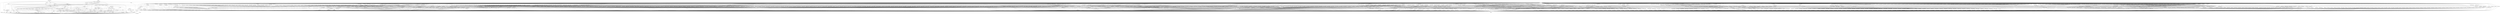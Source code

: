 digraph depends {
    node [shape=plaintext]
alsa_utils_alsamixer -> libasound2;
alsa_utils_alsamixer -> libc6;
alsa_utils_alsamixer -> libformw5;
alsa_utils_alsamixer -> libmenuw5;
alsa_utils_alsamixer -> libncursesw5;
alsa_utils_alsamixer -> libpanelw5;
alsa_utils_alsamixer -> libtinfo5;
angstrom_feed_configs -> opkg [style=dotted];
angstrom_packagegroup_boot -> angstrom_version;
angstrom_packagegroup_boot -> packagegroup_boot;
avahi_daemon -> base_passwd;
avahi_daemon -> libavahi_common3;
avahi_daemon -> libavahi_core7;
avahi_daemon -> libc6;
avahi_daemon -> libcap2;
avahi_daemon -> libdaemon0;
avahi_daemon -> libdbus_1_3;
avahi_daemon -> libexpat1;
avahi_daemon -> libnss_mdns [style=dotted];
avahi_daemon -> shadow;
avahi_daemon -> sysvinit_pidof;
avahi_utils -> libavahi_client3;
avahi_utils -> libavahi_common3;
avahi_utils -> libc6;
bluez4 -> libc6;
bluez4 -> libdbus_1_3;
bluez4 -> libglib_2_0_0;
bluez4 -> libreadline6;
bluez4 -> libudev1;
bluez4 -> libusb_0_1_4;
bluez4 -> libusb_1_0_0;
busybox -> busybox_syslog [style=dotted];
busybox -> busybox_udhcpc [style=dotted];
busybox -> libc6;
busybox -> opkg;
busybox -> update_rc_d [style=dotted];
busybox_syslog -> opkg;
connman -> base_passwd;
connman -> bluez4;
connman -> connman_conf [style=dotted];
connman -> dbus_1;
connman -> iptables;
connman -> libc6;
connman -> libdbus_1_3;
connman -> libglib_2_0_0;
connman -> libgnutls26;
connman -> ofono;
connman -> shadow;
connman -> update_rc_d [style=dotted];
connman -> wpa_supplicant;
connman_angstrom_settings -> connman;
cpufrequtils -> libc6;
dbus_1 -> base_passwd;
dbus_1 -> libc6;
dbus_1 -> libdbus_1_3;
dbus_1 -> libexpat1;
dbus_1 -> libx11_6;
dbus_1 -> shadow;
dbus_1 -> update_rc_d [style=dotted];
dropbear -> libc6;
dropbear -> libgcc1;
dropbear -> libpam;
dropbear -> libz1;
dropbear -> opkg;
dropbear -> update_rc_d [style=dotted];
e2fsprogs_e2fsck -> libblkid1;
e2fsprogs_e2fsck -> libc6;
e2fsprogs_e2fsck -> libcom_err2;
e2fsprogs_e2fsck -> libe2p2;
e2fsprogs_e2fsck -> libext2fs2;
e2fsprogs_e2fsck -> libgcc1;
e2fsprogs_e2fsck -> libuuid1;
fixmac -> ranpwd;
htop -> libc6;
htop -> libncurses5;
htop -> libtinfo5;
htop -> ncurses_terminfo;
initscripts -> opkg;
iptables -> kernel_module_ip_tables [style=dotted];
iptables -> kernel_module_ipt_masquerade [style=dotted];
iptables -> kernel_module_iptable_filter [style=dotted];
iptables -> kernel_module_iptable_nat [style=dotted];
iptables -> kernel_module_nf_conntrack [style=dotted];
iptables -> kernel_module_nf_conntrack_ipv4 [style=dotted];
iptables -> kernel_module_nf_defrag_ipv4 [style=dotted];
iptables -> kernel_module_nf_nat [style=dotted];
iptables -> kernel_module_x_tables [style=dotted];
iptables -> libc6;
iptables -> libgcc1;
iw -> libc6;
iw -> libgcc1;
iw -> libnl_3_200;
iw -> libnl_3_genl;
kbd -> libc6;
kbd -> opkg;
kernel -> kernel_3_6_11;
kernel_3_6_11 -> kernel_image_3_6_11;
kernel_module_6pack -> kernel_3_6_11;
kernel_module_6pack -> kernel_module_ax25;
kernel_module_8021q -> kernel_3_6_11;
kernel_module_8021q -> kernel_module_garp;
kernel_module_8021q -> kernel_module_llc;
kernel_module_8021q -> kernel_module_stp;
kernel_module_8192cu -> kernel_3_6_11;
kernel_module_9p -> kernel_3_6_11;
kernel_module_9p -> kernel_module_9pnet;
kernel_module_9pnet -> kernel_3_6_11;
kernel_module_act_csum -> kernel_3_6_11;
kernel_module_act_gact -> kernel_3_6_11;
kernel_module_act_ipt -> kernel_3_6_11;
kernel_module_act_ipt -> kernel_module_x_tables;
kernel_module_act_mirred -> kernel_3_6_11;
kernel_module_act_nat -> kernel_3_6_11;
kernel_module_act_pedit -> kernel_3_6_11;
kernel_module_act_police -> kernel_3_6_11;
kernel_module_act_simple -> kernel_3_6_11;
kernel_module_act_skbedit -> kernel_3_6_11;
kernel_module_ad714x -> kernel_3_6_11;
kernel_module_ad714x_i2c -> kernel_3_6_11;
kernel_module_ad714x_i2c -> kernel_module_ad714x;
kernel_module_ad714x_spi -> kernel_3_6_11;
kernel_module_ad714x_spi -> kernel_module_ad714x;
kernel_module_adutux -> kernel_3_6_11;
kernel_module_adxl34x -> kernel_3_6_11;
kernel_module_adxl34x_i2c -> kernel_3_6_11;
kernel_module_adxl34x_i2c -> kernel_module_adxl34x;
kernel_module_adxl34x_spi -> kernel_3_6_11;
kernel_module_adxl34x_spi -> kernel_module_adxl34x;
kernel_module_aes_generic -> kernel_3_6_11;
kernel_module_af9013 -> kernel_3_6_11;
kernel_module_af9033 -> kernel_3_6_11;
kernel_module_af_key -> kernel_3_6_11;
kernel_module_ah4 -> kernel_3_6_11;
kernel_module_ah6 -> kernel_3_6_11;
kernel_module_ah6 -> kernel_module_ipv6;
kernel_module_aircable -> kernel_3_6_11;
kernel_module_aircable -> kernel_module_usbserial;
kernel_module_appledisplay -> kernel_3_6_11;
kernel_module_appledisplay -> kernel_module_backlight;
kernel_module_arc4 -> kernel_3_6_11;
kernel_module_ark3116 -> kernel_3_6_11;
kernel_module_ark3116 -> kernel_module_usbserial;
kernel_module_arp_tables -> kernel_3_6_11;
kernel_module_arp_tables -> kernel_module_x_tables;
kernel_module_arpt_mangle -> kernel_3_6_11;
kernel_module_arpt_mangle -> kernel_module_x_tables;
kernel_module_arptable_filter -> kernel_3_6_11;
kernel_module_arptable_filter -> kernel_module_arp_tables;
kernel_module_arptable_filter -> kernel_module_x_tables;
kernel_module_asix -> kernel_3_6_11;
kernel_module_asix -> kernel_module_libphy;
kernel_module_async_memcpy -> kernel_3_6_11;
kernel_module_async_memcpy -> kernel_module_async_tx;
kernel_module_async_pq -> kernel_3_6_11;
kernel_module_async_pq -> kernel_module_async_tx;
kernel_module_async_pq -> kernel_module_async_xor;
kernel_module_async_pq -> kernel_module_raid6_pq;
kernel_module_async_pq -> kernel_module_xor;
kernel_module_async_raid6_recov -> kernel_3_6_11;
kernel_module_async_raid6_recov -> kernel_module_async_tx;
kernel_module_async_raid6_recov -> kernel_module_raid6_pq;
kernel_module_async_tx -> kernel_3_6_11;
kernel_module_async_xor -> kernel_3_6_11;
kernel_module_async_xor -> kernel_module_async_tx;
kernel_module_async_xor -> kernel_module_xor;
kernel_module_at76c50x_usb -> kernel_3_6_11;
kernel_module_at76c50x_usb -> kernel_module_cfg80211;
kernel_module_at76c50x_usb -> kernel_module_mac80211;
kernel_module_at76c50x_usb -> kernel_module_rfkill;
kernel_module_ath -> kernel_3_6_11;
kernel_module_ath -> kernel_module_cfg80211;
kernel_module_ath -> kernel_module_rfkill;
kernel_module_ath3k -> kernel_3_6_11;
kernel_module_ath3k -> kernel_module_bluetooth;
kernel_module_ath3k -> kernel_module_rfkill;
kernel_module_ath9k -> kernel_3_6_11;
kernel_module_ath9k -> kernel_module_ath9k_common;
kernel_module_ath9k -> kernel_module_ath9k_hw;
kernel_module_ath9k -> kernel_module_ath;
kernel_module_ath9k -> kernel_module_cfg80211;
kernel_module_ath9k -> kernel_module_led_class;
kernel_module_ath9k -> kernel_module_mac80211;
kernel_module_ath9k -> kernel_module_rfkill;
kernel_module_ath9k_common -> kernel_3_6_11;
kernel_module_ath9k_common -> kernel_module_ath9k_hw;
kernel_module_ath9k_common -> kernel_module_ath;
kernel_module_ath9k_common -> kernel_module_cfg80211;
kernel_module_ath9k_common -> kernel_module_rfkill;
kernel_module_ath9k_htc -> kernel_3_6_11;
kernel_module_ath9k_htc -> kernel_module_ath9k_common;
kernel_module_ath9k_htc -> kernel_module_ath9k_hw;
kernel_module_ath9k_htc -> kernel_module_ath;
kernel_module_ath9k_htc -> kernel_module_cfg80211;
kernel_module_ath9k_htc -> kernel_module_led_class;
kernel_module_ath9k_htc -> kernel_module_mac80211;
kernel_module_ath9k_htc -> kernel_module_rfkill;
kernel_module_ath9k_hw -> kernel_3_6_11;
kernel_module_ath9k_hw -> kernel_module_ath;
kernel_module_ath9k_hw -> kernel_module_cfg80211;
kernel_module_ath9k_hw -> kernel_module_rfkill;
kernel_module_ati_remote -> kernel_3_6_11;
kernel_module_ati_remote -> kernel_module_rc_core;
kernel_module_ati_remote2 -> kernel_3_6_11;
kernel_module_au0828 -> kernel_3_6_11;
kernel_module_au0828 -> kernel_module_dvb_core;
kernel_module_au0828 -> kernel_module_media;
kernel_module_au0828 -> kernel_module_tveeprom;
kernel_module_au0828 -> kernel_module_v4l2_common;
kernel_module_au0828 -> kernel_module_videobuf_core;
kernel_module_au0828 -> kernel_module_videobuf_vmalloc;
kernel_module_au0828 -> kernel_module_videodev;
kernel_module_authenc -> kernel_3_6_11;
kernel_module_authencesn -> kernel_3_6_11;
kernel_module_ax25 -> kernel_3_6_11;
kernel_module_b43 -> kernel_3_6_11;
kernel_module_b43 -> kernel_module_cfg80211;
kernel_module_b43 -> kernel_module_led_class;
kernel_module_b43 -> kernel_module_mac80211;
kernel_module_b43 -> kernel_module_rfkill;
kernel_module_b43 -> kernel_module_ssb;
kernel_module_b43legacy -> kernel_3_6_11;
kernel_module_b43legacy -> kernel_module_cfg80211;
kernel_module_b43legacy -> kernel_module_led_class;
kernel_module_b43legacy -> kernel_module_mac80211;
kernel_module_b43legacy -> kernel_module_rfkill;
kernel_module_b43legacy -> kernel_module_ssb;
kernel_module_backlight -> kernel_3_6_11;
kernel_module_baycom_ser_fdx -> kernel_3_6_11;
kernel_module_baycom_ser_fdx -> kernel_module_ax25;
kernel_module_baycom_ser_fdx -> kernel_module_crc_ccitt;
kernel_module_baycom_ser_fdx -> kernel_module_hdlcdrv;
kernel_module_baycom_ser_hdx -> kernel_3_6_11;
kernel_module_baycom_ser_hdx -> kernel_module_ax25;
kernel_module_baycom_ser_hdx -> kernel_module_crc_ccitt;
kernel_module_baycom_ser_hdx -> kernel_module_hdlcdrv;
kernel_module_bcm203x -> kernel_3_6_11;
kernel_module_bcm203x -> kernel_module_bluetooth;
kernel_module_bcm203x -> kernel_module_rfkill;
kernel_module_bcm2708_wdog -> kernel_3_6_11;
kernel_module_belkin_sa -> kernel_3_6_11;
kernel_module_belkin_sa -> kernel_module_usbserial;
kernel_module_bfusb -> kernel_3_6_11;
kernel_module_bfusb -> kernel_module_bluetooth;
kernel_module_bfusb -> kernel_module_rfkill;
kernel_module_binfmt_misc -> kernel_3_6_11;
kernel_module_bluetooth -> kernel_3_6_11;
kernel_module_bluetooth -> kernel_module_rfkill;
kernel_module_bnep -> kernel_3_6_11;
kernel_module_bnep -> kernel_module_bluetooth;
kernel_module_bnep -> kernel_module_rfkill;
kernel_module_bonding -> kernel_3_6_11;
kernel_module_bpa10x -> kernel_3_6_11;
kernel_module_bpa10x -> kernel_module_bluetooth;
kernel_module_bpa10x -> kernel_module_rfkill;
kernel_module_bpqether -> kernel_3_6_11;
kernel_module_bpqether -> kernel_module_ax25;
kernel_module_bridge -> kernel_3_6_11;
kernel_module_bridge -> kernel_module_ipv6;
kernel_module_bridge -> kernel_module_llc;
kernel_module_bridge -> kernel_module_stp;
kernel_module_bsd_comp -> kernel_3_6_11;
kernel_module_bsd_comp -> kernel_module_ppp_generic;
kernel_module_bsd_comp -> kernel_module_slhc;
kernel_module_btmrvl -> kernel_3_6_11;
kernel_module_btmrvl -> kernel_module_bluetooth;
kernel_module_btmrvl -> kernel_module_rfkill;
kernel_module_btmrvl_sdio -> kernel_3_6_11;
kernel_module_btmrvl_sdio -> kernel_module_bluetooth;
kernel_module_btmrvl_sdio -> kernel_module_btmrvl;
kernel_module_btmrvl_sdio -> kernel_module_rfkill;
kernel_module_btrfs -> kernel_3_6_11;
kernel_module_btrfs -> kernel_module_lzo_compress;
kernel_module_btrfs -> kernel_module_lzo_decompress;
kernel_module_btrfs -> kernel_module_zlib_deflate;
kernel_module_btrfs -> kernel_module_zlib_inflate;
kernel_module_btusb -> kernel_3_6_11;
kernel_module_btusb -> kernel_module_bluetooth;
kernel_module_btusb -> kernel_module_rfkill;
kernel_module_carl9170 -> kernel_3_6_11;
kernel_module_carl9170 -> kernel_module_ath;
kernel_module_carl9170 -> kernel_module_cfg80211;
kernel_module_carl9170 -> kernel_module_led_class;
kernel_module_carl9170 -> kernel_module_mac80211;
kernel_module_carl9170 -> kernel_module_rfkill;
kernel_module_cast5 -> kernel_3_6_11;
kernel_module_catc -> kernel_3_6_11;
kernel_module_cdc_acm -> kernel_3_6_11;
kernel_module_cdc_eem -> kernel_3_6_11;
kernel_module_cdc_ether -> kernel_3_6_11;
kernel_module_cdc_ncm -> kernel_3_6_11;
kernel_module_cdc_subset -> kernel_3_6_11;
kernel_module_cdc_wdm -> kernel_3_6_11;
kernel_module_cdrom -> kernel_3_6_11;
kernel_module_cfg80211 -> kernel_3_6_11;
kernel_module_cfg80211 -> kernel_module_rfkill;
kernel_module_ch341 -> kernel_3_6_11;
kernel_module_ch341 -> kernel_module_usbserial;
kernel_module_cifs -> kernel_3_6_11;
kernel_module_cls_basic -> kernel_3_6_11;
kernel_module_cls_cgroup -> kernel_3_6_11;
kernel_module_cls_flow -> kernel_3_6_11;
kernel_module_cls_fw -> kernel_3_6_11;
kernel_module_cls_route -> kernel_3_6_11;
kernel_module_cls_rsvp -> kernel_3_6_11;
kernel_module_cls_rsvp6 -> kernel_3_6_11;
kernel_module_cls_tcindex -> kernel_3_6_11;
kernel_module_cls_u32 -> kernel_3_6_11;
kernel_module_cm109 -> kernel_3_6_11;
kernel_module_cma3000_d0x -> kernel_3_6_11;
kernel_module_cn -> kernel_3_6_11;
kernel_module_cp210x -> kernel_3_6_11;
kernel_module_cp210x -> kernel_module_usbserial;
kernel_module_cpia2 -> kernel_3_6_11;
kernel_module_cpia2 -> kernel_module_media;
kernel_module_cpia2 -> kernel_module_videodev;
kernel_module_cpufreq_stats -> kernel_3_6_11;
kernel_module_crc7 -> kernel_3_6_11;
kernel_module_crc_ccitt -> kernel_3_6_11;
kernel_module_cryptoloop -> kernel_3_6_11;
kernel_module_cs53l32a -> kernel_3_6_11;
kernel_module_cs53l32a -> kernel_module_media;
kernel_module_cs53l32a -> kernel_module_v4l2_common;
kernel_module_cs53l32a -> kernel_module_videodev;
kernel_module_cuse -> kernel_3_6_11;
kernel_module_cuse -> kernel_module_fuse;
kernel_module_cx231xx -> kernel_3_6_11;
kernel_module_cx231xx -> kernel_module_cx2341x;
kernel_module_cx231xx -> kernel_module_media;
kernel_module_cx231xx -> kernel_module_rc_core;
kernel_module_cx231xx -> kernel_module_v4l2_common;
kernel_module_cx231xx -> kernel_module_videobuf_core;
kernel_module_cx231xx -> kernel_module_videobuf_vmalloc;
kernel_module_cx231xx -> kernel_module_videodev;
kernel_module_cx231xx_alsa -> kernel_3_6_11;
kernel_module_cx231xx_alsa -> kernel_module_cx231xx;
kernel_module_cx231xx_alsa -> kernel_module_cx2341x;
kernel_module_cx231xx_alsa -> kernel_module_media;
kernel_module_cx231xx_alsa -> kernel_module_rc_core;
kernel_module_cx231xx_alsa -> kernel_module_snd;
kernel_module_cx231xx_alsa -> kernel_module_snd_page_alloc;
kernel_module_cx231xx_alsa -> kernel_module_snd_pcm;
kernel_module_cx231xx_alsa -> kernel_module_snd_timer;
kernel_module_cx231xx_alsa -> kernel_module_v4l2_common;
kernel_module_cx231xx_alsa -> kernel_module_videobuf_core;
kernel_module_cx231xx_alsa -> kernel_module_videobuf_vmalloc;
kernel_module_cx231xx_alsa -> kernel_module_videodev;
kernel_module_cx231xx_dvb -> kernel_3_6_11;
kernel_module_cx231xx_dvb -> kernel_module_cx231xx;
kernel_module_cx231xx_dvb -> kernel_module_cx2341x;
kernel_module_cx231xx_dvb -> kernel_module_dvb_core;
kernel_module_cx231xx_dvb -> kernel_module_media;
kernel_module_cx231xx_dvb -> kernel_module_rc_core;
kernel_module_cx231xx_dvb -> kernel_module_v4l2_common;
kernel_module_cx231xx_dvb -> kernel_module_videobuf_core;
kernel_module_cx231xx_dvb -> kernel_module_videobuf_vmalloc;
kernel_module_cx231xx_dvb -> kernel_module_videodev;
kernel_module_cx2341x -> kernel_3_6_11;
kernel_module_cx2341x -> kernel_module_media;
kernel_module_cx2341x -> kernel_module_v4l2_common;
kernel_module_cx2341x -> kernel_module_videodev;
kernel_module_cx25840 -> kernel_3_6_11;
kernel_module_cx25840 -> kernel_module_media;
kernel_module_cx25840 -> kernel_module_v4l2_common;
kernel_module_cx25840 -> kernel_module_videodev;
kernel_module_cx82310_eth -> kernel_3_6_11;
kernel_module_cyberjack -> kernel_3_6_11;
kernel_module_cyberjack -> kernel_module_usbserial;
kernel_module_cypress_cy7c63 -> kernel_3_6_11;
kernel_module_cypress_m8 -> kernel_3_6_11;
kernel_module_cypress_m8 -> kernel_module_usbserial;
kernel_module_cytherm -> kernel_3_6_11;
kernel_module_deflate -> kernel_3_6_11;
kernel_module_deflate -> kernel_module_zlib_deflate;
kernel_module_deflate -> kernel_module_zlib_inflate;
kernel_module_dib3000mb -> kernel_3_6_11;
kernel_module_dib3000mc -> kernel_3_6_11;
kernel_module_dib3000mc -> kernel_module_dibx000_common;
kernel_module_dibx000_common -> kernel_3_6_11;
kernel_module_digi_acceleport -> kernel_3_6_11;
kernel_module_digi_acceleport -> kernel_module_usbserial;
kernel_module_dm9601 -> kernel_3_6_11;
kernel_module_dm_crypt -> kernel_3_6_11;
kernel_module_dm_crypt -> kernel_module_dm_mod;
kernel_module_dm_delay -> kernel_3_6_11;
kernel_module_dm_delay -> kernel_module_dm_mod;
kernel_module_dm_log -> kernel_3_6_11;
kernel_module_dm_log -> kernel_module_dm_mod;
kernel_module_dm_log_userspace -> kernel_3_6_11;
kernel_module_dm_log_userspace -> kernel_module_cn;
kernel_module_dm_log_userspace -> kernel_module_dm_log;
kernel_module_dm_log_userspace -> kernel_module_dm_mod;
kernel_module_dm_mirror -> kernel_3_6_11;
kernel_module_dm_mirror -> kernel_module_dm_log;
kernel_module_dm_mirror -> kernel_module_dm_mod;
kernel_module_dm_mirror -> kernel_module_dm_region_hash;
kernel_module_dm_mod -> kernel_3_6_11;
kernel_module_dm_raid -> kernel_3_6_11;
kernel_module_dm_raid -> kernel_module_async_memcpy;
kernel_module_dm_raid -> kernel_module_async_pq;
kernel_module_dm_raid -> kernel_module_async_raid6_recov;
kernel_module_dm_raid -> kernel_module_async_tx;
kernel_module_dm_raid -> kernel_module_async_xor;
kernel_module_dm_raid -> kernel_module_dm_mod;
kernel_module_dm_raid -> kernel_module_md_mod;
kernel_module_dm_raid -> kernel_module_raid10;
kernel_module_dm_raid -> kernel_module_raid1;
kernel_module_dm_raid -> kernel_module_raid456;
kernel_module_dm_raid -> kernel_module_raid6_pq;
kernel_module_dm_raid -> kernel_module_xor;
kernel_module_dm_region_hash -> kernel_3_6_11;
kernel_module_dm_region_hash -> kernel_module_dm_log;
kernel_module_dm_region_hash -> kernel_module_dm_mod;
kernel_module_dm_snapshot -> kernel_3_6_11;
kernel_module_dm_snapshot -> kernel_module_dm_mod;
kernel_module_dm_zero -> kernel_3_6_11;
kernel_module_dm_zero -> kernel_module_dm_mod;
kernel_module_dmaer_master -> kernel_3_6_11;
kernel_module_drbd -> kernel_3_6_11;
kernel_module_drbd -> kernel_module_cn;
kernel_module_drbd -> kernel_module_lru_cache;
kernel_module_ds1wm -> kernel_3_6_11;
kernel_module_ds1wm -> kernel_module_cn;
kernel_module_ds1wm -> kernel_module_wire;
kernel_module_ds2482 -> kernel_3_6_11;
kernel_module_ds2482 -> kernel_module_cn;
kernel_module_ds2482 -> kernel_module_wire;
kernel_module_ds2490 -> kernel_3_6_11;
kernel_module_ds2490 -> kernel_module_cn;
kernel_module_ds2490 -> kernel_module_wire;
kernel_module_dsbr100 -> kernel_3_6_11;
kernel_module_dsbr100 -> kernel_module_media;
kernel_module_dsbr100 -> kernel_module_videodev;
kernel_module_dvb_core -> kernel_3_6_11;
kernel_module_dvb_usb -> kernel_3_6_11;
kernel_module_dvb_usb -> kernel_module_dvb_core;
kernel_module_dvb_usb -> kernel_module_rc_core;
kernel_module_dvb_usb_a800 -> kernel_3_6_11;
kernel_module_dvb_usb_a800 -> kernel_module_dib3000mc;
kernel_module_dvb_usb_a800 -> kernel_module_dibx000_common;
kernel_module_dvb_usb_a800 -> kernel_module_dvb_core;
kernel_module_dvb_usb_a800 -> kernel_module_dvb_usb;
kernel_module_dvb_usb_a800 -> kernel_module_dvb_usb_dibusb_common;
kernel_module_dvb_usb_a800 -> kernel_module_rc_core;
kernel_module_dvb_usb_af9005 -> kernel_3_6_11;
kernel_module_dvb_usb_af9005 -> kernel_module_dvb_core;
kernel_module_dvb_usb_af9005 -> kernel_module_dvb_usb;
kernel_module_dvb_usb_af9005 -> kernel_module_rc_core;
kernel_module_dvb_usb_af9005_remote -> kernel_3_6_11;
kernel_module_dvb_usb_af9015 -> kernel_3_6_11;
kernel_module_dvb_usb_af9015 -> kernel_module_dvb_core;
kernel_module_dvb_usb_af9015 -> kernel_module_dvb_usb;
kernel_module_dvb_usb_af9015 -> kernel_module_rc_core;
kernel_module_dvb_usb_af9035 -> kernel_3_6_11;
kernel_module_dvb_usb_af9035 -> kernel_module_dvb_core;
kernel_module_dvb_usb_af9035 -> kernel_module_dvb_usb;
kernel_module_dvb_usb_af9035 -> kernel_module_rc_core;
kernel_module_dvb_usb_anysee -> kernel_3_6_11;
kernel_module_dvb_usb_anysee -> kernel_module_dvb_core;
kernel_module_dvb_usb_anysee -> kernel_module_dvb_usb;
kernel_module_dvb_usb_anysee -> kernel_module_rc_core;
kernel_module_dvb_usb_au6610 -> kernel_3_6_11;
kernel_module_dvb_usb_au6610 -> kernel_module_dvb_core;
kernel_module_dvb_usb_au6610 -> kernel_module_dvb_usb;
kernel_module_dvb_usb_au6610 -> kernel_module_rc_core;
kernel_module_dvb_usb_az6007 -> kernel_3_6_11;
kernel_module_dvb_usb_az6007 -> kernel_module_dvb_core;
kernel_module_dvb_usb_az6007 -> kernel_module_dvb_usb;
kernel_module_dvb_usb_az6007 -> kernel_module_rc_core;
kernel_module_dvb_usb_az6027 -> kernel_3_6_11;
kernel_module_dvb_usb_az6027 -> kernel_module_dvb_core;
kernel_module_dvb_usb_az6027 -> kernel_module_dvb_usb;
kernel_module_dvb_usb_az6027 -> kernel_module_rc_core;
kernel_module_dvb_usb_ce6230 -> kernel_3_6_11;
kernel_module_dvb_usb_ce6230 -> kernel_module_dvb_core;
kernel_module_dvb_usb_ce6230 -> kernel_module_dvb_usb;
kernel_module_dvb_usb_ce6230 -> kernel_module_rc_core;
kernel_module_dvb_usb_cinergyt2 -> kernel_3_6_11;
kernel_module_dvb_usb_cinergyt2 -> kernel_module_dvb_core;
kernel_module_dvb_usb_cinergyt2 -> kernel_module_dvb_usb;
kernel_module_dvb_usb_cinergyt2 -> kernel_module_rc_core;
kernel_module_dvb_usb_cxusb -> kernel_3_6_11;
kernel_module_dvb_usb_cxusb -> kernel_module_dvb_core;
kernel_module_dvb_usb_cxusb -> kernel_module_dvb_usb;
kernel_module_dvb_usb_cxusb -> kernel_module_rc_core;
kernel_module_dvb_usb_dib0700 -> kernel_3_6_11;
kernel_module_dvb_usb_dib0700 -> kernel_module_dib3000mc;
kernel_module_dvb_usb_dib0700 -> kernel_module_dibx000_common;
kernel_module_dvb_usb_dib0700 -> kernel_module_dvb_core;
kernel_module_dvb_usb_dib0700 -> kernel_module_dvb_usb;
kernel_module_dvb_usb_dib0700 -> kernel_module_rc_core;
kernel_module_dvb_usb_dibusb_common -> kernel_3_6_11;
kernel_module_dvb_usb_dibusb_common -> kernel_module_dib3000mc;
kernel_module_dvb_usb_dibusb_common -> kernel_module_dibx000_common;
kernel_module_dvb_usb_dibusb_common -> kernel_module_dvb_core;
kernel_module_dvb_usb_dibusb_common -> kernel_module_dvb_usb;
kernel_module_dvb_usb_dibusb_common -> kernel_module_rc_core;
kernel_module_dvb_usb_dibusb_mb -> kernel_3_6_11;
kernel_module_dvb_usb_dibusb_mb -> kernel_module_dib3000mc;
kernel_module_dvb_usb_dibusb_mb -> kernel_module_dibx000_common;
kernel_module_dvb_usb_dibusb_mb -> kernel_module_dvb_core;
kernel_module_dvb_usb_dibusb_mb -> kernel_module_dvb_usb;
kernel_module_dvb_usb_dibusb_mb -> kernel_module_dvb_usb_dibusb_common;
kernel_module_dvb_usb_dibusb_mb -> kernel_module_rc_core;
kernel_module_dvb_usb_dibusb_mc -> kernel_3_6_11;
kernel_module_dvb_usb_dibusb_mc -> kernel_module_dib3000mc;
kernel_module_dvb_usb_dibusb_mc -> kernel_module_dibx000_common;
kernel_module_dvb_usb_dibusb_mc -> kernel_module_dvb_core;
kernel_module_dvb_usb_dibusb_mc -> kernel_module_dvb_usb;
kernel_module_dvb_usb_dibusb_mc -> kernel_module_dvb_usb_dibusb_common;
kernel_module_dvb_usb_dibusb_mc -> kernel_module_rc_core;
kernel_module_dvb_usb_digitv -> kernel_3_6_11;
kernel_module_dvb_usb_digitv -> kernel_module_dvb_core;
kernel_module_dvb_usb_digitv -> kernel_module_dvb_usb;
kernel_module_dvb_usb_digitv -> kernel_module_rc_core;
kernel_module_dvb_usb_dtt200u -> kernel_3_6_11;
kernel_module_dvb_usb_dtt200u -> kernel_module_dvb_core;
kernel_module_dvb_usb_dtt200u -> kernel_module_dvb_usb;
kernel_module_dvb_usb_dtt200u -> kernel_module_rc_core;
kernel_module_dvb_usb_dtv5100 -> kernel_3_6_11;
kernel_module_dvb_usb_dtv5100 -> kernel_module_dvb_core;
kernel_module_dvb_usb_dtv5100 -> kernel_module_dvb_usb;
kernel_module_dvb_usb_dtv5100 -> kernel_module_rc_core;
kernel_module_dvb_usb_dw2102 -> kernel_3_6_11;
kernel_module_dvb_usb_dw2102 -> kernel_module_dvb_core;
kernel_module_dvb_usb_dw2102 -> kernel_module_dvb_usb;
kernel_module_dvb_usb_dw2102 -> kernel_module_rc_core;
kernel_module_dvb_usb_ec168 -> kernel_3_6_11;
kernel_module_dvb_usb_ec168 -> kernel_module_dvb_core;
kernel_module_dvb_usb_ec168 -> kernel_module_dvb_usb;
kernel_module_dvb_usb_ec168 -> kernel_module_rc_core;
kernel_module_dvb_usb_friio -> kernel_3_6_11;
kernel_module_dvb_usb_friio -> kernel_module_dvb_core;
kernel_module_dvb_usb_friio -> kernel_module_dvb_usb;
kernel_module_dvb_usb_friio -> kernel_module_rc_core;
kernel_module_dvb_usb_gl861 -> kernel_3_6_11;
kernel_module_dvb_usb_gl861 -> kernel_module_dvb_core;
kernel_module_dvb_usb_gl861 -> kernel_module_dvb_usb;
kernel_module_dvb_usb_gl861 -> kernel_module_rc_core;
kernel_module_dvb_usb_gp8psk -> kernel_3_6_11;
kernel_module_dvb_usb_gp8psk -> kernel_module_dvb_core;
kernel_module_dvb_usb_gp8psk -> kernel_module_dvb_usb;
kernel_module_dvb_usb_gp8psk -> kernel_module_rc_core;
kernel_module_dvb_usb_it913x -> kernel_3_6_11;
kernel_module_dvb_usb_it913x -> kernel_module_dvb_core;
kernel_module_dvb_usb_it913x -> kernel_module_dvb_usb;
kernel_module_dvb_usb_it913x -> kernel_module_rc_core;
kernel_module_dvb_usb_lmedm04 -> kernel_3_6_11;
kernel_module_dvb_usb_lmedm04 -> kernel_module_dvb_core;
kernel_module_dvb_usb_lmedm04 -> kernel_module_dvb_usb;
kernel_module_dvb_usb_lmedm04 -> kernel_module_rc_core;
kernel_module_dvb_usb_m920x -> kernel_3_6_11;
kernel_module_dvb_usb_m920x -> kernel_module_dvb_core;
kernel_module_dvb_usb_m920x -> kernel_module_dvb_usb;
kernel_module_dvb_usb_m920x -> kernel_module_rc_core;
kernel_module_dvb_usb_mxl111sf -> kernel_3_6_11;
kernel_module_dvb_usb_mxl111sf -> kernel_module_dvb_core;
kernel_module_dvb_usb_mxl111sf -> kernel_module_dvb_usb;
kernel_module_dvb_usb_mxl111sf -> kernel_module_rc_core;
kernel_module_dvb_usb_mxl111sf -> kernel_module_tveeprom;
kernel_module_dvb_usb_nova_t_usb2 -> kernel_3_6_11;
kernel_module_dvb_usb_nova_t_usb2 -> kernel_module_dib3000mc;
kernel_module_dvb_usb_nova_t_usb2 -> kernel_module_dibx000_common;
kernel_module_dvb_usb_nova_t_usb2 -> kernel_module_dvb_core;
kernel_module_dvb_usb_nova_t_usb2 -> kernel_module_dvb_usb;
kernel_module_dvb_usb_nova_t_usb2 -> kernel_module_dvb_usb_dibusb_common;
kernel_module_dvb_usb_nova_t_usb2 -> kernel_module_rc_core;
kernel_module_dvb_usb_opera -> kernel_3_6_11;
kernel_module_dvb_usb_opera -> kernel_module_dvb_core;
kernel_module_dvb_usb_opera -> kernel_module_dvb_usb;
kernel_module_dvb_usb_opera -> kernel_module_rc_core;
kernel_module_dvb_usb_pctv452e -> kernel_3_6_11;
kernel_module_dvb_usb_pctv452e -> kernel_module_dvb_core;
kernel_module_dvb_usb_pctv452e -> kernel_module_dvb_usb;
kernel_module_dvb_usb_pctv452e -> kernel_module_rc_core;
kernel_module_dvb_usb_pctv452e -> kernel_module_ttpci_eeprom;
kernel_module_dvb_usb_rtl28xxu -> kernel_3_6_11;
kernel_module_dvb_usb_rtl28xxu -> kernel_module_dvb_core;
kernel_module_dvb_usb_rtl28xxu -> kernel_module_dvb_usb;
kernel_module_dvb_usb_rtl28xxu -> kernel_module_rc_core;
kernel_module_dvb_usb_rtl28xxu -> kernel_module_rtl2830;
kernel_module_dvb_usb_technisat_usb2 -> kernel_3_6_11;
kernel_module_dvb_usb_technisat_usb2 -> kernel_module_dvb_core;
kernel_module_dvb_usb_technisat_usb2 -> kernel_module_dvb_usb;
kernel_module_dvb_usb_technisat_usb2 -> kernel_module_rc_core;
kernel_module_dvb_usb_ttusb2 -> kernel_3_6_11;
kernel_module_dvb_usb_ttusb2 -> kernel_module_dvb_core;
kernel_module_dvb_usb_ttusb2 -> kernel_module_dvb_usb;
kernel_module_dvb_usb_ttusb2 -> kernel_module_rc_core;
kernel_module_dvb_usb_umt_010 -> kernel_3_6_11;
kernel_module_dvb_usb_umt_010 -> kernel_module_dib3000mc;
kernel_module_dvb_usb_umt_010 -> kernel_module_dibx000_common;
kernel_module_dvb_usb_umt_010 -> kernel_module_dvb_core;
kernel_module_dvb_usb_umt_010 -> kernel_module_dvb_usb;
kernel_module_dvb_usb_umt_010 -> kernel_module_dvb_usb_dibusb_common;
kernel_module_dvb_usb_umt_010 -> kernel_module_rc_core;
kernel_module_dvb_usb_vp702x -> kernel_3_6_11;
kernel_module_dvb_usb_vp702x -> kernel_module_dvb_core;
kernel_module_dvb_usb_vp702x -> kernel_module_dvb_usb;
kernel_module_dvb_usb_vp702x -> kernel_module_rc_core;
kernel_module_dvb_usb_vp7045 -> kernel_3_6_11;
kernel_module_dvb_usb_vp7045 -> kernel_module_dvb_core;
kernel_module_dvb_usb_vp7045 -> kernel_module_dvb_usb;
kernel_module_dvb_usb_vp7045 -> kernel_module_rc_core;
kernel_module_ebt_802_3 -> kernel_3_6_11;
kernel_module_ebt_802_3 -> kernel_module_x_tables;
kernel_module_ebt_among -> kernel_3_6_11;
kernel_module_ebt_among -> kernel_module_x_tables;
kernel_module_ebt_arp -> kernel_3_6_11;
kernel_module_ebt_arp -> kernel_module_x_tables;
kernel_module_ebt_arpreply -> kernel_3_6_11;
kernel_module_ebt_arpreply -> kernel_module_x_tables;
kernel_module_ebt_dnat -> kernel_3_6_11;
kernel_module_ebt_dnat -> kernel_module_x_tables;
kernel_module_ebt_ip -> kernel_3_6_11;
kernel_module_ebt_ip -> kernel_module_x_tables;
kernel_module_ebt_ip6 -> kernel_3_6_11;
kernel_module_ebt_ip6 -> kernel_module_x_tables;
kernel_module_ebt_limit -> kernel_3_6_11;
kernel_module_ebt_limit -> kernel_module_x_tables;
kernel_module_ebt_log -> kernel_3_6_11;
kernel_module_ebt_log -> kernel_module_x_tables;
kernel_module_ebt_mark -> kernel_3_6_11;
kernel_module_ebt_mark -> kernel_module_x_tables;
kernel_module_ebt_mark_m -> kernel_3_6_11;
kernel_module_ebt_mark_m -> kernel_module_x_tables;
kernel_module_ebt_nflog -> kernel_3_6_11;
kernel_module_ebt_nflog -> kernel_module_x_tables;
kernel_module_ebt_pkttype -> kernel_3_6_11;
kernel_module_ebt_pkttype -> kernel_module_x_tables;
kernel_module_ebt_redirect -> kernel_3_6_11;
kernel_module_ebt_redirect -> kernel_module_x_tables;
kernel_module_ebt_snat -> kernel_3_6_11;
kernel_module_ebt_snat -> kernel_module_x_tables;
kernel_module_ebt_stp -> kernel_3_6_11;
kernel_module_ebt_stp -> kernel_module_x_tables;
kernel_module_ebt_ulog -> kernel_3_6_11;
kernel_module_ebt_ulog -> kernel_module_x_tables;
kernel_module_ebt_vlan -> kernel_3_6_11;
kernel_module_ebt_vlan -> kernel_module_x_tables;
kernel_module_ebtable_broute -> kernel_3_6_11;
kernel_module_ebtable_broute -> kernel_module_bridge;
kernel_module_ebtable_broute -> kernel_module_ebtables;
kernel_module_ebtable_broute -> kernel_module_ipv6;
kernel_module_ebtable_broute -> kernel_module_llc;
kernel_module_ebtable_broute -> kernel_module_stp;
kernel_module_ebtable_broute -> kernel_module_x_tables;
kernel_module_ebtable_filter -> kernel_3_6_11;
kernel_module_ebtable_filter -> kernel_module_ebtables;
kernel_module_ebtable_filter -> kernel_module_x_tables;
kernel_module_ebtable_nat -> kernel_3_6_11;
kernel_module_ebtable_nat -> kernel_module_ebtables;
kernel_module_ebtable_nat -> kernel_module_x_tables;
kernel_module_ebtables -> kernel_3_6_11;
kernel_module_ebtables -> kernel_module_x_tables;
kernel_module_ec100 -> kernel_3_6_11;
kernel_module_ecb -> kernel_3_6_11;
kernel_module_ecryptfs -> kernel_3_6_11;
kernel_module_eeprom_93cx6 -> kernel_3_6_11;
kernel_module_em28xx -> kernel_3_6_11;
kernel_module_em28xx -> kernel_module_media;
kernel_module_em28xx -> kernel_module_tveeprom;
kernel_module_em28xx -> kernel_module_v4l2_common;
kernel_module_em28xx -> kernel_module_videobuf_core;
kernel_module_em28xx -> kernel_module_videobuf_vmalloc;
kernel_module_em28xx -> kernel_module_videodev;
kernel_module_em28xx_alsa -> kernel_3_6_11;
kernel_module_em28xx_alsa -> kernel_module_em28xx;
kernel_module_em28xx_alsa -> kernel_module_media;
kernel_module_em28xx_alsa -> kernel_module_snd;
kernel_module_em28xx_alsa -> kernel_module_snd_page_alloc;
kernel_module_em28xx_alsa -> kernel_module_snd_pcm;
kernel_module_em28xx_alsa -> kernel_module_snd_timer;
kernel_module_em28xx_alsa -> kernel_module_tveeprom;
kernel_module_em28xx_alsa -> kernel_module_v4l2_common;
kernel_module_em28xx_alsa -> kernel_module_videobuf_core;
kernel_module_em28xx_alsa -> kernel_module_videobuf_vmalloc;
kernel_module_em28xx_alsa -> kernel_module_videodev;
kernel_module_em28xx_dvb -> kernel_3_6_11;
kernel_module_em28xx_dvb -> kernel_module_dvb_core;
kernel_module_em28xx_dvb -> kernel_module_em28xx;
kernel_module_em28xx_dvb -> kernel_module_media;
kernel_module_em28xx_dvb -> kernel_module_tveeprom;
kernel_module_em28xx_dvb -> kernel_module_v4l2_common;
kernel_module_em28xx_dvb -> kernel_module_videobuf_core;
kernel_module_em28xx_dvb -> kernel_module_videobuf_vmalloc;
kernel_module_em28xx_dvb -> kernel_module_videodev;
kernel_module_em28xx_rc -> kernel_3_6_11;
kernel_module_em28xx_rc -> kernel_module_em28xx;
kernel_module_em28xx_rc -> kernel_module_media;
kernel_module_em28xx_rc -> kernel_module_rc_core;
kernel_module_em28xx_rc -> kernel_module_tveeprom;
kernel_module_em28xx_rc -> kernel_module_v4l2_common;
kernel_module_em28xx_rc -> kernel_module_videobuf_core;
kernel_module_em28xx_rc -> kernel_module_videobuf_vmalloc;
kernel_module_em28xx_rc -> kernel_module_videodev;
kernel_module_em_cmp -> kernel_3_6_11;
kernel_module_em_meta -> kernel_3_6_11;
kernel_module_em_nbyte -> kernel_3_6_11;
kernel_module_em_text -> kernel_3_6_11;
kernel_module_em_u32 -> kernel_3_6_11;
kernel_module_emi26 -> kernel_3_6_11;
kernel_module_emi62 -> kernel_3_6_11;
kernel_module_empeg -> kernel_3_6_11;
kernel_module_empeg -> kernel_module_usbserial;
kernel_module_esp4 -> kernel_3_6_11;
kernel_module_esp6 -> kernel_3_6_11;
kernel_module_esp6 -> kernel_module_ipv6;
kernel_module_evdev -> kernel_3_6_11;
kernel_module_f81232 -> kernel_3_6_11;
kernel_module_f81232 -> kernel_module_usbserial;
kernel_module_fc0011 -> kernel_3_6_11;
kernel_module_fc0012 -> kernel_3_6_11;
kernel_module_fc0013 -> kernel_3_6_11;
kernel_module_ff_memless -> kernel_3_6_11;
kernel_module_ftdi_elan -> kernel_3_6_11;
kernel_module_ftdi_sio -> kernel_3_6_11;
kernel_module_ftdi_sio -> kernel_module_usbserial;
kernel_module_funsoft -> kernel_3_6_11;
kernel_module_funsoft -> kernel_module_usbserial;
kernel_module_fuse -> kernel_3_6_11;
kernel_module_gameport -> kernel_3_6_11;
kernel_module_garmin_gps -> kernel_3_6_11;
kernel_module_garmin_gps -> kernel_module_usbserial;
kernel_module_garp -> kernel_3_6_11;
kernel_module_garp -> kernel_module_llc;
kernel_module_garp -> kernel_module_stp;
kernel_module_gf128mul -> kernel_3_6_11;
kernel_module_gfs2 -> kernel_3_6_11;
kernel_module_gl620a -> kernel_3_6_11;
kernel_module_gpio_ir_recv -> kernel_3_6_11;
kernel_module_gpio_ir_recv -> kernel_module_rc_core;
kernel_module_gspca_benq -> kernel_3_6_11;
kernel_module_gspca_benq -> kernel_module_gspca_main;
kernel_module_gspca_benq -> kernel_module_media;
kernel_module_gspca_benq -> kernel_module_videodev;
kernel_module_gspca_conex -> kernel_3_6_11;
kernel_module_gspca_conex -> kernel_module_gspca_main;
kernel_module_gspca_conex -> kernel_module_media;
kernel_module_gspca_conex -> kernel_module_videodev;
kernel_module_gspca_cpia1 -> kernel_3_6_11;
kernel_module_gspca_cpia1 -> kernel_module_gspca_main;
kernel_module_gspca_cpia1 -> kernel_module_media;
kernel_module_gspca_cpia1 -> kernel_module_videodev;
kernel_module_gspca_etoms -> kernel_3_6_11;
kernel_module_gspca_etoms -> kernel_module_gspca_main;
kernel_module_gspca_etoms -> kernel_module_media;
kernel_module_gspca_etoms -> kernel_module_videodev;
kernel_module_gspca_finepix -> kernel_3_6_11;
kernel_module_gspca_finepix -> kernel_module_gspca_main;
kernel_module_gspca_finepix -> kernel_module_media;
kernel_module_gspca_finepix -> kernel_module_videodev;
kernel_module_gspca_gl860 -> kernel_3_6_11;
kernel_module_gspca_gl860 -> kernel_module_gspca_main;
kernel_module_gspca_gl860 -> kernel_module_media;
kernel_module_gspca_gl860 -> kernel_module_videodev;
kernel_module_gspca_jeilinj -> kernel_3_6_11;
kernel_module_gspca_jeilinj -> kernel_module_gspca_main;
kernel_module_gspca_jeilinj -> kernel_module_media;
kernel_module_gspca_jeilinj -> kernel_module_videodev;
kernel_module_gspca_jl2005bcd -> kernel_3_6_11;
kernel_module_gspca_jl2005bcd -> kernel_module_gspca_main;
kernel_module_gspca_jl2005bcd -> kernel_module_media;
kernel_module_gspca_jl2005bcd -> kernel_module_videodev;
kernel_module_gspca_kinect -> kernel_3_6_11;
kernel_module_gspca_kinect -> kernel_module_gspca_main;
kernel_module_gspca_kinect -> kernel_module_media;
kernel_module_gspca_kinect -> kernel_module_videodev;
kernel_module_gspca_konica -> kernel_3_6_11;
kernel_module_gspca_konica -> kernel_module_gspca_main;
kernel_module_gspca_konica -> kernel_module_media;
kernel_module_gspca_konica -> kernel_module_videodev;
kernel_module_gspca_m5602 -> kernel_3_6_11;
kernel_module_gspca_m5602 -> kernel_module_gspca_main;
kernel_module_gspca_m5602 -> kernel_module_media;
kernel_module_gspca_m5602 -> kernel_module_videodev;
kernel_module_gspca_main -> kernel_3_6_11;
kernel_module_gspca_main -> kernel_module_media;
kernel_module_gspca_main -> kernel_module_videodev;
kernel_module_gspca_mars -> kernel_3_6_11;
kernel_module_gspca_mars -> kernel_module_gspca_main;
kernel_module_gspca_mars -> kernel_module_media;
kernel_module_gspca_mars -> kernel_module_videodev;
kernel_module_gspca_mr97310a -> kernel_3_6_11;
kernel_module_gspca_mr97310a -> kernel_module_gspca_main;
kernel_module_gspca_mr97310a -> kernel_module_media;
kernel_module_gspca_mr97310a -> kernel_module_videodev;
kernel_module_gspca_nw80x -> kernel_3_6_11;
kernel_module_gspca_nw80x -> kernel_module_gspca_main;
kernel_module_gspca_nw80x -> kernel_module_media;
kernel_module_gspca_nw80x -> kernel_module_videodev;
kernel_module_gspca_ov519 -> kernel_3_6_11;
kernel_module_gspca_ov519 -> kernel_module_gspca_main;
kernel_module_gspca_ov519 -> kernel_module_media;
kernel_module_gspca_ov519 -> kernel_module_videodev;
kernel_module_gspca_ov534 -> kernel_3_6_11;
kernel_module_gspca_ov534 -> kernel_module_gspca_main;
kernel_module_gspca_ov534 -> kernel_module_media;
kernel_module_gspca_ov534 -> kernel_module_videodev;
kernel_module_gspca_ov534_9 -> kernel_3_6_11;
kernel_module_gspca_ov534_9 -> kernel_module_gspca_main;
kernel_module_gspca_ov534_9 -> kernel_module_media;
kernel_module_gspca_ov534_9 -> kernel_module_videodev;
kernel_module_gspca_pac207 -> kernel_3_6_11;
kernel_module_gspca_pac207 -> kernel_module_gspca_main;
kernel_module_gspca_pac207 -> kernel_module_media;
kernel_module_gspca_pac207 -> kernel_module_videodev;
kernel_module_gspca_pac7302 -> kernel_3_6_11;
kernel_module_gspca_pac7302 -> kernel_module_gspca_main;
kernel_module_gspca_pac7302 -> kernel_module_media;
kernel_module_gspca_pac7302 -> kernel_module_videodev;
kernel_module_gspca_pac7311 -> kernel_3_6_11;
kernel_module_gspca_pac7311 -> kernel_module_gspca_main;
kernel_module_gspca_pac7311 -> kernel_module_media;
kernel_module_gspca_pac7311 -> kernel_module_videodev;
kernel_module_gspca_se401 -> kernel_3_6_11;
kernel_module_gspca_se401 -> kernel_module_gspca_main;
kernel_module_gspca_se401 -> kernel_module_media;
kernel_module_gspca_se401 -> kernel_module_videodev;
kernel_module_gspca_sn9c2028 -> kernel_3_6_11;
kernel_module_gspca_sn9c2028 -> kernel_module_gspca_main;
kernel_module_gspca_sn9c2028 -> kernel_module_media;
kernel_module_gspca_sn9c2028 -> kernel_module_videodev;
kernel_module_gspca_sn9c20x -> kernel_3_6_11;
kernel_module_gspca_sn9c20x -> kernel_module_gspca_main;
kernel_module_gspca_sn9c20x -> kernel_module_media;
kernel_module_gspca_sn9c20x -> kernel_module_videodev;
kernel_module_gspca_sonixb -> kernel_3_6_11;
kernel_module_gspca_sonixb -> kernel_module_gspca_main;
kernel_module_gspca_sonixb -> kernel_module_media;
kernel_module_gspca_sonixb -> kernel_module_videodev;
kernel_module_gspca_sonixj -> kernel_3_6_11;
kernel_module_gspca_sonixj -> kernel_module_gspca_main;
kernel_module_gspca_sonixj -> kernel_module_media;
kernel_module_gspca_sonixj -> kernel_module_videodev;
kernel_module_gspca_spca1528 -> kernel_3_6_11;
kernel_module_gspca_spca1528 -> kernel_module_gspca_main;
kernel_module_gspca_spca1528 -> kernel_module_media;
kernel_module_gspca_spca1528 -> kernel_module_videodev;
kernel_module_gspca_spca500 -> kernel_3_6_11;
kernel_module_gspca_spca500 -> kernel_module_gspca_main;
kernel_module_gspca_spca500 -> kernel_module_media;
kernel_module_gspca_spca500 -> kernel_module_videodev;
kernel_module_gspca_spca501 -> kernel_3_6_11;
kernel_module_gspca_spca501 -> kernel_module_gspca_main;
kernel_module_gspca_spca501 -> kernel_module_media;
kernel_module_gspca_spca501 -> kernel_module_videodev;
kernel_module_gspca_spca505 -> kernel_3_6_11;
kernel_module_gspca_spca505 -> kernel_module_gspca_main;
kernel_module_gspca_spca505 -> kernel_module_media;
kernel_module_gspca_spca505 -> kernel_module_videodev;
kernel_module_gspca_spca506 -> kernel_3_6_11;
kernel_module_gspca_spca506 -> kernel_module_gspca_main;
kernel_module_gspca_spca506 -> kernel_module_media;
kernel_module_gspca_spca506 -> kernel_module_videodev;
kernel_module_gspca_spca508 -> kernel_3_6_11;
kernel_module_gspca_spca508 -> kernel_module_gspca_main;
kernel_module_gspca_spca508 -> kernel_module_media;
kernel_module_gspca_spca508 -> kernel_module_videodev;
kernel_module_gspca_spca561 -> kernel_3_6_11;
kernel_module_gspca_spca561 -> kernel_module_gspca_main;
kernel_module_gspca_spca561 -> kernel_module_media;
kernel_module_gspca_spca561 -> kernel_module_videodev;
kernel_module_gspca_sq905 -> kernel_3_6_11;
kernel_module_gspca_sq905 -> kernel_module_gspca_main;
kernel_module_gspca_sq905 -> kernel_module_media;
kernel_module_gspca_sq905 -> kernel_module_videodev;
kernel_module_gspca_sq905c -> kernel_3_6_11;
kernel_module_gspca_sq905c -> kernel_module_gspca_main;
kernel_module_gspca_sq905c -> kernel_module_media;
kernel_module_gspca_sq905c -> kernel_module_videodev;
kernel_module_gspca_sq930x -> kernel_3_6_11;
kernel_module_gspca_sq930x -> kernel_module_gspca_main;
kernel_module_gspca_sq930x -> kernel_module_media;
kernel_module_gspca_sq930x -> kernel_module_videodev;
kernel_module_gspca_stk014 -> kernel_3_6_11;
kernel_module_gspca_stk014 -> kernel_module_gspca_main;
kernel_module_gspca_stk014 -> kernel_module_media;
kernel_module_gspca_stk014 -> kernel_module_videodev;
kernel_module_gspca_stv0680 -> kernel_3_6_11;
kernel_module_gspca_stv0680 -> kernel_module_gspca_main;
kernel_module_gspca_stv0680 -> kernel_module_media;
kernel_module_gspca_stv0680 -> kernel_module_videodev;
kernel_module_gspca_stv06xx -> kernel_3_6_11;
kernel_module_gspca_stv06xx -> kernel_module_gspca_main;
kernel_module_gspca_stv06xx -> kernel_module_media;
kernel_module_gspca_stv06xx -> kernel_module_videodev;
kernel_module_gspca_sunplus -> kernel_3_6_11;
kernel_module_gspca_sunplus -> kernel_module_gspca_main;
kernel_module_gspca_sunplus -> kernel_module_media;
kernel_module_gspca_sunplus -> kernel_module_videodev;
kernel_module_gspca_t613 -> kernel_3_6_11;
kernel_module_gspca_t613 -> kernel_module_gspca_main;
kernel_module_gspca_t613 -> kernel_module_media;
kernel_module_gspca_t613 -> kernel_module_videodev;
kernel_module_gspca_topro -> kernel_3_6_11;
kernel_module_gspca_topro -> kernel_module_gspca_main;
kernel_module_gspca_topro -> kernel_module_media;
kernel_module_gspca_topro -> kernel_module_videodev;
kernel_module_gspca_tv8532 -> kernel_3_6_11;
kernel_module_gspca_tv8532 -> kernel_module_gspca_main;
kernel_module_gspca_tv8532 -> kernel_module_media;
kernel_module_gspca_tv8532 -> kernel_module_videodev;
kernel_module_gspca_vc032x -> kernel_3_6_11;
kernel_module_gspca_vc032x -> kernel_module_gspca_main;
kernel_module_gspca_vc032x -> kernel_module_media;
kernel_module_gspca_vc032x -> kernel_module_videodev;
kernel_module_gspca_vicam -> kernel_3_6_11;
kernel_module_gspca_vicam -> kernel_module_gspca_main;
kernel_module_gspca_vicam -> kernel_module_media;
kernel_module_gspca_vicam -> kernel_module_videodev;
kernel_module_gspca_xirlink_cit -> kernel_3_6_11;
kernel_module_gspca_xirlink_cit -> kernel_module_gspca_main;
kernel_module_gspca_xirlink_cit -> kernel_module_media;
kernel_module_gspca_xirlink_cit -> kernel_module_videodev;
kernel_module_gspca_zc3xx -> kernel_3_6_11;
kernel_module_gspca_zc3xx -> kernel_module_gspca_main;
kernel_module_gspca_zc3xx -> kernel_module_media;
kernel_module_gspca_zc3xx -> kernel_module_videodev;
kernel_module_hci_vhci -> kernel_3_6_11;
kernel_module_hci_vhci -> kernel_module_bluetooth;
kernel_module_hci_vhci -> kernel_module_rfkill;
kernel_module_hdlcdrv -> kernel_3_6_11;
kernel_module_hdlcdrv -> kernel_module_ax25;
kernel_module_hdlcdrv -> kernel_module_crc_ccitt;
kernel_module_hdpvr -> kernel_3_6_11;
kernel_module_hdpvr -> kernel_module_media;
kernel_module_hdpvr -> kernel_module_v4l2_common;
kernel_module_hdpvr -> kernel_module_videodev;
kernel_module_hfs -> kernel_3_6_11;
kernel_module_hfsplus -> kernel_3_6_11;
kernel_module_hid_a4tech -> kernel_3_6_11;
kernel_module_hid_apple -> kernel_3_6_11;
kernel_module_hid_axff -> kernel_3_6_11;
kernel_module_hid_belkin -> kernel_3_6_11;
kernel_module_hid_cherry -> kernel_3_6_11;
kernel_module_hid_chicony -> kernel_3_6_11;
kernel_module_hid_cypress -> kernel_3_6_11;
kernel_module_hid_dr -> kernel_3_6_11;
kernel_module_hid_elecom -> kernel_3_6_11;
kernel_module_hid_emsff -> kernel_3_6_11;
kernel_module_hid_emsff -> kernel_module_ff_memless;
kernel_module_hid_ezkey -> kernel_3_6_11;
kernel_module_hid_gaff -> kernel_3_6_11;
kernel_module_hid_gyration -> kernel_3_6_11;
kernel_module_hid_holtek_kbd -> kernel_3_6_11;
kernel_module_hid_holtekff -> kernel_3_6_11;
kernel_module_hid_kensington -> kernel_3_6_11;
kernel_module_hid_keytouch -> kernel_3_6_11;
kernel_module_hid_kye -> kernel_3_6_11;
kernel_module_hid_lcpower -> kernel_3_6_11;
kernel_module_hid_logitech -> kernel_3_6_11;
kernel_module_hid_logitech_dj -> kernel_3_6_11;
kernel_module_hid_magicmouse -> kernel_3_6_11;
kernel_module_hid_microsoft -> kernel_3_6_11;
kernel_module_hid_monterey -> kernel_3_6_11;
kernel_module_hid_multitouch -> kernel_3_6_11;
kernel_module_hid_ntrig -> kernel_3_6_11;
kernel_module_hid_ortek -> kernel_3_6_11;
kernel_module_hid_petalynx -> kernel_3_6_11;
kernel_module_hid_picolcd -> kernel_3_6_11;
kernel_module_hid_pl -> kernel_3_6_11;
kernel_module_hid_roccat -> kernel_3_6_11;
kernel_module_hid_roccat_arvo -> kernel_3_6_11;
kernel_module_hid_roccat_arvo -> kernel_module_hid_roccat;
kernel_module_hid_roccat_arvo -> kernel_module_hid_roccat_common;
kernel_module_hid_roccat_common -> kernel_3_6_11;
kernel_module_hid_roccat_isku -> kernel_3_6_11;
kernel_module_hid_roccat_isku -> kernel_module_hid_roccat;
kernel_module_hid_roccat_isku -> kernel_module_hid_roccat_common;
kernel_module_hid_roccat_kone -> kernel_3_6_11;
kernel_module_hid_roccat_kone -> kernel_module_hid_roccat;
kernel_module_hid_roccat_koneplus -> kernel_3_6_11;
kernel_module_hid_roccat_koneplus -> kernel_module_hid_roccat;
kernel_module_hid_roccat_koneplus -> kernel_module_hid_roccat_common;
kernel_module_hid_roccat_kovaplus -> kernel_3_6_11;
kernel_module_hid_roccat_kovaplus -> kernel_module_hid_roccat;
kernel_module_hid_roccat_kovaplus -> kernel_module_hid_roccat_common;
kernel_module_hid_roccat_pyra -> kernel_3_6_11;
kernel_module_hid_roccat_pyra -> kernel_module_hid_roccat;
kernel_module_hid_roccat_pyra -> kernel_module_hid_roccat_common;
kernel_module_hid_roccat_savu -> kernel_3_6_11;
kernel_module_hid_roccat_savu -> kernel_module_hid_roccat;
kernel_module_hid_roccat_savu -> kernel_module_hid_roccat_common;
kernel_module_hid_samsung -> kernel_3_6_11;
kernel_module_hid_sjoy -> kernel_3_6_11;
kernel_module_hid_sony -> kernel_3_6_11;
kernel_module_hid_speedlink -> kernel_3_6_11;
kernel_module_hid_sunplus -> kernel_3_6_11;
kernel_module_hid_tmff -> kernel_3_6_11;
kernel_module_hid_topseed -> kernel_3_6_11;
kernel_module_hid_twinhan -> kernel_3_6_11;
kernel_module_hid_uclogic -> kernel_3_6_11;
kernel_module_hid_wacom -> kernel_3_6_11;
kernel_module_hid_wacom -> kernel_module_led_class;
kernel_module_hid_waltop -> kernel_3_6_11;
kernel_module_hid_wiimote -> kernel_3_6_11;
kernel_module_hid_wiimote -> kernel_module_ff_memless;
kernel_module_hid_wiimote -> kernel_module_led_class;
kernel_module_hid_zpff -> kernel_3_6_11;
kernel_module_hid_zydacron -> kernel_3_6_11;
kernel_module_hidp -> kernel_3_6_11;
kernel_module_hidp -> kernel_module_bluetooth;
kernel_module_hidp -> kernel_module_rfkill;
kernel_module_hostap -> kernel_3_6_11;
kernel_module_hostap -> kernel_module_lib80211;
kernel_module_hp4x -> kernel_3_6_11;
kernel_module_hp4x -> kernel_module_usbserial;
kernel_module_i2400m -> kernel_3_6_11;
kernel_module_i2400m -> kernel_module_rfkill;
kernel_module_i2400m -> kernel_module_wimax;
kernel_module_i2400m_usb -> kernel_3_6_11;
kernel_module_i2400m_usb -> kernel_module_i2400m;
kernel_module_i2400m_usb -> kernel_module_rfkill;
kernel_module_i2400m_usb -> kernel_module_wimax;
kernel_module_i2c_algo_bit -> kernel_3_6_11;
kernel_module_i2c_bcm2708 -> kernel_3_6_11;
kernel_module_i2c_dev -> kernel_3_6_11;
kernel_module_idmouse -> kernel_3_6_11;
kernel_module_iguanair -> kernel_3_6_11;
kernel_module_iguanair -> kernel_module_rc_core;
kernel_module_imon -> kernel_3_6_11;
kernel_module_imon -> kernel_module_rc_core;
kernel_module_inet_diag -> kernel_3_6_11;
kernel_module_inet_lro -> kernel_3_6_11;
kernel_module_input_polldev -> kernel_3_6_11;
kernel_module_int51x1 -> kernel_3_6_11;
kernel_module_io_edgeport -> kernel_3_6_11;
kernel_module_io_edgeport -> kernel_module_usbserial;
kernel_module_io_ti -> kernel_3_6_11;
kernel_module_io_ti -> kernel_module_usbserial;
kernel_module_iowarrior -> kernel_3_6_11;
kernel_module_ip6_tables -> kernel_3_6_11;
kernel_module_ip6_tables -> kernel_module_x_tables;
kernel_module_ip6t_ah -> kernel_3_6_11;
kernel_module_ip6t_ah -> kernel_module_ip6_tables;
kernel_module_ip6t_ah -> kernel_module_x_tables;
kernel_module_ip6t_eui64 -> kernel_3_6_11;
kernel_module_ip6t_eui64 -> kernel_module_x_tables;
kernel_module_ip6t_frag -> kernel_3_6_11;
kernel_module_ip6t_frag -> kernel_module_ip6_tables;
kernel_module_ip6t_frag -> kernel_module_x_tables;
kernel_module_ip6t_hbh -> kernel_3_6_11;
kernel_module_ip6t_hbh -> kernel_module_ip6_tables;
kernel_module_ip6t_hbh -> kernel_module_x_tables;
kernel_module_ip6t_ipv6header -> kernel_3_6_11;
kernel_module_ip6t_ipv6header -> kernel_module_x_tables;
kernel_module_ip6t_mh -> kernel_3_6_11;
kernel_module_ip6t_mh -> kernel_module_x_tables;
kernel_module_ip6t_reject -> kernel_3_6_11;
kernel_module_ip6t_reject -> kernel_module_ipv6;
kernel_module_ip6t_reject -> kernel_module_x_tables;
kernel_module_ip6t_rt -> kernel_3_6_11;
kernel_module_ip6t_rt -> kernel_module_ip6_tables;
kernel_module_ip6t_rt -> kernel_module_x_tables;
kernel_module_ip6table_filter -> kernel_3_6_11;
kernel_module_ip6table_filter -> kernel_module_ip6_tables;
kernel_module_ip6table_filter -> kernel_module_x_tables;
kernel_module_ip6table_mangle -> kernel_3_6_11;
kernel_module_ip6table_mangle -> kernel_module_ip6_tables;
kernel_module_ip6table_mangle -> kernel_module_ipv6;
kernel_module_ip6table_mangle -> kernel_module_x_tables;
kernel_module_ip6table_raw -> kernel_3_6_11;
kernel_module_ip6table_raw -> kernel_module_ip6_tables;
kernel_module_ip6table_raw -> kernel_module_x_tables;
kernel_module_ip_set -> kernel_3_6_11;
kernel_module_ip_set -> kernel_module_nfnetlink;
kernel_module_ip_set_bitmap_ip -> kernel_3_6_11;
kernel_module_ip_set_bitmap_ip -> kernel_module_ip_set;
kernel_module_ip_set_bitmap_ip -> kernel_module_nfnetlink;
kernel_module_ip_set_bitmap_ipmac -> kernel_3_6_11;
kernel_module_ip_set_bitmap_ipmac -> kernel_module_ip_set;
kernel_module_ip_set_bitmap_ipmac -> kernel_module_nfnetlink;
kernel_module_ip_set_bitmap_port -> kernel_3_6_11;
kernel_module_ip_set_bitmap_port -> kernel_module_ip_set;
kernel_module_ip_set_bitmap_port -> kernel_module_nfnetlink;
kernel_module_ip_set_hash_ip -> kernel_3_6_11;
kernel_module_ip_set_hash_ip -> kernel_module_ip_set;
kernel_module_ip_set_hash_ip -> kernel_module_nfnetlink;
kernel_module_ip_set_hash_ipport -> kernel_3_6_11;
kernel_module_ip_set_hash_ipport -> kernel_module_ip_set;
kernel_module_ip_set_hash_ipport -> kernel_module_nfnetlink;
kernel_module_ip_set_hash_ipportip -> kernel_3_6_11;
kernel_module_ip_set_hash_ipportip -> kernel_module_ip_set;
kernel_module_ip_set_hash_ipportip -> kernel_module_nfnetlink;
kernel_module_ip_set_hash_ipportnet -> kernel_3_6_11;
kernel_module_ip_set_hash_ipportnet -> kernel_module_ip_set;
kernel_module_ip_set_hash_ipportnet -> kernel_module_nfnetlink;
kernel_module_ip_set_hash_net -> kernel_3_6_11;
kernel_module_ip_set_hash_net -> kernel_module_ip_set;
kernel_module_ip_set_hash_net -> kernel_module_nfnetlink;
kernel_module_ip_set_hash_netiface -> kernel_3_6_11;
kernel_module_ip_set_hash_netiface -> kernel_module_ip_set;
kernel_module_ip_set_hash_netiface -> kernel_module_nfnetlink;
kernel_module_ip_set_hash_netport -> kernel_3_6_11;
kernel_module_ip_set_hash_netport -> kernel_module_ip_set;
kernel_module_ip_set_hash_netport -> kernel_module_nfnetlink;
kernel_module_ip_set_list_set -> kernel_3_6_11;
kernel_module_ip_set_list_set -> kernel_module_ip_set;
kernel_module_ip_set_list_set -> kernel_module_nfnetlink;
kernel_module_ip_tables -> kernel_3_6_11;
kernel_module_ip_tables -> kernel_module_x_tables;
kernel_module_ipaq -> kernel_3_6_11;
kernel_module_ipaq -> kernel_module_usbserial;
kernel_module_ipcomp -> kernel_3_6_11;
kernel_module_ipcomp -> kernel_module_xfrm_ipcomp;
kernel_module_ipcomp6 -> kernel_3_6_11;
kernel_module_ipcomp6 -> kernel_module_ipv6;
kernel_module_ipcomp6 -> kernel_module_tunnel6;
kernel_module_ipcomp6 -> kernel_module_xfrm6_tunnel;
kernel_module_ipcomp6 -> kernel_module_xfrm_ipcomp;
kernel_module_ipheth -> kernel_3_6_11;
kernel_module_ipip -> kernel_3_6_11;
kernel_module_ipip -> kernel_module_tunnel4;
kernel_module_ipt_ah -> kernel_3_6_11;
kernel_module_ipt_ah -> kernel_module_x_tables;
kernel_module_ipt_ecn -> kernel_3_6_11;
kernel_module_ipt_ecn -> kernel_module_x_tables;
kernel_module_ipt_masquerade -> kernel_3_6_11;
kernel_module_ipt_masquerade -> kernel_module_nf_conntrack;
kernel_module_ipt_masquerade -> kernel_module_nf_conntrack_ipv4;
kernel_module_ipt_masquerade -> kernel_module_nf_defrag_ipv4;
kernel_module_ipt_masquerade -> kernel_module_nf_nat;
kernel_module_ipt_masquerade -> kernel_module_x_tables;
kernel_module_ipt_netmap -> kernel_3_6_11;
kernel_module_ipt_netmap -> kernel_module_nf_conntrack;
kernel_module_ipt_netmap -> kernel_module_nf_conntrack_ipv4;
kernel_module_ipt_netmap -> kernel_module_nf_defrag_ipv4;
kernel_module_ipt_netmap -> kernel_module_nf_nat;
kernel_module_ipt_netmap -> kernel_module_x_tables;
kernel_module_ipt_redirect -> kernel_3_6_11;
kernel_module_ipt_redirect -> kernel_module_nf_conntrack;
kernel_module_ipt_redirect -> kernel_module_nf_conntrack_ipv4;
kernel_module_ipt_redirect -> kernel_module_nf_defrag_ipv4;
kernel_module_ipt_redirect -> kernel_module_nf_nat;
kernel_module_ipt_redirect -> kernel_module_x_tables;
kernel_module_ipt_reject -> kernel_3_6_11;
kernel_module_ipt_reject -> kernel_module_x_tables;
kernel_module_ipt_ulog -> kernel_3_6_11;
kernel_module_ipt_ulog -> kernel_module_x_tables;
kernel_module_iptable_filter -> kernel_3_6_11;
kernel_module_iptable_filter -> kernel_module_ip_tables;
kernel_module_iptable_filter -> kernel_module_x_tables;
kernel_module_iptable_mangle -> kernel_3_6_11;
kernel_module_iptable_mangle -> kernel_module_ip_tables;
kernel_module_iptable_mangle -> kernel_module_x_tables;
kernel_module_iptable_nat -> kernel_3_6_11;
kernel_module_iptable_nat -> kernel_module_ip_tables;
kernel_module_iptable_nat -> kernel_module_nf_conntrack;
kernel_module_iptable_nat -> kernel_module_nf_conntrack_ipv4;
kernel_module_iptable_nat -> kernel_module_nf_defrag_ipv4;
kernel_module_iptable_nat -> kernel_module_nf_nat;
kernel_module_iptable_nat -> kernel_module_x_tables;
kernel_module_iptable_raw -> kernel_3_6_11;
kernel_module_iptable_raw -> kernel_module_ip_tables;
kernel_module_iptable_raw -> kernel_module_x_tables;
kernel_module_ipv6 -> kernel_3_6_11;
kernel_module_ipw -> kernel_3_6_11;
kernel_module_ipw -> kernel_module_usb_wwan;
kernel_module_ipw -> kernel_module_usbserial;
kernel_module_ir_jvc_decoder -> kernel_3_6_11;
kernel_module_ir_jvc_decoder -> kernel_module_rc_core;
kernel_module_ir_kbd_i2c -> kernel_3_6_11;
kernel_module_ir_kbd_i2c -> kernel_module_rc_core;
kernel_module_ir_lirc_codec -> kernel_3_6_11;
kernel_module_ir_lirc_codec -> kernel_module_lirc_dev;
kernel_module_ir_lirc_codec -> kernel_module_rc_core;
kernel_module_ir_mce_kbd_decoder -> kernel_3_6_11;
kernel_module_ir_mce_kbd_decoder -> kernel_module_rc_core;
kernel_module_ir_nec_decoder -> kernel_3_6_11;
kernel_module_ir_nec_decoder -> kernel_module_rc_core;
kernel_module_ir_rc5_decoder -> kernel_3_6_11;
kernel_module_ir_rc5_decoder -> kernel_module_rc_core;
kernel_module_ir_rc5_sz_decoder -> kernel_3_6_11;
kernel_module_ir_rc5_sz_decoder -> kernel_module_rc_core;
kernel_module_ir_rc6_decoder -> kernel_3_6_11;
kernel_module_ir_rc6_decoder -> kernel_module_rc_core;
kernel_module_ir_sanyo_decoder -> kernel_3_6_11;
kernel_module_ir_sanyo_decoder -> kernel_module_rc_core;
kernel_module_ir_sony_decoder -> kernel_3_6_11;
kernel_module_ir_sony_decoder -> kernel_module_rc_core;
kernel_module_ir_usb -> kernel_3_6_11;
kernel_module_ir_usb -> kernel_module_usbserial;
kernel_module_ircomm -> kernel_3_6_11;
kernel_module_ircomm -> kernel_module_crc_ccitt;
kernel_module_ircomm -> kernel_module_irda;
kernel_module_ircomm_tty -> kernel_3_6_11;
kernel_module_ircomm_tty -> kernel_module_crc_ccitt;
kernel_module_ircomm_tty -> kernel_module_ircomm;
kernel_module_ircomm_tty -> kernel_module_irda;
kernel_module_irda -> kernel_3_6_11;
kernel_module_irda -> kernel_module_crc_ccitt;
kernel_module_irda_usb -> kernel_3_6_11;
kernel_module_irda_usb -> kernel_module_crc_ccitt;
kernel_module_irda_usb -> kernel_module_irda;
kernel_module_irlan -> kernel_3_6_11;
kernel_module_irlan -> kernel_module_crc_ccitt;
kernel_module_irlan -> kernel_module_irda;
kernel_module_irnet -> kernel_3_6_11;
kernel_module_irnet -> kernel_module_crc_ccitt;
kernel_module_irnet -> kernel_module_irda;
kernel_module_irnet -> kernel_module_ppp_generic;
kernel_module_irnet -> kernel_module_slhc;
kernel_module_irtty_sir -> kernel_3_6_11;
kernel_module_irtty_sir -> kernel_module_crc_ccitt;
kernel_module_irtty_sir -> kernel_module_irda;
kernel_module_irtty_sir -> kernel_module_sir_dev;
kernel_module_iscsi_tcp -> kernel_3_6_11;
kernel_module_iscsi_tcp -> kernel_module_libiscsi;
kernel_module_iscsi_tcp -> kernel_module_libiscsi_tcp;
kernel_module_isight_firmware -> kernel_3_6_11;
kernel_module_isofs -> kernel_3_6_11;
kernel_module_isofs -> kernel_module_zlib_inflate;
kernel_module_it913x_fe -> kernel_3_6_11;
kernel_module_iuu_phoenix -> kernel_3_6_11;
kernel_module_iuu_phoenix -> kernel_module_usbserial;
kernel_module_jfs -> kernel_3_6_11;
kernel_module_joydev -> kernel_3_6_11;
kernel_module_kalmia -> kernel_3_6_11;
kernel_module_kaweth -> kernel_3_6_11;
kernel_module_keyspan -> kernel_3_6_11;
kernel_module_keyspan -> kernel_module_usbserial;
kernel_module_keyspan_pda -> kernel_3_6_11;
kernel_module_keyspan_pda -> kernel_module_usbserial;
kernel_module_keyspan_remote -> kernel_3_6_11;
kernel_module_kingsun_sir -> kernel_3_6_11;
kernel_module_kingsun_sir -> kernel_module_crc_ccitt;
kernel_module_kingsun_sir -> kernel_module_irda;
kernel_module_kl5kusb105 -> kernel_3_6_11;
kernel_module_kl5kusb105 -> kernel_module_usbserial;
kernel_module_kobil_sct -> kernel_3_6_11;
kernel_module_kobil_sct -> kernel_module_usbserial;
kernel_module_ks959_sir -> kernel_3_6_11;
kernel_module_ks959_sir -> kernel_module_crc_ccitt;
kernel_module_ks959_sir -> kernel_module_irda;
kernel_module_ksdazzle_sir -> kernel_3_6_11;
kernel_module_ksdazzle_sir -> kernel_module_crc_ccitt;
kernel_module_ksdazzle_sir -> kernel_module_irda;
kernel_module_l2tp_core -> kernel_3_6_11;
kernel_module_l2tp_core -> kernel_module_ipv6;
kernel_module_lcd -> kernel_3_6_11;
kernel_module_ldusb -> kernel_3_6_11;
kernel_module_led_class -> kernel_3_6_11;
kernel_module_leds_gpio -> kernel_3_6_11;
kernel_module_leds_gpio -> kernel_module_led_class;
kernel_module_ledtrig_default_on -> kernel_3_6_11;
kernel_module_ledtrig_heartbeat -> kernel_3_6_11;
kernel_module_ledtrig_timer -> kernel_3_6_11;
kernel_module_legousbtower -> kernel_3_6_11;
kernel_module_lg_vl600 -> kernel_3_6_11;
kernel_module_lg_vl600 -> kernel_module_cdc_ether;
kernel_module_lib80211 -> kernel_3_6_11;
kernel_module_lib80211_crypt_ccmp -> kernel_3_6_11;
kernel_module_lib80211_crypt_ccmp -> kernel_module_lib80211;
kernel_module_lib80211_crypt_tkip -> kernel_3_6_11;
kernel_module_lib80211_crypt_tkip -> kernel_module_lib80211;
kernel_module_lib80211_crypt_wep -> kernel_3_6_11;
kernel_module_lib80211_crypt_wep -> kernel_module_lib80211;
kernel_module_libertas -> kernel_3_6_11;
kernel_module_libertas -> kernel_module_cfg80211;
kernel_module_libertas -> kernel_module_rfkill;
kernel_module_libertas_sdio -> kernel_3_6_11;
kernel_module_libertas_sdio -> kernel_module_cfg80211;
kernel_module_libertas_sdio -> kernel_module_libertas;
kernel_module_libertas_sdio -> kernel_module_rfkill;
kernel_module_libertas_tf -> kernel_3_6_11;
kernel_module_libertas_tf -> kernel_module_cfg80211;
kernel_module_libertas_tf -> kernel_module_mac80211;
kernel_module_libertas_tf -> kernel_module_rfkill;
kernel_module_libertas_tf_usb -> kernel_3_6_11;
kernel_module_libertas_tf_usb -> kernel_module_cfg80211;
kernel_module_libertas_tf_usb -> kernel_module_libertas_tf;
kernel_module_libertas_tf_usb -> kernel_module_mac80211;
kernel_module_libertas_tf_usb -> kernel_module_rfkill;
kernel_module_libiscsi -> kernel_3_6_11;
kernel_module_libiscsi_tcp -> kernel_3_6_11;
kernel_module_libiscsi_tcp -> kernel_module_libiscsi;
kernel_module_libphy -> kernel_3_6_11;
kernel_module_lightning -> kernel_3_6_11;
kernel_module_lightning -> kernel_module_gameport;
kernel_module_lirc_dev -> kernel_3_6_11;
kernel_module_lirc_igorplugusb -> kernel_3_6_11;
kernel_module_lirc_igorplugusb -> kernel_module_lirc_dev;
kernel_module_lirc_imon -> kernel_3_6_11;
kernel_module_lirc_imon -> kernel_module_lirc_dev;
kernel_module_lirc_rpi -> kernel_3_6_11;
kernel_module_lirc_rpi -> kernel_module_lirc_dev;
kernel_module_lirc_sasem -> kernel_3_6_11;
kernel_module_lirc_sasem -> kernel_module_lirc_dev;
kernel_module_lirc_serial -> kernel_3_6_11;
kernel_module_lirc_serial -> kernel_module_lirc_dev;
kernel_module_lirc_ttusbir -> kernel_3_6_11;
kernel_module_lirc_ttusbir -> kernel_module_lirc_dev;
kernel_module_llc -> kernel_3_6_11;
kernel_module_lru_cache -> kernel_3_6_11;
kernel_module_lzo_compress -> kernel_3_6_11;
kernel_module_lzo_decompress -> kernel_3_6_11;
kernel_module_mac80211 -> kernel_3_6_11;
kernel_module_mac80211 -> kernel_module_cfg80211;
kernel_module_mac80211 -> kernel_module_rfkill;
kernel_module_mac80211_hwsim -> kernel_3_6_11;
kernel_module_mac80211_hwsim -> kernel_module_cfg80211;
kernel_module_mac80211_hwsim -> kernel_module_mac80211;
kernel_module_mac80211_hwsim -> kernel_module_rfkill;
kernel_module_macvlan -> kernel_3_6_11;
kernel_module_max2165 -> kernel_3_6_11;
kernel_module_mc44s803 -> kernel_3_6_11;
kernel_module_mceusb -> kernel_3_6_11;
kernel_module_mceusb -> kernel_module_rc_core;
kernel_module_mcs7780 -> kernel_3_6_11;
kernel_module_mcs7780 -> kernel_module_crc_ccitt;
kernel_module_mcs7780 -> kernel_module_irda;
kernel_module_mcs7830 -> kernel_3_6_11;
kernel_module_mct_u232 -> kernel_3_6_11;
kernel_module_mct_u232 -> kernel_module_usbserial;
kernel_module_md4 -> kernel_3_6_11;
kernel_module_md_mod -> kernel_3_6_11;
kernel_module_mdc800 -> kernel_3_6_11;
kernel_module_mdio_bitbang -> kernel_3_6_11;
kernel_module_mdio_bitbang -> kernel_module_libphy;
kernel_module_media -> kernel_3_6_11;
kernel_module_metro_usb -> kernel_3_6_11;
kernel_module_metro_usb -> kernel_module_usbserial;
kernel_module_michael_mic -> kernel_3_6_11;
kernel_module_microtek -> kernel_3_6_11;
kernel_module_mkiss -> kernel_3_6_11;
kernel_module_mkiss -> kernel_module_ax25;
kernel_module_mmc_spi -> kernel_3_6_11;
kernel_module_mmc_spi -> kernel_module_crc7;
kernel_module_mos7720 -> kernel_3_6_11;
kernel_module_mos7720 -> kernel_module_usbserial;
kernel_module_mos7840 -> kernel_3_6_11;
kernel_module_mos7840 -> kernel_module_usbserial;
kernel_module_moto_modem -> kernel_3_6_11;
kernel_module_moto_modem -> kernel_module_usbserial;
kernel_module_msp3400 -> kernel_3_6_11;
kernel_module_msp3400 -> kernel_module_media;
kernel_module_msp3400 -> kernel_module_v4l2_common;
kernel_module_msp3400 -> kernel_module_videodev;
kernel_module_mt2060 -> kernel_3_6_11;
kernel_module_mt2063 -> kernel_3_6_11;
kernel_module_mt20xx -> kernel_3_6_11;
kernel_module_mt2131 -> kernel_3_6_11;
kernel_module_mt2266 -> kernel_3_6_11;
kernel_module_mwifiex -> kernel_3_6_11;
kernel_module_mwifiex -> kernel_module_cfg80211;
kernel_module_mwifiex -> kernel_module_rfkill;
kernel_module_mwifiex_sdio -> kernel_3_6_11;
kernel_module_mwifiex_sdio -> kernel_module_cfg80211;
kernel_module_mwifiex_sdio -> kernel_module_mwifiex;
kernel_module_mwifiex_sdio -> kernel_module_rfkill;
kernel_module_mxl111sf_demod -> kernel_3_6_11;
kernel_module_mxl111sf_tuner -> kernel_3_6_11;
kernel_module_mxl5005s -> kernel_3_6_11;
kernel_module_mxl5007t -> kernel_3_6_11;
kernel_module_navman -> kernel_3_6_11;
kernel_module_navman -> kernel_module_usbserial;
kernel_module_nbd -> kernel_3_6_11;
kernel_module_net1080 -> kernel_3_6_11;
kernel_module_netconsole -> kernel_3_6_11;
kernel_module_netrom -> kernel_3_6_11;
kernel_module_netrom -> kernel_module_ax25;
kernel_module_nf_conntrack -> kernel_3_6_11;
kernel_module_nf_conntrack_amanda -> kernel_3_6_11;
kernel_module_nf_conntrack_amanda -> kernel_module_nf_conntrack;
kernel_module_nf_conntrack_broadcast -> kernel_3_6_11;
kernel_module_nf_conntrack_broadcast -> kernel_module_nf_conntrack;
kernel_module_nf_conntrack_ftp -> kernel_3_6_11;
kernel_module_nf_conntrack_ftp -> kernel_module_nf_conntrack;
kernel_module_nf_conntrack_h323 -> kernel_3_6_11;
kernel_module_nf_conntrack_h323 -> kernel_module_nf_conntrack;
kernel_module_nf_conntrack_ipv4 -> kernel_3_6_11;
kernel_module_nf_conntrack_ipv4 -> kernel_module_nf_conntrack;
kernel_module_nf_conntrack_ipv4 -> kernel_module_nf_defrag_ipv4;
kernel_module_nf_conntrack_ipv6 -> kernel_3_6_11;
kernel_module_nf_conntrack_ipv6 -> kernel_module_ipv6;
kernel_module_nf_conntrack_ipv6 -> kernel_module_nf_conntrack;
kernel_module_nf_conntrack_ipv6 -> kernel_module_nf_defrag_ipv6;
kernel_module_nf_conntrack_irc -> kernel_3_6_11;
kernel_module_nf_conntrack_irc -> kernel_module_nf_conntrack;
kernel_module_nf_conntrack_netbios_ns -> kernel_3_6_11;
kernel_module_nf_conntrack_netbios_ns -> kernel_module_nf_conntrack;
kernel_module_nf_conntrack_netbios_ns -> kernel_module_nf_conntrack_broadcast;
kernel_module_nf_conntrack_netlink -> kernel_3_6_11;
kernel_module_nf_conntrack_netlink -> kernel_module_nf_conntrack;
kernel_module_nf_conntrack_netlink -> kernel_module_nfnetlink;
kernel_module_nf_conntrack_pptp -> kernel_3_6_11;
kernel_module_nf_conntrack_pptp -> kernel_module_nf_conntrack;
kernel_module_nf_conntrack_pptp -> kernel_module_nf_conntrack_proto_gre;
kernel_module_nf_conntrack_proto_dccp -> kernel_3_6_11;
kernel_module_nf_conntrack_proto_dccp -> kernel_module_nf_conntrack;
kernel_module_nf_conntrack_proto_gre -> kernel_3_6_11;
kernel_module_nf_conntrack_proto_gre -> kernel_module_nf_conntrack;
kernel_module_nf_conntrack_proto_sctp -> kernel_3_6_11;
kernel_module_nf_conntrack_proto_sctp -> kernel_module_nf_conntrack;
kernel_module_nf_conntrack_proto_udplite -> kernel_3_6_11;
kernel_module_nf_conntrack_proto_udplite -> kernel_module_nf_conntrack;
kernel_module_nf_conntrack_sane -> kernel_3_6_11;
kernel_module_nf_conntrack_sane -> kernel_module_nf_conntrack;
kernel_module_nf_conntrack_sip -> kernel_3_6_11;
kernel_module_nf_conntrack_sip -> kernel_module_nf_conntrack;
kernel_module_nf_conntrack_snmp -> kernel_3_6_11;
kernel_module_nf_conntrack_snmp -> kernel_module_nf_conntrack;
kernel_module_nf_conntrack_snmp -> kernel_module_nf_conntrack_broadcast;
kernel_module_nf_conntrack_tftp -> kernel_3_6_11;
kernel_module_nf_conntrack_tftp -> kernel_module_nf_conntrack;
kernel_module_nf_defrag_ipv4 -> kernel_3_6_11;
kernel_module_nf_defrag_ipv6 -> kernel_3_6_11;
kernel_module_nf_defrag_ipv6 -> kernel_module_ipv6;
kernel_module_nf_nat -> kernel_3_6_11;
kernel_module_nf_nat -> kernel_module_nf_conntrack;
kernel_module_nf_nat -> kernel_module_nf_conntrack_ipv4;
kernel_module_nf_nat -> kernel_module_nf_defrag_ipv4;
kernel_module_nf_nat_amanda -> kernel_3_6_11;
kernel_module_nf_nat_amanda -> kernel_module_nf_conntrack;
kernel_module_nf_nat_amanda -> kernel_module_nf_conntrack_amanda;
kernel_module_nf_nat_amanda -> kernel_module_nf_conntrack_ipv4;
kernel_module_nf_nat_amanda -> kernel_module_nf_defrag_ipv4;
kernel_module_nf_nat_amanda -> kernel_module_nf_nat;
kernel_module_nf_nat_ftp -> kernel_3_6_11;
kernel_module_nf_nat_ftp -> kernel_module_nf_conntrack;
kernel_module_nf_nat_ftp -> kernel_module_nf_conntrack_ftp;
kernel_module_nf_nat_ftp -> kernel_module_nf_conntrack_ipv4;
kernel_module_nf_nat_ftp -> kernel_module_nf_defrag_ipv4;
kernel_module_nf_nat_ftp -> kernel_module_nf_nat;
kernel_module_nf_nat_h323 -> kernel_3_6_11;
kernel_module_nf_nat_h323 -> kernel_module_nf_conntrack;
kernel_module_nf_nat_h323 -> kernel_module_nf_conntrack_h323;
kernel_module_nf_nat_h323 -> kernel_module_nf_conntrack_ipv4;
kernel_module_nf_nat_h323 -> kernel_module_nf_defrag_ipv4;
kernel_module_nf_nat_h323 -> kernel_module_nf_nat;
kernel_module_nf_nat_irc -> kernel_3_6_11;
kernel_module_nf_nat_irc -> kernel_module_nf_conntrack;
kernel_module_nf_nat_irc -> kernel_module_nf_conntrack_ipv4;
kernel_module_nf_nat_irc -> kernel_module_nf_conntrack_irc;
kernel_module_nf_nat_irc -> kernel_module_nf_defrag_ipv4;
kernel_module_nf_nat_irc -> kernel_module_nf_nat;
kernel_module_nf_nat_pptp -> kernel_3_6_11;
kernel_module_nf_nat_pptp -> kernel_module_nf_conntrack;
kernel_module_nf_nat_pptp -> kernel_module_nf_conntrack_ipv4;
kernel_module_nf_nat_pptp -> kernel_module_nf_conntrack_pptp;
kernel_module_nf_nat_pptp -> kernel_module_nf_conntrack_proto_gre;
kernel_module_nf_nat_pptp -> kernel_module_nf_defrag_ipv4;
kernel_module_nf_nat_pptp -> kernel_module_nf_nat;
kernel_module_nf_nat_pptp -> kernel_module_nf_nat_proto_gre;
kernel_module_nf_nat_proto_dccp -> kernel_3_6_11;
kernel_module_nf_nat_proto_dccp -> kernel_module_nf_conntrack;
kernel_module_nf_nat_proto_dccp -> kernel_module_nf_conntrack_ipv4;
kernel_module_nf_nat_proto_dccp -> kernel_module_nf_defrag_ipv4;
kernel_module_nf_nat_proto_dccp -> kernel_module_nf_nat;
kernel_module_nf_nat_proto_gre -> kernel_3_6_11;
kernel_module_nf_nat_proto_gre -> kernel_module_nf_conntrack;
kernel_module_nf_nat_proto_gre -> kernel_module_nf_conntrack_ipv4;
kernel_module_nf_nat_proto_gre -> kernel_module_nf_defrag_ipv4;
kernel_module_nf_nat_proto_gre -> kernel_module_nf_nat;
kernel_module_nf_nat_proto_sctp -> kernel_3_6_11;
kernel_module_nf_nat_proto_sctp -> kernel_module_nf_conntrack;
kernel_module_nf_nat_proto_sctp -> kernel_module_nf_conntrack_ipv4;
kernel_module_nf_nat_proto_sctp -> kernel_module_nf_defrag_ipv4;
kernel_module_nf_nat_proto_sctp -> kernel_module_nf_nat;
kernel_module_nf_nat_proto_udplite -> kernel_3_6_11;
kernel_module_nf_nat_proto_udplite -> kernel_module_nf_conntrack;
kernel_module_nf_nat_proto_udplite -> kernel_module_nf_conntrack_ipv4;
kernel_module_nf_nat_proto_udplite -> kernel_module_nf_defrag_ipv4;
kernel_module_nf_nat_proto_udplite -> kernel_module_nf_nat;
kernel_module_nf_nat_sip -> kernel_3_6_11;
kernel_module_nf_nat_sip -> kernel_module_nf_conntrack;
kernel_module_nf_nat_sip -> kernel_module_nf_conntrack_ipv4;
kernel_module_nf_nat_sip -> kernel_module_nf_conntrack_sip;
kernel_module_nf_nat_sip -> kernel_module_nf_defrag_ipv4;
kernel_module_nf_nat_sip -> kernel_module_nf_nat;
kernel_module_nf_nat_snmp_basic -> kernel_3_6_11;
kernel_module_nf_nat_snmp_basic -> kernel_module_nf_conntrack;
kernel_module_nf_nat_snmp_basic -> kernel_module_nf_conntrack_broadcast;
kernel_module_nf_nat_snmp_basic -> kernel_module_nf_conntrack_snmp;
kernel_module_nf_nat_tftp -> kernel_3_6_11;
kernel_module_nf_nat_tftp -> kernel_module_nf_conntrack;
kernel_module_nf_nat_tftp -> kernel_module_nf_conntrack_ipv4;
kernel_module_nf_nat_tftp -> kernel_module_nf_conntrack_tftp;
kernel_module_nf_nat_tftp -> kernel_module_nf_defrag_ipv4;
kernel_module_nf_nat_tftp -> kernel_module_nf_nat;
kernel_module_nf_tproxy_core -> kernel_3_6_11;
kernel_module_nfc -> kernel_3_6_11;
kernel_module_nfnetlink -> kernel_3_6_11;
kernel_module_nfnetlink_log -> kernel_3_6_11;
kernel_module_nfnetlink_log -> kernel_module_nfnetlink;
kernel_module_nfnetlink_queue -> kernel_3_6_11;
kernel_module_nfnetlink_queue -> kernel_module_nfnetlink;
kernel_module_nfsd -> kernel_3_6_11;
kernel_module_nilfs2 -> kernel_3_6_11;
kernel_module_nls_cp1250 -> kernel_3_6_11;
kernel_module_nls_cp1251 -> kernel_3_6_11;
kernel_module_nls_cp1255 -> kernel_3_6_11;
kernel_module_nls_cp737 -> kernel_3_6_11;
kernel_module_nls_cp775 -> kernel_3_6_11;
kernel_module_nls_cp850 -> kernel_3_6_11;
kernel_module_nls_cp852 -> kernel_3_6_11;
kernel_module_nls_cp855 -> kernel_3_6_11;
kernel_module_nls_cp857 -> kernel_3_6_11;
kernel_module_nls_cp860 -> kernel_3_6_11;
kernel_module_nls_cp861 -> kernel_3_6_11;
kernel_module_nls_cp862 -> kernel_3_6_11;
kernel_module_nls_cp863 -> kernel_3_6_11;
kernel_module_nls_cp864 -> kernel_3_6_11;
kernel_module_nls_cp865 -> kernel_3_6_11;
kernel_module_nls_cp866 -> kernel_3_6_11;
kernel_module_nls_cp869 -> kernel_3_6_11;
kernel_module_nls_cp874 -> kernel_3_6_11;
kernel_module_nls_cp932 -> kernel_3_6_11;
kernel_module_nls_cp936 -> kernel_3_6_11;
kernel_module_nls_cp949 -> kernel_3_6_11;
kernel_module_nls_cp950 -> kernel_3_6_11;
kernel_module_nls_euc_jp -> kernel_3_6_11;
kernel_module_nls_iso8859_1 -> kernel_3_6_11;
kernel_module_nls_iso8859_13 -> kernel_3_6_11;
kernel_module_nls_iso8859_14 -> kernel_3_6_11;
kernel_module_nls_iso8859_15 -> kernel_3_6_11;
kernel_module_nls_iso8859_2 -> kernel_3_6_11;
kernel_module_nls_iso8859_3 -> kernel_3_6_11;
kernel_module_nls_iso8859_4 -> kernel_3_6_11;
kernel_module_nls_iso8859_5 -> kernel_3_6_11;
kernel_module_nls_iso8859_6 -> kernel_3_6_11;
kernel_module_nls_iso8859_7 -> kernel_3_6_11;
kernel_module_nls_iso8859_9 -> kernel_3_6_11;
kernel_module_nls_koi8_r -> kernel_3_6_11;
kernel_module_nls_koi8_ru -> kernel_3_6_11;
kernel_module_nls_koi8_u -> kernel_3_6_11;
kernel_module_nls_utf8 -> kernel_3_6_11;
kernel_module_ns558 -> kernel_3_6_11;
kernel_module_ns558 -> kernel_module_gameport;
kernel_module_ntfs -> kernel_3_6_11;
kernel_module_ocfs2 -> kernel_3_6_11;
kernel_module_ocfs2 -> kernel_module_ocfs2_nodemanager;
kernel_module_ocfs2 -> kernel_module_ocfs2_stackglue;
kernel_module_ocfs2 -> kernel_module_quota_tree;
kernel_module_ocfs2_dlm -> kernel_3_6_11;
kernel_module_ocfs2_dlm -> kernel_module_ocfs2_nodemanager;
kernel_module_ocfs2_dlmfs -> kernel_3_6_11;
kernel_module_ocfs2_dlmfs -> kernel_module_ocfs2_nodemanager;
kernel_module_ocfs2_dlmfs -> kernel_module_ocfs2_stackglue;
kernel_module_ocfs2_nodemanager -> kernel_3_6_11;
kernel_module_ocfs2_stack_o2cb -> kernel_3_6_11;
kernel_module_ocfs2_stack_o2cb -> kernel_module_ocfs2_dlm;
kernel_module_ocfs2_stack_o2cb -> kernel_module_ocfs2_nodemanager;
kernel_module_ocfs2_stack_o2cb -> kernel_module_ocfs2_stackglue;
kernel_module_ocfs2_stackglue -> kernel_3_6_11;
kernel_module_omninet -> kernel_3_6_11;
kernel_module_omninet -> kernel_module_usbserial;
kernel_module_oprofile -> kernel_3_6_11;
kernel_module_opticon -> kernel_3_6_11;
kernel_module_opticon -> kernel_module_usbserial;
kernel_module_option -> kernel_3_6_11;
kernel_module_option -> kernel_module_usb_wwan;
kernel_module_option -> kernel_module_usbserial;
kernel_module_osst -> kernel_3_6_11;
kernel_module_oti6858 -> kernel_3_6_11;
kernel_module_oti6858 -> kernel_module_usbserial;
kernel_module_p54common -> kernel_3_6_11;
kernel_module_p54common -> kernel_module_cfg80211;
kernel_module_p54common -> kernel_module_crc_ccitt;
kernel_module_p54common -> kernel_module_led_class;
kernel_module_p54common -> kernel_module_mac80211;
kernel_module_p54common -> kernel_module_rfkill;
kernel_module_p54usb -> kernel_3_6_11;
kernel_module_p54usb -> kernel_module_cfg80211;
kernel_module_p54usb -> kernel_module_crc_ccitt;
kernel_module_p54usb -> kernel_module_led_class;
kernel_module_p54usb -> kernel_module_mac80211;
kernel_module_p54usb -> kernel_module_p54common;
kernel_module_p54usb -> kernel_module_rfkill;
kernel_module_p8022 -> kernel_3_6_11;
kernel_module_p8022 -> kernel_module_llc;
kernel_module_pegasus -> kernel_3_6_11;
kernel_module_pktcdvd -> kernel_3_6_11;
kernel_module_pktcdvd -> kernel_module_cdrom;
kernel_module_pktgen -> kernel_3_6_11;
kernel_module_pl2303 -> kernel_3_6_11;
kernel_module_pl2303 -> kernel_module_usbserial;
kernel_module_plusb -> kernel_3_6_11;
kernel_module_pn533 -> kernel_3_6_11;
kernel_module_pn533 -> kernel_module_nfc;
kernel_module_poseidon -> kernel_3_6_11;
kernel_module_poseidon -> kernel_module_dvb_core;
kernel_module_poseidon -> kernel_module_media;
kernel_module_poseidon -> kernel_module_snd;
kernel_module_poseidon -> kernel_module_snd_page_alloc;
kernel_module_poseidon -> kernel_module_snd_pcm;
kernel_module_poseidon -> kernel_module_snd_timer;
kernel_module_poseidon -> kernel_module_v4l2_common;
kernel_module_poseidon -> kernel_module_videobuf_core;
kernel_module_poseidon -> kernel_module_videobuf_vmalloc;
kernel_module_poseidon -> kernel_module_videodev;
kernel_module_powermate -> kernel_3_6_11;
kernel_module_ppp_async -> kernel_3_6_11;
kernel_module_ppp_async -> kernel_module_crc_ccitt;
kernel_module_ppp_async -> kernel_module_ppp_generic;
kernel_module_ppp_async -> kernel_module_slhc;
kernel_module_ppp_deflate -> kernel_3_6_11;
kernel_module_ppp_deflate -> kernel_module_ppp_generic;
kernel_module_ppp_deflate -> kernel_module_slhc;
kernel_module_ppp_deflate -> kernel_module_zlib_deflate;
kernel_module_ppp_deflate -> kernel_module_zlib_inflate;
kernel_module_ppp_generic -> kernel_3_6_11;
kernel_module_ppp_generic -> kernel_module_slhc;
kernel_module_ppp_mppe -> kernel_3_6_11;
kernel_module_ppp_mppe -> kernel_module_ppp_generic;
kernel_module_ppp_mppe -> kernel_module_slhc;
kernel_module_ppp_synctty -> kernel_3_6_11;
kernel_module_ppp_synctty -> kernel_module_ppp_generic;
kernel_module_ppp_synctty -> kernel_module_slhc;
kernel_module_pppoe -> kernel_3_6_11;
kernel_module_pppoe -> kernel_module_ppp_generic;
kernel_module_pppoe -> kernel_module_pppox;
kernel_module_pppoe -> kernel_module_slhc;
kernel_module_pppox -> kernel_3_6_11;
kernel_module_pppox -> kernel_module_ppp_generic;
kernel_module_pppox -> kernel_module_slhc;
kernel_module_prism2_usb -> kernel_3_6_11;
kernel_module_prism2_usb -> kernel_module_cfg80211;
kernel_module_prism2_usb -> kernel_module_rfkill;
kernel_module_psnap -> kernel_3_6_11;
kernel_module_psnap -> kernel_module_llc;
kernel_module_pvrusb2 -> kernel_3_6_11;
kernel_module_pvrusb2 -> kernel_module_cx2341x;
kernel_module_pvrusb2 -> kernel_module_dvb_core;
kernel_module_pvrusb2 -> kernel_module_media;
kernel_module_pvrusb2 -> kernel_module_tveeprom;
kernel_module_pvrusb2 -> kernel_module_v4l2_common;
kernel_module_pvrusb2 -> kernel_module_videodev;
kernel_module_pwc -> kernel_3_6_11;
kernel_module_pwc -> kernel_module_media;
kernel_module_pwc -> kernel_module_videobuf2_core;
kernel_module_pwc -> kernel_module_videobuf2_memops;
kernel_module_pwc -> kernel_module_videobuf2_vmalloc;
kernel_module_pwc -> kernel_module_videodev;
kernel_module_qcaux -> kernel_3_6_11;
kernel_module_qcaux -> kernel_module_usbserial;
kernel_module_qcserial -> kernel_3_6_11;
kernel_module_qcserial -> kernel_module_usb_wwan;
kernel_module_qcserial -> kernel_module_usbserial;
kernel_module_qmi_wwan -> kernel_3_6_11;
kernel_module_qmi_wwan -> kernel_module_cdc_wdm;
kernel_module_qt1010 -> kernel_3_6_11;
kernel_module_quatech2 -> kernel_3_6_11;
kernel_module_quatech2 -> kernel_module_usbserial;
kernel_module_quota_tree -> kernel_3_6_11;
kernel_module_r8712u -> kernel_3_6_11;
kernel_module_radio_keene -> kernel_3_6_11;
kernel_module_radio_keene -> kernel_module_media;
kernel_module_radio_keene -> kernel_module_videodev;
kernel_module_radio_mr800 -> kernel_3_6_11;
kernel_module_radio_mr800 -> kernel_module_media;
kernel_module_radio_mr800 -> kernel_module_videodev;
kernel_module_radio_shark -> kernel_3_6_11;
kernel_module_radio_shark -> kernel_module_led_class;
kernel_module_radio_shark -> kernel_module_media;
kernel_module_radio_shark -> kernel_module_snd_tea575x_tuner;
kernel_module_radio_shark -> kernel_module_videodev;
kernel_module_raid1 -> kernel_3_6_11;
kernel_module_raid1 -> kernel_module_md_mod;
kernel_module_raid10 -> kernel_3_6_11;
kernel_module_raid10 -> kernel_module_md_mod;
kernel_module_raid456 -> kernel_3_6_11;
kernel_module_raid456 -> kernel_module_async_memcpy;
kernel_module_raid456 -> kernel_module_async_pq;
kernel_module_raid456 -> kernel_module_async_raid6_recov;
kernel_module_raid456 -> kernel_module_async_tx;
kernel_module_raid456 -> kernel_module_async_xor;
kernel_module_raid456 -> kernel_module_md_mod;
kernel_module_raid456 -> kernel_module_raid6_pq;
kernel_module_raid456 -> kernel_module_xor;
kernel_module_raid6_pq -> kernel_3_6_11;
kernel_module_rc_adstech_dvb_t_pci -> kernel_3_6_11;
kernel_module_rc_adstech_dvb_t_pci -> kernel_module_rc_core;
kernel_module_rc_alink_dtu_m -> kernel_3_6_11;
kernel_module_rc_alink_dtu_m -> kernel_module_rc_core;
kernel_module_rc_anysee -> kernel_3_6_11;
kernel_module_rc_anysee -> kernel_module_rc_core;
kernel_module_rc_apac_viewcomp -> kernel_3_6_11;
kernel_module_rc_apac_viewcomp -> kernel_module_rc_core;
kernel_module_rc_asus_pc39 -> kernel_3_6_11;
kernel_module_rc_asus_pc39 -> kernel_module_rc_core;
kernel_module_rc_asus_ps3_100 -> kernel_3_6_11;
kernel_module_rc_asus_ps3_100 -> kernel_module_rc_core;
kernel_module_rc_ati_tv_wonder_hd_600 -> kernel_3_6_11;
kernel_module_rc_ati_tv_wonder_hd_600 -> kernel_module_rc_core;
kernel_module_rc_ati_x10 -> kernel_3_6_11;
kernel_module_rc_ati_x10 -> kernel_module_rc_core;
kernel_module_rc_avermedia -> kernel_3_6_11;
kernel_module_rc_avermedia -> kernel_module_rc_core;
kernel_module_rc_avermedia_a16d -> kernel_3_6_11;
kernel_module_rc_avermedia_a16d -> kernel_module_rc_core;
kernel_module_rc_avermedia_cardbus -> kernel_3_6_11;
kernel_module_rc_avermedia_cardbus -> kernel_module_rc_core;
kernel_module_rc_avermedia_dvbt -> kernel_3_6_11;
kernel_module_rc_avermedia_dvbt -> kernel_module_rc_core;
kernel_module_rc_avermedia_m135a -> kernel_3_6_11;
kernel_module_rc_avermedia_m135a -> kernel_module_rc_core;
kernel_module_rc_avermedia_m733a_rm_k6 -> kernel_3_6_11;
kernel_module_rc_avermedia_m733a_rm_k6 -> kernel_module_rc_core;
kernel_module_rc_avermedia_rm_ks -> kernel_3_6_11;
kernel_module_rc_avermedia_rm_ks -> kernel_module_rc_core;
kernel_module_rc_avertv_303 -> kernel_3_6_11;
kernel_module_rc_avertv_303 -> kernel_module_rc_core;
kernel_module_rc_azurewave_ad_tu700 -> kernel_3_6_11;
kernel_module_rc_azurewave_ad_tu700 -> kernel_module_rc_core;
kernel_module_rc_behold -> kernel_3_6_11;
kernel_module_rc_behold -> kernel_module_rc_core;
kernel_module_rc_behold_columbus -> kernel_3_6_11;
kernel_module_rc_behold_columbus -> kernel_module_rc_core;
kernel_module_rc_budget_ci_old -> kernel_3_6_11;
kernel_module_rc_budget_ci_old -> kernel_module_rc_core;
kernel_module_rc_cinergy -> kernel_3_6_11;
kernel_module_rc_cinergy -> kernel_module_rc_core;
kernel_module_rc_cinergy_1400 -> kernel_3_6_11;
kernel_module_rc_cinergy_1400 -> kernel_module_rc_core;
kernel_module_rc_core -> kernel_3_6_11;
kernel_module_rc_dib0700_nec -> kernel_3_6_11;
kernel_module_rc_dib0700_nec -> kernel_module_rc_core;
kernel_module_rc_dib0700_rc5 -> kernel_3_6_11;
kernel_module_rc_dib0700_rc5 -> kernel_module_rc_core;
kernel_module_rc_digitalnow_tinytwin -> kernel_3_6_11;
kernel_module_rc_digitalnow_tinytwin -> kernel_module_rc_core;
kernel_module_rc_digittrade -> kernel_3_6_11;
kernel_module_rc_digittrade -> kernel_module_rc_core;
kernel_module_rc_dm1105_nec -> kernel_3_6_11;
kernel_module_rc_dm1105_nec -> kernel_module_rc_core;
kernel_module_rc_dntv_live_dvb_t -> kernel_3_6_11;
kernel_module_rc_dntv_live_dvb_t -> kernel_module_rc_core;
kernel_module_rc_dntv_live_dvbt_pro -> kernel_3_6_11;
kernel_module_rc_dntv_live_dvbt_pro -> kernel_module_rc_core;
kernel_module_rc_em_terratec -> kernel_3_6_11;
kernel_module_rc_em_terratec -> kernel_module_rc_core;
kernel_module_rc_encore_enltv -> kernel_3_6_11;
kernel_module_rc_encore_enltv -> kernel_module_rc_core;
kernel_module_rc_encore_enltv2 -> kernel_3_6_11;
kernel_module_rc_encore_enltv2 -> kernel_module_rc_core;
kernel_module_rc_encore_enltv_fm53 -> kernel_3_6_11;
kernel_module_rc_encore_enltv_fm53 -> kernel_module_rc_core;
kernel_module_rc_evga_indtube -> kernel_3_6_11;
kernel_module_rc_evga_indtube -> kernel_module_rc_core;
kernel_module_rc_eztv -> kernel_3_6_11;
kernel_module_rc_eztv -> kernel_module_rc_core;
kernel_module_rc_flydvb -> kernel_3_6_11;
kernel_module_rc_flydvb -> kernel_module_rc_core;
kernel_module_rc_flyvideo -> kernel_3_6_11;
kernel_module_rc_flyvideo -> kernel_module_rc_core;
kernel_module_rc_fusionhdtv_mce -> kernel_3_6_11;
kernel_module_rc_fusionhdtv_mce -> kernel_module_rc_core;
kernel_module_rc_gadmei_rm008z -> kernel_3_6_11;
kernel_module_rc_gadmei_rm008z -> kernel_module_rc_core;
kernel_module_rc_genius_tvgo_a11mce -> kernel_3_6_11;
kernel_module_rc_genius_tvgo_a11mce -> kernel_module_rc_core;
kernel_module_rc_gotview7135 -> kernel_3_6_11;
kernel_module_rc_gotview7135 -> kernel_module_rc_core;
kernel_module_rc_hauppauge -> kernel_3_6_11;
kernel_module_rc_hauppauge -> kernel_module_rc_core;
kernel_module_rc_imon_mce -> kernel_3_6_11;
kernel_module_rc_imon_mce -> kernel_module_rc_core;
kernel_module_rc_imon_pad -> kernel_3_6_11;
kernel_module_rc_imon_pad -> kernel_module_rc_core;
kernel_module_rc_iodata_bctv7e -> kernel_3_6_11;
kernel_module_rc_iodata_bctv7e -> kernel_module_rc_core;
kernel_module_rc_it913x_v1 -> kernel_3_6_11;
kernel_module_rc_it913x_v1 -> kernel_module_rc_core;
kernel_module_rc_it913x_v2 -> kernel_3_6_11;
kernel_module_rc_it913x_v2 -> kernel_module_rc_core;
kernel_module_rc_kaiomy -> kernel_3_6_11;
kernel_module_rc_kaiomy -> kernel_module_rc_core;
kernel_module_rc_kworld_315u -> kernel_3_6_11;
kernel_module_rc_kworld_315u -> kernel_module_rc_core;
kernel_module_rc_kworld_pc150u -> kernel_3_6_11;
kernel_module_rc_kworld_pc150u -> kernel_module_rc_core;
kernel_module_rc_kworld_plus_tv_analog -> kernel_3_6_11;
kernel_module_rc_kworld_plus_tv_analog -> kernel_module_rc_core;
kernel_module_rc_leadtek_y04g0051 -> kernel_3_6_11;
kernel_module_rc_leadtek_y04g0051 -> kernel_module_rc_core;
kernel_module_rc_lirc -> kernel_3_6_11;
kernel_module_rc_lirc -> kernel_module_rc_core;
kernel_module_rc_lme2510 -> kernel_3_6_11;
kernel_module_rc_lme2510 -> kernel_module_rc_core;
kernel_module_rc_loopback -> kernel_3_6_11;
kernel_module_rc_loopback -> kernel_module_rc_core;
kernel_module_rc_manli -> kernel_3_6_11;
kernel_module_rc_manli -> kernel_module_rc_core;
kernel_module_rc_medion_x10 -> kernel_3_6_11;
kernel_module_rc_medion_x10 -> kernel_module_rc_core;
kernel_module_rc_medion_x10_digitainer -> kernel_3_6_11;
kernel_module_rc_medion_x10_digitainer -> kernel_module_rc_core;
kernel_module_rc_medion_x10_or2x -> kernel_3_6_11;
kernel_module_rc_medion_x10_or2x -> kernel_module_rc_core;
kernel_module_rc_msi_digivox_ii -> kernel_3_6_11;
kernel_module_rc_msi_digivox_ii -> kernel_module_rc_core;
kernel_module_rc_msi_digivox_iii -> kernel_3_6_11;
kernel_module_rc_msi_digivox_iii -> kernel_module_rc_core;
kernel_module_rc_msi_tvanywhere -> kernel_3_6_11;
kernel_module_rc_msi_tvanywhere -> kernel_module_rc_core;
kernel_module_rc_msi_tvanywhere_plus -> kernel_3_6_11;
kernel_module_rc_msi_tvanywhere_plus -> kernel_module_rc_core;
kernel_module_rc_nebula -> kernel_3_6_11;
kernel_module_rc_nebula -> kernel_module_rc_core;
kernel_module_rc_nec_terratec_cinergy_xs -> kernel_3_6_11;
kernel_module_rc_nec_terratec_cinergy_xs -> kernel_module_rc_core;
kernel_module_rc_norwood -> kernel_3_6_11;
kernel_module_rc_norwood -> kernel_module_rc_core;
kernel_module_rc_npgtech -> kernel_3_6_11;
kernel_module_rc_npgtech -> kernel_module_rc_core;
kernel_module_rc_pctv_sedna -> kernel_3_6_11;
kernel_module_rc_pctv_sedna -> kernel_module_rc_core;
kernel_module_rc_pinnacle_color -> kernel_3_6_11;
kernel_module_rc_pinnacle_color -> kernel_module_rc_core;
kernel_module_rc_pinnacle_grey -> kernel_3_6_11;
kernel_module_rc_pinnacle_grey -> kernel_module_rc_core;
kernel_module_rc_pinnacle_pctv_hd -> kernel_3_6_11;
kernel_module_rc_pinnacle_pctv_hd -> kernel_module_rc_core;
kernel_module_rc_pixelview -> kernel_3_6_11;
kernel_module_rc_pixelview -> kernel_module_rc_core;
kernel_module_rc_pixelview_002t -> kernel_3_6_11;
kernel_module_rc_pixelview_002t -> kernel_module_rc_core;
kernel_module_rc_pixelview_mk12 -> kernel_3_6_11;
kernel_module_rc_pixelview_mk12 -> kernel_module_rc_core;
kernel_module_rc_pixelview_new -> kernel_3_6_11;
kernel_module_rc_pixelview_new -> kernel_module_rc_core;
kernel_module_rc_powercolor_real_angel -> kernel_3_6_11;
kernel_module_rc_powercolor_real_angel -> kernel_module_rc_core;
kernel_module_rc_proteus_2309 -> kernel_3_6_11;
kernel_module_rc_proteus_2309 -> kernel_module_rc_core;
kernel_module_rc_purpletv -> kernel_3_6_11;
kernel_module_rc_purpletv -> kernel_module_rc_core;
kernel_module_rc_pv951 -> kernel_3_6_11;
kernel_module_rc_pv951 -> kernel_module_rc_core;
kernel_module_rc_rc6_mce -> kernel_3_6_11;
kernel_module_rc_rc6_mce -> kernel_module_rc_core;
kernel_module_rc_real_audio_220_32_keys -> kernel_3_6_11;
kernel_module_rc_real_audio_220_32_keys -> kernel_module_rc_core;
kernel_module_rc_snapstream_firefly -> kernel_3_6_11;
kernel_module_rc_snapstream_firefly -> kernel_module_rc_core;
kernel_module_rc_streamzap -> kernel_3_6_11;
kernel_module_rc_streamzap -> kernel_module_rc_core;
kernel_module_rc_tbs_nec -> kernel_3_6_11;
kernel_module_rc_tbs_nec -> kernel_module_rc_core;
kernel_module_rc_technisat_usb2 -> kernel_3_6_11;
kernel_module_rc_technisat_usb2 -> kernel_module_rc_core;
kernel_module_rc_terratec_cinergy_xs -> kernel_3_6_11;
kernel_module_rc_terratec_cinergy_xs -> kernel_module_rc_core;
kernel_module_rc_terratec_slim -> kernel_3_6_11;
kernel_module_rc_terratec_slim -> kernel_module_rc_core;
kernel_module_rc_terratec_slim_2 -> kernel_3_6_11;
kernel_module_rc_terratec_slim_2 -> kernel_module_rc_core;
kernel_module_rc_tevii_nec -> kernel_3_6_11;
kernel_module_rc_tevii_nec -> kernel_module_rc_core;
kernel_module_rc_tivo -> kernel_3_6_11;
kernel_module_rc_tivo -> kernel_module_rc_core;
kernel_module_rc_total_media_in_hand -> kernel_3_6_11;
kernel_module_rc_total_media_in_hand -> kernel_module_rc_core;
kernel_module_rc_trekstor -> kernel_3_6_11;
kernel_module_rc_trekstor -> kernel_module_rc_core;
kernel_module_rc_tt_1500 -> kernel_3_6_11;
kernel_module_rc_tt_1500 -> kernel_module_rc_core;
kernel_module_rc_twinhan1027 -> kernel_3_6_11;
kernel_module_rc_twinhan1027 -> kernel_module_rc_core;
kernel_module_rc_videomate_m1f -> kernel_3_6_11;
kernel_module_rc_videomate_m1f -> kernel_module_rc_core;
kernel_module_rc_videomate_s350 -> kernel_3_6_11;
kernel_module_rc_videomate_s350 -> kernel_module_rc_core;
kernel_module_rc_videomate_tv_pvr -> kernel_3_6_11;
kernel_module_rc_videomate_tv_pvr -> kernel_module_rc_core;
kernel_module_rc_winfast -> kernel_3_6_11;
kernel_module_rc_winfast -> kernel_module_rc_core;
kernel_module_rc_winfast_usbii_deluxe -> kernel_3_6_11;
kernel_module_rc_winfast_usbii_deluxe -> kernel_module_rc_core;
kernel_module_redrat3 -> kernel_3_6_11;
kernel_module_redrat3 -> kernel_module_rc_core;
kernel_module_reiserfs -> kernel_3_6_11;
kernel_module_rfcomm -> kernel_3_6_11;
kernel_module_rfcomm -> kernel_module_bluetooth;
kernel_module_rfcomm -> kernel_module_rfkill;
kernel_module_rfkill -> kernel_3_6_11;
kernel_module_rio500 -> kernel_3_6_11;
kernel_module_rndis_host -> kernel_3_6_11;
kernel_module_rndis_host -> kernel_module_cdc_ether;
kernel_module_rndis_wlan -> kernel_3_6_11;
kernel_module_rndis_wlan -> kernel_module_cdc_ether;
kernel_module_rndis_wlan -> kernel_module_cfg80211;
kernel_module_rndis_wlan -> kernel_module_rfkill;
kernel_module_rndis_wlan -> kernel_module_rndis_host;
kernel_module_rose -> kernel_3_6_11;
kernel_module_rose -> kernel_module_ax25;
kernel_module_rotary_encoder -> kernel_3_6_11;
kernel_module_rt2500usb -> kernel_3_6_11;
kernel_module_rt2500usb -> kernel_module_cfg80211;
kernel_module_rt2500usb -> kernel_module_led_class;
kernel_module_rt2500usb -> kernel_module_mac80211;
kernel_module_rt2500usb -> kernel_module_rfkill;
kernel_module_rt2500usb -> kernel_module_rt2x00lib;
kernel_module_rt2500usb -> kernel_module_rt2x00usb;
kernel_module_rt2800lib -> kernel_3_6_11;
kernel_module_rt2800lib -> kernel_module_cfg80211;
kernel_module_rt2800lib -> kernel_module_crc_ccitt;
kernel_module_rt2800lib -> kernel_module_led_class;
kernel_module_rt2800lib -> kernel_module_mac80211;
kernel_module_rt2800lib -> kernel_module_rfkill;
kernel_module_rt2800lib -> kernel_module_rt2x00lib;
kernel_module_rt2800usb -> kernel_3_6_11;
kernel_module_rt2800usb -> kernel_module_cfg80211;
kernel_module_rt2800usb -> kernel_module_crc_ccitt;
kernel_module_rt2800usb -> kernel_module_led_class;
kernel_module_rt2800usb -> kernel_module_mac80211;
kernel_module_rt2800usb -> kernel_module_rfkill;
kernel_module_rt2800usb -> kernel_module_rt2800lib;
kernel_module_rt2800usb -> kernel_module_rt2x00lib;
kernel_module_rt2800usb -> kernel_module_rt2x00usb;
kernel_module_rt2x00lib -> kernel_3_6_11;
kernel_module_rt2x00lib -> kernel_module_cfg80211;
kernel_module_rt2x00lib -> kernel_module_led_class;
kernel_module_rt2x00lib -> kernel_module_mac80211;
kernel_module_rt2x00lib -> kernel_module_rfkill;
kernel_module_rt2x00usb -> kernel_3_6_11;
kernel_module_rt2x00usb -> kernel_module_cfg80211;
kernel_module_rt2x00usb -> kernel_module_led_class;
kernel_module_rt2x00usb -> kernel_module_mac80211;
kernel_module_rt2x00usb -> kernel_module_rfkill;
kernel_module_rt2x00usb -> kernel_module_rt2x00lib;
kernel_module_rt73usb -> kernel_3_6_11;
kernel_module_rt73usb -> kernel_module_cfg80211;
kernel_module_rt73usb -> kernel_module_led_class;
kernel_module_rt73usb -> kernel_module_mac80211;
kernel_module_rt73usb -> kernel_module_rfkill;
kernel_module_rt73usb -> kernel_module_rt2x00lib;
kernel_module_rt73usb -> kernel_module_rt2x00usb;
kernel_module_rtc_bq32k -> kernel_3_6_11;
kernel_module_rtc_ds1305 -> kernel_3_6_11;
kernel_module_rtc_ds1307 -> kernel_3_6_11;
kernel_module_rtc_ds1374 -> kernel_3_6_11;
kernel_module_rtc_ds1390 -> kernel_3_6_11;
kernel_module_rtc_ds1672 -> kernel_3_6_11;
kernel_module_rtc_ds3232 -> kernel_3_6_11;
kernel_module_rtc_ds3234 -> kernel_3_6_11;
kernel_module_rtc_em3027 -> kernel_3_6_11;
kernel_module_rtc_fm3130 -> kernel_3_6_11;
kernel_module_rtc_isl12022 -> kernel_3_6_11;
kernel_module_rtc_isl1208 -> kernel_3_6_11;
kernel_module_rtc_m41t80 -> kernel_3_6_11;
kernel_module_rtc_m41t93 -> kernel_3_6_11;
kernel_module_rtc_m41t94 -> kernel_3_6_11;
kernel_module_rtc_max6900 -> kernel_3_6_11;
kernel_module_rtc_max6902 -> kernel_3_6_11;
kernel_module_rtc_pcf2123 -> kernel_3_6_11;
kernel_module_rtc_pcf8563 -> kernel_3_6_11;
kernel_module_rtc_pcf8583 -> kernel_3_6_11;
kernel_module_rtc_r9701 -> kernel_3_6_11;
kernel_module_rtc_rs5c348 -> kernel_3_6_11;
kernel_module_rtc_rs5c372 -> kernel_3_6_11;
kernel_module_rtc_rv3029c2 -> kernel_3_6_11;
kernel_module_rtc_rx8025 -> kernel_3_6_11;
kernel_module_rtc_rx8581 -> kernel_3_6_11;
kernel_module_rtc_s35390a -> kernel_3_6_11;
kernel_module_rtc_x1205 -> kernel_3_6_11;
kernel_module_rtl2830 -> kernel_3_6_11;
kernel_module_rtl2830 -> kernel_module_dvb_core;
kernel_module_rtl2832 -> kernel_3_6_11;
kernel_module_rtl8150 -> kernel_3_6_11;
kernel_module_rtl8187 -> kernel_3_6_11;
kernel_module_rtl8187 -> kernel_module_cfg80211;
kernel_module_rtl8187 -> kernel_module_eeprom_93cx6;
kernel_module_rtl8187 -> kernel_module_led_class;
kernel_module_rtl8187 -> kernel_module_mac80211;
kernel_module_rtl8187 -> kernel_module_rfkill;
kernel_module_s2255drv -> kernel_3_6_11;
kernel_module_s2255drv -> kernel_module_media;
kernel_module_s2255drv -> kernel_module_v4l2_common;
kernel_module_s2255drv -> kernel_module_videobuf_core;
kernel_module_s2255drv -> kernel_module_videobuf_vmalloc;
kernel_module_s2255drv -> kernel_module_videodev;
kernel_module_saa7115 -> kernel_3_6_11;
kernel_module_saa7115 -> kernel_module_media;
kernel_module_saa7115 -> kernel_module_v4l2_common;
kernel_module_saa7115 -> kernel_module_videodev;
kernel_module_safe_serial -> kernel_3_6_11;
kernel_module_safe_serial -> kernel_module_usbserial;
kernel_module_sch_cbq -> kernel_3_6_11;
kernel_module_sch_choke -> kernel_3_6_11;
kernel_module_sch_codel -> kernel_3_6_11;
kernel_module_sch_drr -> kernel_3_6_11;
kernel_module_sch_dsmark -> kernel_3_6_11;
kernel_module_sch_fq_codel -> kernel_3_6_11;
kernel_module_sch_gred -> kernel_3_6_11;
kernel_module_sch_hfsc -> kernel_3_6_11;
kernel_module_sch_htb -> kernel_3_6_11;
kernel_module_sch_ingress -> kernel_3_6_11;
kernel_module_sch_mqprio -> kernel_3_6_11;
kernel_module_sch_multiq -> kernel_3_6_11;
kernel_module_sch_netem -> kernel_3_6_11;
kernel_module_sch_plug -> kernel_3_6_11;
kernel_module_sch_prio -> kernel_3_6_11;
kernel_module_sch_qfq -> kernel_3_6_11;
kernel_module_sch_red -> kernel_3_6_11;
kernel_module_sch_sfb -> kernel_3_6_11;
kernel_module_sch_sfq -> kernel_3_6_11;
kernel_module_sch_tbf -> kernel_3_6_11;
kernel_module_sch_teql -> kernel_3_6_11;
kernel_module_seqiv -> kernel_3_6_11;
kernel_module_serio -> kernel_3_6_11;
kernel_module_serio_raw -> kernel_3_6_11;
kernel_module_serio_raw -> kernel_module_serio;
kernel_module_serport -> kernel_3_6_11;
kernel_module_serport -> kernel_module_serio;
kernel_module_sha256_generic -> kernel_3_6_11;
kernel_module_sha512_generic -> kernel_3_6_11;
kernel_module_shark2 -> kernel_3_6_11;
kernel_module_shark2 -> kernel_module_led_class;
kernel_module_shark2 -> kernel_module_media;
kernel_module_shark2 -> kernel_module_videodev;
kernel_module_siemens_mpi -> kernel_3_6_11;
kernel_module_siemens_mpi -> kernel_module_usbserial;
kernel_module_sierra -> kernel_3_6_11;
kernel_module_sierra -> kernel_module_usbserial;
kernel_module_sierra_net -> kernel_3_6_11;
kernel_module_sir_dev -> kernel_3_6_11;
kernel_module_sir_dev -> kernel_module_crc_ccitt;
kernel_module_sir_dev -> kernel_module_irda;
kernel_module_sit -> kernel_3_6_11;
kernel_module_sit -> kernel_module_ipv6;
kernel_module_sit -> kernel_module_tunnel4;
kernel_module_slhc -> kernel_3_6_11;
kernel_module_slip -> kernel_3_6_11;
kernel_module_slip -> kernel_module_slhc;
kernel_module_smsc75xx -> kernel_3_6_11;
kernel_module_sn9c102 -> kernel_3_6_11;
kernel_module_sn9c102 -> kernel_module_media;
kernel_module_sn9c102 -> kernel_module_videodev;
kernel_module_snd -> kernel_3_6_11;
kernel_module_snd_aloop -> kernel_3_6_11;
kernel_module_snd_aloop -> kernel_module_snd;
kernel_module_snd_aloop -> kernel_module_snd_page_alloc;
kernel_module_snd_aloop -> kernel_module_snd_pcm;
kernel_module_snd_aloop -> kernel_module_snd_timer;
kernel_module_snd_bcm2835 -> kernel_3_6_11;
kernel_module_snd_bcm2835 -> kernel_module_snd;
kernel_module_snd_bcm2835 -> kernel_module_snd_page_alloc;
kernel_module_snd_bcm2835 -> kernel_module_snd_pcm;
kernel_module_snd_bcm2835 -> kernel_module_snd_timer;
kernel_module_snd_dummy -> kernel_3_6_11;
kernel_module_snd_dummy -> kernel_module_snd;
kernel_module_snd_dummy -> kernel_module_snd_page_alloc;
kernel_module_snd_dummy -> kernel_module_snd_pcm;
kernel_module_snd_dummy -> kernel_module_snd_timer;
kernel_module_snd_hrtimer -> kernel_3_6_11;
kernel_module_snd_hrtimer -> kernel_module_snd;
kernel_module_snd_hrtimer -> kernel_module_snd_timer;
kernel_module_snd_hwdep -> kernel_3_6_11;
kernel_module_snd_hwdep -> kernel_module_snd;
kernel_module_snd_mixer_oss -> kernel_3_6_11;
kernel_module_snd_mixer_oss -> kernel_module_snd;
kernel_module_snd_mpu401 -> kernel_3_6_11;
kernel_module_snd_mpu401 -> kernel_module_snd;
kernel_module_snd_mpu401 -> kernel_module_snd_mpu401_uart;
kernel_module_snd_mpu401 -> kernel_module_snd_rawmidi;
kernel_module_snd_mpu401 -> kernel_module_snd_seq_device;
kernel_module_snd_mpu401_uart -> kernel_3_6_11;
kernel_module_snd_mpu401_uart -> kernel_module_snd;
kernel_module_snd_mpu401_uart -> kernel_module_snd_rawmidi;
kernel_module_snd_mpu401_uart -> kernel_module_snd_seq_device;
kernel_module_snd_mtpav -> kernel_3_6_11;
kernel_module_snd_mtpav -> kernel_module_snd;
kernel_module_snd_mtpav -> kernel_module_snd_rawmidi;
kernel_module_snd_mtpav -> kernel_module_snd_seq_device;
kernel_module_snd_page_alloc -> kernel_3_6_11;
kernel_module_snd_pcm -> kernel_3_6_11;
kernel_module_snd_pcm -> kernel_module_snd;
kernel_module_snd_pcm -> kernel_module_snd_page_alloc;
kernel_module_snd_pcm -> kernel_module_snd_timer;
kernel_module_snd_pcm_oss -> kernel_3_6_11;
kernel_module_snd_pcm_oss -> kernel_module_snd;
kernel_module_snd_pcm_oss -> kernel_module_snd_mixer_oss;
kernel_module_snd_pcm_oss -> kernel_module_snd_page_alloc;
kernel_module_snd_pcm_oss -> kernel_module_snd_pcm;
kernel_module_snd_pcm_oss -> kernel_module_snd_timer;
kernel_module_snd_rawmidi -> kernel_3_6_11;
kernel_module_snd_rawmidi -> kernel_module_snd;
kernel_module_snd_rawmidi -> kernel_module_snd_seq_device;
kernel_module_snd_seq -> kernel_3_6_11;
kernel_module_snd_seq -> kernel_module_snd;
kernel_module_snd_seq -> kernel_module_snd_seq_device;
kernel_module_snd_seq -> kernel_module_snd_timer;
kernel_module_snd_seq_device -> kernel_3_6_11;
kernel_module_snd_seq_device -> kernel_module_snd;
kernel_module_snd_seq_dummy -> kernel_3_6_11;
kernel_module_snd_seq_dummy -> kernel_module_snd;
kernel_module_snd_seq_dummy -> kernel_module_snd_seq;
kernel_module_snd_seq_dummy -> kernel_module_snd_seq_device;
kernel_module_snd_seq_dummy -> kernel_module_snd_timer;
kernel_module_snd_seq_midi -> kernel_3_6_11;
kernel_module_snd_seq_midi -> kernel_module_snd;
kernel_module_snd_seq_midi -> kernel_module_snd_rawmidi;
kernel_module_snd_seq_midi -> kernel_module_snd_seq;
kernel_module_snd_seq_midi -> kernel_module_snd_seq_device;
kernel_module_snd_seq_midi -> kernel_module_snd_seq_midi_event;
kernel_module_snd_seq_midi -> kernel_module_snd_timer;
kernel_module_snd_seq_midi_event -> kernel_3_6_11;
kernel_module_snd_seq_midi_event -> kernel_module_snd;
kernel_module_snd_seq_midi_event -> kernel_module_snd_seq;
kernel_module_snd_seq_midi_event -> kernel_module_snd_seq_device;
kernel_module_snd_seq_midi_event -> kernel_module_snd_timer;
kernel_module_snd_seq_oss -> kernel_3_6_11;
kernel_module_snd_seq_oss -> kernel_module_snd;
kernel_module_snd_seq_oss -> kernel_module_snd_seq;
kernel_module_snd_seq_oss -> kernel_module_snd_seq_device;
kernel_module_snd_seq_oss -> kernel_module_snd_seq_midi_event;
kernel_module_snd_seq_oss -> kernel_module_snd_timer;
kernel_module_snd_seq_virmidi -> kernel_3_6_11;
kernel_module_snd_seq_virmidi -> kernel_module_snd;
kernel_module_snd_seq_virmidi -> kernel_module_snd_rawmidi;
kernel_module_snd_seq_virmidi -> kernel_module_snd_seq;
kernel_module_snd_seq_virmidi -> kernel_module_snd_seq_device;
kernel_module_snd_seq_virmidi -> kernel_module_snd_seq_midi_event;
kernel_module_snd_seq_virmidi -> kernel_module_snd_timer;
kernel_module_snd_serial_u16550 -> kernel_3_6_11;
kernel_module_snd_serial_u16550 -> kernel_module_snd;
kernel_module_snd_serial_u16550 -> kernel_module_snd_rawmidi;
kernel_module_snd_serial_u16550 -> kernel_module_snd_seq_device;
kernel_module_snd_tea575x_tuner -> kernel_3_6_11;
kernel_module_snd_tea575x_tuner -> kernel_module_media;
kernel_module_snd_tea575x_tuner -> kernel_module_videodev;
kernel_module_snd_timer -> kernel_3_6_11;
kernel_module_snd_timer -> kernel_module_snd;
kernel_module_snd_ua101 -> kernel_3_6_11;
kernel_module_snd_ua101 -> kernel_module_snd;
kernel_module_snd_ua101 -> kernel_module_snd_page_alloc;
kernel_module_snd_ua101 -> kernel_module_snd_pcm;
kernel_module_snd_ua101 -> kernel_module_snd_rawmidi;
kernel_module_snd_ua101 -> kernel_module_snd_seq_device;
kernel_module_snd_ua101 -> kernel_module_snd_timer;
kernel_module_snd_ua101 -> kernel_module_snd_usbmidi_lib;
kernel_module_snd_usb_6fire -> kernel_3_6_11;
kernel_module_snd_usb_6fire -> kernel_module_snd;
kernel_module_snd_usb_6fire -> kernel_module_snd_page_alloc;
kernel_module_snd_usb_6fire -> kernel_module_snd_pcm;
kernel_module_snd_usb_6fire -> kernel_module_snd_rawmidi;
kernel_module_snd_usb_6fire -> kernel_module_snd_seq_device;
kernel_module_snd_usb_6fire -> kernel_module_snd_timer;
kernel_module_snd_usb_audio -> kernel_3_6_11;
kernel_module_snd_usb_audio -> kernel_module_snd;
kernel_module_snd_usb_audio -> kernel_module_snd_hwdep;
kernel_module_snd_usb_audio -> kernel_module_snd_page_alloc;
kernel_module_snd_usb_audio -> kernel_module_snd_pcm;
kernel_module_snd_usb_audio -> kernel_module_snd_rawmidi;
kernel_module_snd_usb_audio -> kernel_module_snd_seq_device;
kernel_module_snd_usb_audio -> kernel_module_snd_timer;
kernel_module_snd_usb_audio -> kernel_module_snd_usbmidi_lib;
kernel_module_snd_usb_caiaq -> kernel_3_6_11;
kernel_module_snd_usb_caiaq -> kernel_module_snd;
kernel_module_snd_usb_caiaq -> kernel_module_snd_page_alloc;
kernel_module_snd_usb_caiaq -> kernel_module_snd_pcm;
kernel_module_snd_usb_caiaq -> kernel_module_snd_rawmidi;
kernel_module_snd_usb_caiaq -> kernel_module_snd_seq_device;
kernel_module_snd_usb_caiaq -> kernel_module_snd_timer;
kernel_module_snd_usbmidi_lib -> kernel_3_6_11;
kernel_module_snd_usbmidi_lib -> kernel_module_snd;
kernel_module_snd_usbmidi_lib -> kernel_module_snd_rawmidi;
kernel_module_snd_usbmidi_lib -> kernel_module_snd_seq_device;
kernel_module_snd_virmidi -> kernel_3_6_11;
kernel_module_snd_virmidi -> kernel_module_snd;
kernel_module_snd_virmidi -> kernel_module_snd_rawmidi;
kernel_module_snd_virmidi -> kernel_module_snd_seq;
kernel_module_snd_virmidi -> kernel_module_snd_seq_device;
kernel_module_snd_virmidi -> kernel_module_snd_seq_midi_event;
kernel_module_snd_virmidi -> kernel_module_snd_seq_virmidi;
kernel_module_snd_virmidi -> kernel_module_snd_timer;
kernel_module_sound_firmware -> kernel_3_6_11;
kernel_module_spcp8x5 -> kernel_3_6_11;
kernel_module_spcp8x5 -> kernel_module_usbserial;
kernel_module_spi_bcm2708 -> kernel_3_6_11;
kernel_module_spidev -> kernel_3_6_11;
kernel_module_squashfs -> kernel_3_6_11;
kernel_module_squashfs -> kernel_module_lzo_decompress;
kernel_module_squashfs -> kernel_module_xz_dec;
kernel_module_squashfs -> kernel_module_zlib_inflate;
kernel_module_sr_mod -> kernel_3_6_11;
kernel_module_sr_mod -> kernel_module_cdrom;
kernel_module_ssb -> kernel_3_6_11;
kernel_module_ssu100 -> kernel_3_6_11;
kernel_module_ssu100 -> kernel_module_usbserial;
kernel_module_st -> kernel_3_6_11;
kernel_module_stir4200 -> kernel_3_6_11;
kernel_module_stir4200 -> kernel_module_crc_ccitt;
kernel_module_stir4200 -> kernel_module_irda;
kernel_module_stkwebcam -> kernel_3_6_11;
kernel_module_stkwebcam -> kernel_module_media;
kernel_module_stkwebcam -> kernel_module_videodev;
kernel_module_stp -> kernel_3_6_11;
kernel_module_stp -> kernel_module_llc;
kernel_module_streamzap -> kernel_3_6_11;
kernel_module_streamzap -> kernel_module_rc_core;
kernel_module_symbolserial -> kernel_3_6_11;
kernel_module_symbolserial -> kernel_module_usbserial;
kernel_module_tcp_diag -> kernel_3_6_11;
kernel_module_tcp_diag -> kernel_module_inet_diag;
kernel_module_tda18212 -> kernel_3_6_11;
kernel_module_tda18218 -> kernel_3_6_11;
kernel_module_tda18271 -> kernel_3_6_11;
kernel_module_tda827x -> kernel_3_6_11;
kernel_module_tda8290 -> kernel_3_6_11;
kernel_module_tda9887 -> kernel_3_6_11;
kernel_module_tea5761 -> kernel_3_6_11;
kernel_module_tea5767 -> kernel_3_6_11;
kernel_module_tgr192 -> kernel_3_6_11;
kernel_module_ti_usb_3410_5052 -> kernel_3_6_11;
kernel_module_ti_usb_3410_5052 -> kernel_module_usbserial;
kernel_module_tm6000 -> kernel_3_6_11;
kernel_module_tm6000 -> kernel_module_media;
kernel_module_tm6000 -> kernel_module_rc_core;
kernel_module_tm6000 -> kernel_module_v4l2_common;
kernel_module_tm6000 -> kernel_module_videobuf_core;
kernel_module_tm6000 -> kernel_module_videobuf_vmalloc;
kernel_module_tm6000 -> kernel_module_videodev;
kernel_module_tm6000_alsa -> kernel_3_6_11;
kernel_module_tm6000_alsa -> kernel_module_media;
kernel_module_tm6000_alsa -> kernel_module_rc_core;
kernel_module_tm6000_alsa -> kernel_module_snd;
kernel_module_tm6000_alsa -> kernel_module_snd_page_alloc;
kernel_module_tm6000_alsa -> kernel_module_snd_pcm;
kernel_module_tm6000_alsa -> kernel_module_snd_timer;
kernel_module_tm6000_alsa -> kernel_module_tm6000;
kernel_module_tm6000_alsa -> kernel_module_v4l2_common;
kernel_module_tm6000_alsa -> kernel_module_videobuf_core;
kernel_module_tm6000_alsa -> kernel_module_videobuf_vmalloc;
kernel_module_tm6000_alsa -> kernel_module_videodev;
kernel_module_tm6000_dvb -> kernel_3_6_11;
kernel_module_tm6000_dvb -> kernel_module_dvb_core;
kernel_module_tm6000_dvb -> kernel_module_media;
kernel_module_tm6000_dvb -> kernel_module_rc_core;
kernel_module_tm6000_dvb -> kernel_module_tm6000;
kernel_module_tm6000_dvb -> kernel_module_v4l2_common;
kernel_module_tm6000_dvb -> kernel_module_videobuf_core;
kernel_module_tm6000_dvb -> kernel_module_videobuf_vmalloc;
kernel_module_tm6000_dvb -> kernel_module_videodev;
kernel_module_trancevibrator -> kernel_3_6_11;
kernel_module_ts_bm -> kernel_3_6_11;
kernel_module_ts_fsm -> kernel_3_6_11;
kernel_module_ts_kmp -> kernel_3_6_11;
kernel_module_ttpci_eeprom -> kernel_3_6_11;
kernel_module_tua9001 -> kernel_3_6_11;
kernel_module_tun -> kernel_3_6_11;
kernel_module_tuner -> kernel_3_6_11;
kernel_module_tuner -> kernel_module_media;
kernel_module_tuner -> kernel_module_v4l2_common;
kernel_module_tuner -> kernel_module_videodev;
kernel_module_tuner_simple -> kernel_3_6_11;
kernel_module_tuner_simple -> kernel_module_tuner_types;
kernel_module_tuner_types -> kernel_3_6_11;
kernel_module_tuner_xc2028 -> kernel_3_6_11;
kernel_module_tunnel4 -> kernel_3_6_11;
kernel_module_tunnel6 -> kernel_3_6_11;
kernel_module_tunnel6 -> kernel_module_ipv6;
kernel_module_tveeprom -> kernel_3_6_11;
kernel_module_udf -> kernel_3_6_11;
kernel_module_uinput -> kernel_3_6_11;
kernel_module_uio -> kernel_3_6_11;
kernel_module_uio_pdrv -> kernel_3_6_11;
kernel_module_uio_pdrv -> kernel_module_uio;
kernel_module_uio_pdrv_genirq -> kernel_3_6_11;
kernel_module_uio_pdrv_genirq -> kernel_module_uio;
kernel_module_ums_alauda -> kernel_3_6_11;
kernel_module_ums_cypress -> kernel_3_6_11;
kernel_module_ums_datafab -> kernel_3_6_11;
kernel_module_ums_eneub6250 -> kernel_3_6_11;
kernel_module_ums_freecom -> kernel_3_6_11;
kernel_module_ums_isd200 -> kernel_3_6_11;
kernel_module_ums_jumpshot -> kernel_3_6_11;
kernel_module_ums_karma -> kernel_3_6_11;
kernel_module_ums_onetouch -> kernel_3_6_11;
kernel_module_ums_realtek -> kernel_3_6_11;
kernel_module_ums_sddr09 -> kernel_3_6_11;
kernel_module_ums_sddr55 -> kernel_3_6_11;
kernel_module_ums_usbat -> kernel_3_6_11;
kernel_module_usb8xxx -> kernel_3_6_11;
kernel_module_usb8xxx -> kernel_module_cfg80211;
kernel_module_usb8xxx -> kernel_module_libertas;
kernel_module_usb8xxx -> kernel_module_rfkill;
kernel_module_usb_debug -> kernel_3_6_11;
kernel_module_usb_debug -> kernel_module_usbserial;
kernel_module_usb_wwan -> kernel_3_6_11;
kernel_module_usb_wwan -> kernel_module_usbserial;
kernel_module_usblcd -> kernel_3_6_11;
kernel_module_usbled -> kernel_3_6_11;
kernel_module_usbmon -> kernel_3_6_11;
kernel_module_usbserial -> kernel_3_6_11;
kernel_module_usbsevseg -> kernel_3_6_11;
kernel_module_usbtest -> kernel_3_6_11;
kernel_module_usbvision -> kernel_3_6_11;
kernel_module_usbvision -> kernel_module_media;
kernel_module_usbvision -> kernel_module_v4l2_common;
kernel_module_usbvision -> kernel_module_videodev;
kernel_module_uvcvideo -> kernel_3_6_11;
kernel_module_uvcvideo -> kernel_module_media;
kernel_module_uvcvideo -> kernel_module_videobuf2_core;
kernel_module_uvcvideo -> kernel_module_videobuf2_memops;
kernel_module_uvcvideo -> kernel_module_videobuf2_vmalloc;
kernel_module_uvcvideo -> kernel_module_videodev;
kernel_module_v4l2_common -> kernel_3_6_11;
kernel_module_v4l2_common -> kernel_module_media;
kernel_module_v4l2_common -> kernel_module_videodev;
kernel_module_v4l2_int_device -> kernel_3_6_11;
kernel_module_videobuf2_core -> kernel_3_6_11;
kernel_module_videobuf2_core -> kernel_module_media;
kernel_module_videobuf2_core -> kernel_module_videodev;
kernel_module_videobuf2_memops -> kernel_3_6_11;
kernel_module_videobuf2_vmalloc -> kernel_3_6_11;
kernel_module_videobuf2_vmalloc -> kernel_module_videobuf2_memops;
kernel_module_videobuf_core -> kernel_3_6_11;
kernel_module_videobuf_dvb -> kernel_3_6_11;
kernel_module_videobuf_dvb -> kernel_module_dvb_core;
kernel_module_videobuf_dvb -> kernel_module_videobuf_core;
kernel_module_videobuf_vmalloc -> kernel_3_6_11;
kernel_module_videobuf_vmalloc -> kernel_module_videobuf_core;
kernel_module_videodev -> kernel_3_6_11;
kernel_module_videodev -> kernel_module_media;
kernel_module_visor -> kernel_3_6_11;
kernel_module_visor -> kernel_module_usbserial;
kernel_module_vivi -> kernel_3_6_11;
kernel_module_vivi -> kernel_module_media;
kernel_module_vivi -> kernel_module_v4l2_common;
kernel_module_vivi -> kernel_module_videobuf2_core;
kernel_module_vivi -> kernel_module_videobuf2_memops;
kernel_module_vivi -> kernel_module_videobuf2_vmalloc;
kernel_module_vivi -> kernel_module_videodev;
kernel_module_vivopay_serial -> kernel_3_6_11;
kernel_module_vivopay_serial -> kernel_module_usbserial;
kernel_module_w1_bq27000 -> kernel_3_6_11;
kernel_module_w1_bq27000 -> kernel_module_cn;
kernel_module_w1_bq27000 -> kernel_module_wire;
kernel_module_w1_ds2408 -> kernel_3_6_11;
kernel_module_w1_ds2408 -> kernel_module_cn;
kernel_module_w1_ds2408 -> kernel_module_wire;
kernel_module_w1_ds2423 -> kernel_3_6_11;
kernel_module_w1_ds2423 -> kernel_module_cn;
kernel_module_w1_ds2423 -> kernel_module_wire;
kernel_module_w1_ds2431 -> kernel_3_6_11;
kernel_module_w1_ds2431 -> kernel_module_cn;
kernel_module_w1_ds2431 -> kernel_module_wire;
kernel_module_w1_ds2433 -> kernel_3_6_11;
kernel_module_w1_ds2433 -> kernel_module_cn;
kernel_module_w1_ds2433 -> kernel_module_wire;
kernel_module_w1_ds2760 -> kernel_3_6_11;
kernel_module_w1_ds2760 -> kernel_module_cn;
kernel_module_w1_ds2760 -> kernel_module_wire;
kernel_module_w1_ds2780 -> kernel_3_6_11;
kernel_module_w1_ds2780 -> kernel_module_cn;
kernel_module_w1_ds2780 -> kernel_module_wire;
kernel_module_w1_gpio -> kernel_3_6_11;
kernel_module_w1_gpio -> kernel_module_cn;
kernel_module_w1_gpio -> kernel_module_wire;
kernel_module_w1_smem -> kernel_3_6_11;
kernel_module_w1_smem -> kernel_module_cn;
kernel_module_w1_smem -> kernel_module_wire;
kernel_module_w1_therm -> kernel_3_6_11;
kernel_module_w1_therm -> kernel_module_cn;
kernel_module_w1_therm -> kernel_module_wire;
kernel_module_w35und -> kernel_3_6_11;
kernel_module_w35und -> kernel_module_cfg80211;
kernel_module_w35und -> kernel_module_mac80211;
kernel_module_w35und -> kernel_module_rfkill;
kernel_module_whiteheat -> kernel_3_6_11;
kernel_module_whiteheat -> kernel_module_usbserial;
kernel_module_wimax -> kernel_3_6_11;
kernel_module_wimax -> kernel_module_rfkill;
kernel_module_wire -> kernel_3_6_11;
kernel_module_wire -> kernel_module_cn;
kernel_module_wm8775 -> kernel_3_6_11;
kernel_module_wm8775 -> kernel_module_media;
kernel_module_wm8775 -> kernel_module_v4l2_common;
kernel_module_wm8775 -> kernel_module_videodev;
kernel_module_wp512 -> kernel_3_6_11;
kernel_module_x_tables -> kernel_3_6_11;
kernel_module_xc4000 -> kernel_3_6_11;
kernel_module_xc5000 -> kernel_3_6_11;
kernel_module_xcbc -> kernel_3_6_11;
kernel_module_xfrm4_mode_beet -> kernel_3_6_11;
kernel_module_xfrm4_mode_transport -> kernel_3_6_11;
kernel_module_xfrm4_mode_tunnel -> kernel_3_6_11;
kernel_module_xfrm4_tunnel -> kernel_3_6_11;
kernel_module_xfrm4_tunnel -> kernel_module_tunnel4;
kernel_module_xfrm6_mode_beet -> kernel_3_6_11;
kernel_module_xfrm6_mode_beet -> kernel_module_ipv6;
kernel_module_xfrm6_mode_transport -> kernel_3_6_11;
kernel_module_xfrm6_mode_tunnel -> kernel_3_6_11;
kernel_module_xfrm6_mode_tunnel -> kernel_module_ipv6;
kernel_module_xfrm6_tunnel -> kernel_3_6_11;
kernel_module_xfrm6_tunnel -> kernel_module_ipv6;
kernel_module_xfrm6_tunnel -> kernel_module_tunnel6;
kernel_module_xfrm_ipcomp -> kernel_3_6_11;
kernel_module_xfs -> kernel_3_6_11;
kernel_module_xor -> kernel_3_6_11;
kernel_module_xt_addrtype -> kernel_3_6_11;
kernel_module_xt_addrtype -> kernel_module_x_tables;
kernel_module_xt_audit -> kernel_3_6_11;
kernel_module_xt_audit -> kernel_module_x_tables;
kernel_module_xt_checksum -> kernel_3_6_11;
kernel_module_xt_checksum -> kernel_module_x_tables;
kernel_module_xt_classify -> kernel_3_6_11;
kernel_module_xt_classify -> kernel_module_x_tables;
kernel_module_xt_cluster -> kernel_3_6_11;
kernel_module_xt_cluster -> kernel_module_x_tables;
kernel_module_xt_comment -> kernel_3_6_11;
kernel_module_xt_comment -> kernel_module_x_tables;
kernel_module_xt_connbytes -> kernel_3_6_11;
kernel_module_xt_connbytes -> kernel_module_nf_conntrack;
kernel_module_xt_connbytes -> kernel_module_x_tables;
kernel_module_xt_connlimit -> kernel_3_6_11;
kernel_module_xt_connlimit -> kernel_module_nf_conntrack;
kernel_module_xt_connlimit -> kernel_module_x_tables;
kernel_module_xt_connmark -> kernel_3_6_11;
kernel_module_xt_connmark -> kernel_module_nf_conntrack;
kernel_module_xt_connmark -> kernel_module_x_tables;
kernel_module_xt_conntrack -> kernel_3_6_11;
kernel_module_xt_conntrack -> kernel_module_nf_conntrack;
kernel_module_xt_conntrack -> kernel_module_x_tables;
kernel_module_xt_cpu -> kernel_3_6_11;
kernel_module_xt_cpu -> kernel_module_x_tables;
kernel_module_xt_ct -> kernel_3_6_11;
kernel_module_xt_ct -> kernel_module_nf_conntrack;
kernel_module_xt_ct -> kernel_module_x_tables;
kernel_module_xt_dccp -> kernel_3_6_11;
kernel_module_xt_dccp -> kernel_module_x_tables;
kernel_module_xt_devgroup -> kernel_3_6_11;
kernel_module_xt_devgroup -> kernel_module_x_tables;
kernel_module_xt_dscp -> kernel_3_6_11;
kernel_module_xt_dscp -> kernel_module_x_tables;
kernel_module_xt_ecn -> kernel_3_6_11;
kernel_module_xt_ecn -> kernel_module_x_tables;
kernel_module_xt_esp -> kernel_3_6_11;
kernel_module_xt_esp -> kernel_module_x_tables;
kernel_module_xt_hashlimit -> kernel_3_6_11;
kernel_module_xt_hashlimit -> kernel_module_x_tables;
kernel_module_xt_helper -> kernel_3_6_11;
kernel_module_xt_helper -> kernel_module_nf_conntrack;
kernel_module_xt_helper -> kernel_module_x_tables;
kernel_module_xt_hl -> kernel_3_6_11;
kernel_module_xt_hl -> kernel_module_x_tables;
kernel_module_xt_idletimer -> kernel_3_6_11;
kernel_module_xt_idletimer -> kernel_module_x_tables;
kernel_module_xt_iprange -> kernel_3_6_11;
kernel_module_xt_iprange -> kernel_module_x_tables;
kernel_module_xt_led -> kernel_3_6_11;
kernel_module_xt_led -> kernel_module_x_tables;
kernel_module_xt_length -> kernel_3_6_11;
kernel_module_xt_length -> kernel_module_x_tables;
kernel_module_xt_limit -> kernel_3_6_11;
kernel_module_xt_limit -> kernel_module_x_tables;
kernel_module_xt_mac -> kernel_3_6_11;
kernel_module_xt_mac -> kernel_module_x_tables;
kernel_module_xt_mark -> kernel_3_6_11;
kernel_module_xt_mark -> kernel_module_x_tables;
kernel_module_xt_multiport -> kernel_3_6_11;
kernel_module_xt_multiport -> kernel_module_x_tables;
kernel_module_xt_nflog -> kernel_3_6_11;
kernel_module_xt_nflog -> kernel_module_nfnetlink;
kernel_module_xt_nflog -> kernel_module_nfnetlink_log;
kernel_module_xt_nflog -> kernel_module_x_tables;
kernel_module_xt_nfqueue -> kernel_3_6_11;
kernel_module_xt_nfqueue -> kernel_module_x_tables;
kernel_module_xt_notrack -> kernel_3_6_11;
kernel_module_xt_notrack -> kernel_module_nf_conntrack;
kernel_module_xt_notrack -> kernel_module_x_tables;
kernel_module_xt_osf -> kernel_3_6_11;
kernel_module_xt_osf -> kernel_module_nfnetlink;
kernel_module_xt_osf -> kernel_module_x_tables;
kernel_module_xt_owner -> kernel_3_6_11;
kernel_module_xt_owner -> kernel_module_x_tables;
kernel_module_xt_physdev -> kernel_3_6_11;
kernel_module_xt_physdev -> kernel_module_x_tables;
kernel_module_xt_pkttype -> kernel_3_6_11;
kernel_module_xt_pkttype -> kernel_module_x_tables;
kernel_module_xt_policy -> kernel_3_6_11;
kernel_module_xt_policy -> kernel_module_x_tables;
kernel_module_xt_quota -> kernel_3_6_11;
kernel_module_xt_quota -> kernel_module_x_tables;
kernel_module_xt_rateest -> kernel_3_6_11;
kernel_module_xt_rateest -> kernel_module_x_tables;
kernel_module_xt_rateest -> kernel_module_xt_rateest;
kernel_module_xt_realm -> kernel_3_6_11;
kernel_module_xt_realm -> kernel_module_x_tables;
kernel_module_xt_recent -> kernel_3_6_11;
kernel_module_xt_recent -> kernel_module_x_tables;
kernel_module_xt_sctp -> kernel_3_6_11;
kernel_module_xt_sctp -> kernel_module_x_tables;
kernel_module_xt_set -> kernel_3_6_11;
kernel_module_xt_set -> kernel_module_ip_set;
kernel_module_xt_set -> kernel_module_nfnetlink;
kernel_module_xt_set -> kernel_module_x_tables;
kernel_module_xt_socket -> kernel_3_6_11;
kernel_module_xt_socket -> kernel_module_ip6_tables;
kernel_module_xt_socket -> kernel_module_ipv6;
kernel_module_xt_socket -> kernel_module_nf_defrag_ipv4;
kernel_module_xt_socket -> kernel_module_nf_defrag_ipv6;
kernel_module_xt_socket -> kernel_module_x_tables;
kernel_module_xt_state -> kernel_3_6_11;
kernel_module_xt_state -> kernel_module_nf_conntrack;
kernel_module_xt_state -> kernel_module_x_tables;
kernel_module_xt_statistic -> kernel_3_6_11;
kernel_module_xt_statistic -> kernel_module_x_tables;
kernel_module_xt_string -> kernel_3_6_11;
kernel_module_xt_string -> kernel_module_x_tables;
kernel_module_xt_tcpmss -> kernel_3_6_11;
kernel_module_xt_tcpmss -> kernel_module_x_tables;
kernel_module_xt_tcpoptstrip -> kernel_3_6_11;
kernel_module_xt_tcpoptstrip -> kernel_module_x_tables;
kernel_module_xt_tcpudp -> kernel_3_6_11;
kernel_module_xt_tcpudp -> kernel_module_x_tables;
kernel_module_xt_tee -> kernel_3_6_11;
kernel_module_xt_tee -> kernel_module_ipv6;
kernel_module_xt_tee -> kernel_module_nf_conntrack;
kernel_module_xt_tee -> kernel_module_x_tables;
kernel_module_xt_time -> kernel_3_6_11;
kernel_module_xt_time -> kernel_module_x_tables;
kernel_module_xt_tproxy -> kernel_3_6_11;
kernel_module_xt_tproxy -> kernel_module_ip6_tables;
kernel_module_xt_tproxy -> kernel_module_ipv6;
kernel_module_xt_tproxy -> kernel_module_nf_defrag_ipv4;
kernel_module_xt_tproxy -> kernel_module_nf_defrag_ipv6;
kernel_module_xt_tproxy -> kernel_module_nf_tproxy_core;
kernel_module_xt_tproxy -> kernel_module_x_tables;
kernel_module_xt_trace -> kernel_3_6_11;
kernel_module_xt_trace -> kernel_module_x_tables;
kernel_module_xt_u32 -> kernel_3_6_11;
kernel_module_xt_u32 -> kernel_module_x_tables;
kernel_module_xts -> kernel_3_6_11;
kernel_module_xts -> kernel_module_gf128mul;
kernel_module_xz_dec -> kernel_3_6_11;
kernel_module_yam -> kernel_3_6_11;
kernel_module_yam -> kernel_module_ax25;
kernel_module_yealink -> kernel_3_6_11;
kernel_module_yurex -> kernel_3_6_11;
kernel_module_zaurus -> kernel_3_6_11;
kernel_module_zaurus -> kernel_module_cdc_ether;
kernel_module_zd1201 -> kernel_3_6_11;
kernel_module_zd1211rw -> kernel_3_6_11;
kernel_module_zd1211rw -> kernel_module_cfg80211;
kernel_module_zd1211rw -> kernel_module_mac80211;
kernel_module_zd1211rw -> kernel_module_rfkill;
kernel_module_zio -> kernel_3_6_11;
kernel_module_zio -> kernel_module_usbserial;
kernel_module_zl10353 -> kernel_3_6_11;
kernel_module_zlib_deflate -> kernel_3_6_11;
kernel_module_zlib_inflate -> kernel_3_6_11;
kernel_module_zr364xx -> kernel_3_6_11;
kernel_module_zr364xx -> kernel_module_media;
kernel_module_zr364xx -> kernel_module_videobuf_core;
kernel_module_zr364xx -> kernel_module_videobuf_vmalloc;
kernel_module_zr364xx -> kernel_module_videodev;
kernel_module_zram -> kernel_3_6_11;
kernel_module_zram -> kernel_module_lzo_compress;
kernel_module_zram -> kernel_module_lzo_decompress;
kernel_module_zram -> kernel_module_zsmalloc;
kernel_module_zsmalloc -> kernel_3_6_11;
kernel_modules -> kernel_module_6pack;
kernel_modules -> kernel_module_8021q;
kernel_modules -> kernel_module_8192cu;
kernel_modules -> kernel_module_9p;
kernel_modules -> kernel_module_9pnet;
kernel_modules -> kernel_module_act_csum;
kernel_modules -> kernel_module_act_gact;
kernel_modules -> kernel_module_act_ipt;
kernel_modules -> kernel_module_act_mirred;
kernel_modules -> kernel_module_act_nat;
kernel_modules -> kernel_module_act_pedit;
kernel_modules -> kernel_module_act_police;
kernel_modules -> kernel_module_act_simple;
kernel_modules -> kernel_module_act_skbedit;
kernel_modules -> kernel_module_ad714x;
kernel_modules -> kernel_module_ad714x_i2c;
kernel_modules -> kernel_module_ad714x_spi;
kernel_modules -> kernel_module_adutux;
kernel_modules -> kernel_module_adxl34x;
kernel_modules -> kernel_module_adxl34x_i2c;
kernel_modules -> kernel_module_adxl34x_spi;
kernel_modules -> kernel_module_aes_generic;
kernel_modules -> kernel_module_af9013;
kernel_modules -> kernel_module_af9033;
kernel_modules -> kernel_module_af_key;
kernel_modules -> kernel_module_ah4;
kernel_modules -> kernel_module_ah6;
kernel_modules -> kernel_module_aircable;
kernel_modules -> kernel_module_appledisplay;
kernel_modules -> kernel_module_arc4;
kernel_modules -> kernel_module_ark3116;
kernel_modules -> kernel_module_arp_tables;
kernel_modules -> kernel_module_arpt_mangle;
kernel_modules -> kernel_module_arptable_filter;
kernel_modules -> kernel_module_asix;
kernel_modules -> kernel_module_async_memcpy;
kernel_modules -> kernel_module_async_pq;
kernel_modules -> kernel_module_async_raid6_recov;
kernel_modules -> kernel_module_async_tx;
kernel_modules -> kernel_module_async_xor;
kernel_modules -> kernel_module_at76c50x_usb;
kernel_modules -> kernel_module_ath3k;
kernel_modules -> kernel_module_ath9k;
kernel_modules -> kernel_module_ath9k_common;
kernel_modules -> kernel_module_ath9k_htc;
kernel_modules -> kernel_module_ath9k_hw;
kernel_modules -> kernel_module_ath;
kernel_modules -> kernel_module_ati_remote2;
kernel_modules -> kernel_module_ati_remote;
kernel_modules -> kernel_module_au0828;
kernel_modules -> kernel_module_authenc;
kernel_modules -> kernel_module_authencesn;
kernel_modules -> kernel_module_ax25;
kernel_modules -> kernel_module_b43;
kernel_modules -> kernel_module_b43legacy;
kernel_modules -> kernel_module_backlight;
kernel_modules -> kernel_module_baycom_ser_fdx;
kernel_modules -> kernel_module_baycom_ser_hdx;
kernel_modules -> kernel_module_bcm203x;
kernel_modules -> kernel_module_bcm2708_wdog;
kernel_modules -> kernel_module_belkin_sa;
kernel_modules -> kernel_module_bfusb;
kernel_modules -> kernel_module_binfmt_misc;
kernel_modules -> kernel_module_bluetooth;
kernel_modules -> kernel_module_bnep;
kernel_modules -> kernel_module_bonding;
kernel_modules -> kernel_module_bpa10x;
kernel_modules -> kernel_module_bpqether;
kernel_modules -> kernel_module_bridge;
kernel_modules -> kernel_module_bsd_comp;
kernel_modules -> kernel_module_btmrvl;
kernel_modules -> kernel_module_btmrvl_sdio;
kernel_modules -> kernel_module_btrfs;
kernel_modules -> kernel_module_btusb;
kernel_modules -> kernel_module_carl9170;
kernel_modules -> kernel_module_cast5;
kernel_modules -> kernel_module_catc;
kernel_modules -> kernel_module_cdc_acm;
kernel_modules -> kernel_module_cdc_eem;
kernel_modules -> kernel_module_cdc_ether;
kernel_modules -> kernel_module_cdc_ncm;
kernel_modules -> kernel_module_cdc_subset;
kernel_modules -> kernel_module_cdc_wdm;
kernel_modules -> kernel_module_cdrom;
kernel_modules -> kernel_module_cfg80211;
kernel_modules -> kernel_module_ch341;
kernel_modules -> kernel_module_cifs;
kernel_modules -> kernel_module_cls_basic;
kernel_modules -> kernel_module_cls_cgroup;
kernel_modules -> kernel_module_cls_flow;
kernel_modules -> kernel_module_cls_fw;
kernel_modules -> kernel_module_cls_route;
kernel_modules -> kernel_module_cls_rsvp6;
kernel_modules -> kernel_module_cls_rsvp;
kernel_modules -> kernel_module_cls_tcindex;
kernel_modules -> kernel_module_cls_u32;
kernel_modules -> kernel_module_cm109;
kernel_modules -> kernel_module_cma3000_d0x;
kernel_modules -> kernel_module_cn;
kernel_modules -> kernel_module_cp210x;
kernel_modules -> kernel_module_cpia2;
kernel_modules -> kernel_module_cpufreq_stats;
kernel_modules -> kernel_module_crc7;
kernel_modules -> kernel_module_crc_ccitt;
kernel_modules -> kernel_module_cryptoloop;
kernel_modules -> kernel_module_cs53l32a;
kernel_modules -> kernel_module_cuse;
kernel_modules -> kernel_module_cx231xx;
kernel_modules -> kernel_module_cx231xx_alsa;
kernel_modules -> kernel_module_cx231xx_dvb;
kernel_modules -> kernel_module_cx2341x;
kernel_modules -> kernel_module_cx25840;
kernel_modules -> kernel_module_cx82310_eth;
kernel_modules -> kernel_module_cyberjack;
kernel_modules -> kernel_module_cypress_cy7c63;
kernel_modules -> kernel_module_cypress_m8;
kernel_modules -> kernel_module_cytherm;
kernel_modules -> kernel_module_deflate;
kernel_modules -> kernel_module_dib3000mb;
kernel_modules -> kernel_module_dib3000mc;
kernel_modules -> kernel_module_dibx000_common;
kernel_modules -> kernel_module_digi_acceleport;
kernel_modules -> kernel_module_dm9601;
kernel_modules -> kernel_module_dm_crypt;
kernel_modules -> kernel_module_dm_delay;
kernel_modules -> kernel_module_dm_log;
kernel_modules -> kernel_module_dm_log_userspace;
kernel_modules -> kernel_module_dm_mirror;
kernel_modules -> kernel_module_dm_mod;
kernel_modules -> kernel_module_dm_raid;
kernel_modules -> kernel_module_dm_region_hash;
kernel_modules -> kernel_module_dm_snapshot;
kernel_modules -> kernel_module_dm_zero;
kernel_modules -> kernel_module_dmaer_master;
kernel_modules -> kernel_module_drbd;
kernel_modules -> kernel_module_ds1wm;
kernel_modules -> kernel_module_ds2482;
kernel_modules -> kernel_module_ds2490;
kernel_modules -> kernel_module_dsbr100;
kernel_modules -> kernel_module_dvb_core;
kernel_modules -> kernel_module_dvb_usb;
kernel_modules -> kernel_module_dvb_usb_a800;
kernel_modules -> kernel_module_dvb_usb_af9005;
kernel_modules -> kernel_module_dvb_usb_af9005_remote;
kernel_modules -> kernel_module_dvb_usb_af9015;
kernel_modules -> kernel_module_dvb_usb_af9035;
kernel_modules -> kernel_module_dvb_usb_anysee;
kernel_modules -> kernel_module_dvb_usb_au6610;
kernel_modules -> kernel_module_dvb_usb_az6007;
kernel_modules -> kernel_module_dvb_usb_az6027;
kernel_modules -> kernel_module_dvb_usb_ce6230;
kernel_modules -> kernel_module_dvb_usb_cinergyt2;
kernel_modules -> kernel_module_dvb_usb_cxusb;
kernel_modules -> kernel_module_dvb_usb_dib0700;
kernel_modules -> kernel_module_dvb_usb_dibusb_common;
kernel_modules -> kernel_module_dvb_usb_dibusb_mb;
kernel_modules -> kernel_module_dvb_usb_dibusb_mc;
kernel_modules -> kernel_module_dvb_usb_digitv;
kernel_modules -> kernel_module_dvb_usb_dtt200u;
kernel_modules -> kernel_module_dvb_usb_dtv5100;
kernel_modules -> kernel_module_dvb_usb_dw2102;
kernel_modules -> kernel_module_dvb_usb_ec168;
kernel_modules -> kernel_module_dvb_usb_friio;
kernel_modules -> kernel_module_dvb_usb_gl861;
kernel_modules -> kernel_module_dvb_usb_gp8psk;
kernel_modules -> kernel_module_dvb_usb_it913x;
kernel_modules -> kernel_module_dvb_usb_lmedm04;
kernel_modules -> kernel_module_dvb_usb_m920x;
kernel_modules -> kernel_module_dvb_usb_mxl111sf;
kernel_modules -> kernel_module_dvb_usb_nova_t_usb2;
kernel_modules -> kernel_module_dvb_usb_opera;
kernel_modules -> kernel_module_dvb_usb_pctv452e;
kernel_modules -> kernel_module_dvb_usb_rtl28xxu;
kernel_modules -> kernel_module_dvb_usb_technisat_usb2;
kernel_modules -> kernel_module_dvb_usb_ttusb2;
kernel_modules -> kernel_module_dvb_usb_umt_010;
kernel_modules -> kernel_module_dvb_usb_vp702x;
kernel_modules -> kernel_module_dvb_usb_vp7045;
kernel_modules -> kernel_module_ebt_802_3;
kernel_modules -> kernel_module_ebt_among;
kernel_modules -> kernel_module_ebt_arp;
kernel_modules -> kernel_module_ebt_arpreply;
kernel_modules -> kernel_module_ebt_dnat;
kernel_modules -> kernel_module_ebt_ip6;
kernel_modules -> kernel_module_ebt_ip;
kernel_modules -> kernel_module_ebt_limit;
kernel_modules -> kernel_module_ebt_log;
kernel_modules -> kernel_module_ebt_mark;
kernel_modules -> kernel_module_ebt_mark_m;
kernel_modules -> kernel_module_ebt_nflog;
kernel_modules -> kernel_module_ebt_pkttype;
kernel_modules -> kernel_module_ebt_redirect;
kernel_modules -> kernel_module_ebt_snat;
kernel_modules -> kernel_module_ebt_stp;
kernel_modules -> kernel_module_ebt_ulog;
kernel_modules -> kernel_module_ebt_vlan;
kernel_modules -> kernel_module_ebtable_broute;
kernel_modules -> kernel_module_ebtable_filter;
kernel_modules -> kernel_module_ebtable_nat;
kernel_modules -> kernel_module_ebtables;
kernel_modules -> kernel_module_ec100;
kernel_modules -> kernel_module_ecb;
kernel_modules -> kernel_module_ecryptfs;
kernel_modules -> kernel_module_eeprom_93cx6;
kernel_modules -> kernel_module_em28xx;
kernel_modules -> kernel_module_em28xx_alsa;
kernel_modules -> kernel_module_em28xx_dvb;
kernel_modules -> kernel_module_em28xx_rc;
kernel_modules -> kernel_module_em_cmp;
kernel_modules -> kernel_module_em_meta;
kernel_modules -> kernel_module_em_nbyte;
kernel_modules -> kernel_module_em_text;
kernel_modules -> kernel_module_em_u32;
kernel_modules -> kernel_module_emi26;
kernel_modules -> kernel_module_emi62;
kernel_modules -> kernel_module_empeg;
kernel_modules -> kernel_module_esp4;
kernel_modules -> kernel_module_esp6;
kernel_modules -> kernel_module_evdev;
kernel_modules -> kernel_module_f81232;
kernel_modules -> kernel_module_fc0011;
kernel_modules -> kernel_module_fc0012;
kernel_modules -> kernel_module_fc0013;
kernel_modules -> kernel_module_ff_memless;
kernel_modules -> kernel_module_ftdi_elan;
kernel_modules -> kernel_module_ftdi_sio;
kernel_modules -> kernel_module_funsoft;
kernel_modules -> kernel_module_fuse;
kernel_modules -> kernel_module_gameport;
kernel_modules -> kernel_module_garmin_gps;
kernel_modules -> kernel_module_garp;
kernel_modules -> kernel_module_gf128mul;
kernel_modules -> kernel_module_gfs2;
kernel_modules -> kernel_module_gl620a;
kernel_modules -> kernel_module_gpio_ir_recv;
kernel_modules -> kernel_module_gspca_benq;
kernel_modules -> kernel_module_gspca_conex;
kernel_modules -> kernel_module_gspca_cpia1;
kernel_modules -> kernel_module_gspca_etoms;
kernel_modules -> kernel_module_gspca_finepix;
kernel_modules -> kernel_module_gspca_gl860;
kernel_modules -> kernel_module_gspca_jeilinj;
kernel_modules -> kernel_module_gspca_jl2005bcd;
kernel_modules -> kernel_module_gspca_kinect;
kernel_modules -> kernel_module_gspca_konica;
kernel_modules -> kernel_module_gspca_m5602;
kernel_modules -> kernel_module_gspca_main;
kernel_modules -> kernel_module_gspca_mars;
kernel_modules -> kernel_module_gspca_mr97310a;
kernel_modules -> kernel_module_gspca_nw80x;
kernel_modules -> kernel_module_gspca_ov519;
kernel_modules -> kernel_module_gspca_ov534;
kernel_modules -> kernel_module_gspca_ov534_9;
kernel_modules -> kernel_module_gspca_pac207;
kernel_modules -> kernel_module_gspca_pac7302;
kernel_modules -> kernel_module_gspca_pac7311;
kernel_modules -> kernel_module_gspca_se401;
kernel_modules -> kernel_module_gspca_sn9c2028;
kernel_modules -> kernel_module_gspca_sn9c20x;
kernel_modules -> kernel_module_gspca_sonixb;
kernel_modules -> kernel_module_gspca_sonixj;
kernel_modules -> kernel_module_gspca_spca1528;
kernel_modules -> kernel_module_gspca_spca500;
kernel_modules -> kernel_module_gspca_spca501;
kernel_modules -> kernel_module_gspca_spca505;
kernel_modules -> kernel_module_gspca_spca506;
kernel_modules -> kernel_module_gspca_spca508;
kernel_modules -> kernel_module_gspca_spca561;
kernel_modules -> kernel_module_gspca_sq905;
kernel_modules -> kernel_module_gspca_sq905c;
kernel_modules -> kernel_module_gspca_sq930x;
kernel_modules -> kernel_module_gspca_stk014;
kernel_modules -> kernel_module_gspca_stv0680;
kernel_modules -> kernel_module_gspca_stv06xx;
kernel_modules -> kernel_module_gspca_sunplus;
kernel_modules -> kernel_module_gspca_t613;
kernel_modules -> kernel_module_gspca_topro;
kernel_modules -> kernel_module_gspca_tv8532;
kernel_modules -> kernel_module_gspca_vc032x;
kernel_modules -> kernel_module_gspca_vicam;
kernel_modules -> kernel_module_gspca_xirlink_cit;
kernel_modules -> kernel_module_gspca_zc3xx;
kernel_modules -> kernel_module_hci_vhci;
kernel_modules -> kernel_module_hdlcdrv;
kernel_modules -> kernel_module_hdpvr;
kernel_modules -> kernel_module_hfs;
kernel_modules -> kernel_module_hfsplus;
kernel_modules -> kernel_module_hid_a4tech;
kernel_modules -> kernel_module_hid_apple;
kernel_modules -> kernel_module_hid_axff;
kernel_modules -> kernel_module_hid_belkin;
kernel_modules -> kernel_module_hid_cherry;
kernel_modules -> kernel_module_hid_chicony;
kernel_modules -> kernel_module_hid_cypress;
kernel_modules -> kernel_module_hid_dr;
kernel_modules -> kernel_module_hid_elecom;
kernel_modules -> kernel_module_hid_emsff;
kernel_modules -> kernel_module_hid_ezkey;
kernel_modules -> kernel_module_hid_gaff;
kernel_modules -> kernel_module_hid_gyration;
kernel_modules -> kernel_module_hid_holtek_kbd;
kernel_modules -> kernel_module_hid_holtekff;
kernel_modules -> kernel_module_hid_kensington;
kernel_modules -> kernel_module_hid_keytouch;
kernel_modules -> kernel_module_hid_kye;
kernel_modules -> kernel_module_hid_lcpower;
kernel_modules -> kernel_module_hid_logitech;
kernel_modules -> kernel_module_hid_logitech_dj;
kernel_modules -> kernel_module_hid_magicmouse;
kernel_modules -> kernel_module_hid_microsoft;
kernel_modules -> kernel_module_hid_monterey;
kernel_modules -> kernel_module_hid_multitouch;
kernel_modules -> kernel_module_hid_ntrig;
kernel_modules -> kernel_module_hid_ortek;
kernel_modules -> kernel_module_hid_petalynx;
kernel_modules -> kernel_module_hid_picolcd;
kernel_modules -> kernel_module_hid_pl;
kernel_modules -> kernel_module_hid_roccat;
kernel_modules -> kernel_module_hid_roccat_arvo;
kernel_modules -> kernel_module_hid_roccat_common;
kernel_modules -> kernel_module_hid_roccat_isku;
kernel_modules -> kernel_module_hid_roccat_kone;
kernel_modules -> kernel_module_hid_roccat_koneplus;
kernel_modules -> kernel_module_hid_roccat_kovaplus;
kernel_modules -> kernel_module_hid_roccat_pyra;
kernel_modules -> kernel_module_hid_roccat_savu;
kernel_modules -> kernel_module_hid_samsung;
kernel_modules -> kernel_module_hid_sjoy;
kernel_modules -> kernel_module_hid_sony;
kernel_modules -> kernel_module_hid_speedlink;
kernel_modules -> kernel_module_hid_sunplus;
kernel_modules -> kernel_module_hid_tmff;
kernel_modules -> kernel_module_hid_topseed;
kernel_modules -> kernel_module_hid_twinhan;
kernel_modules -> kernel_module_hid_uclogic;
kernel_modules -> kernel_module_hid_wacom;
kernel_modules -> kernel_module_hid_waltop;
kernel_modules -> kernel_module_hid_wiimote;
kernel_modules -> kernel_module_hid_zpff;
kernel_modules -> kernel_module_hid_zydacron;
kernel_modules -> kernel_module_hidp;
kernel_modules -> kernel_module_hostap;
kernel_modules -> kernel_module_hp4x;
kernel_modules -> kernel_module_i2400m;
kernel_modules -> kernel_module_i2400m_usb;
kernel_modules -> kernel_module_i2c_algo_bit;
kernel_modules -> kernel_module_i2c_bcm2708;
kernel_modules -> kernel_module_i2c_dev;
kernel_modules -> kernel_module_idmouse;
kernel_modules -> kernel_module_iguanair;
kernel_modules -> kernel_module_imon;
kernel_modules -> kernel_module_inet_diag;
kernel_modules -> kernel_module_inet_lro;
kernel_modules -> kernel_module_input_polldev;
kernel_modules -> kernel_module_int51x1;
kernel_modules -> kernel_module_io_edgeport;
kernel_modules -> kernel_module_io_ti;
kernel_modules -> kernel_module_iowarrior;
kernel_modules -> kernel_module_ip6_tables;
kernel_modules -> kernel_module_ip6t_ah;
kernel_modules -> kernel_module_ip6t_eui64;
kernel_modules -> kernel_module_ip6t_frag;
kernel_modules -> kernel_module_ip6t_hbh;
kernel_modules -> kernel_module_ip6t_ipv6header;
kernel_modules -> kernel_module_ip6t_mh;
kernel_modules -> kernel_module_ip6t_reject;
kernel_modules -> kernel_module_ip6t_rt;
kernel_modules -> kernel_module_ip6table_filter;
kernel_modules -> kernel_module_ip6table_mangle;
kernel_modules -> kernel_module_ip6table_raw;
kernel_modules -> kernel_module_ip_set;
kernel_modules -> kernel_module_ip_set_bitmap_ip;
kernel_modules -> kernel_module_ip_set_bitmap_ipmac;
kernel_modules -> kernel_module_ip_set_bitmap_port;
kernel_modules -> kernel_module_ip_set_hash_ip;
kernel_modules -> kernel_module_ip_set_hash_ipport;
kernel_modules -> kernel_module_ip_set_hash_ipportip;
kernel_modules -> kernel_module_ip_set_hash_ipportnet;
kernel_modules -> kernel_module_ip_set_hash_net;
kernel_modules -> kernel_module_ip_set_hash_netiface;
kernel_modules -> kernel_module_ip_set_hash_netport;
kernel_modules -> kernel_module_ip_set_list_set;
kernel_modules -> kernel_module_ip_tables;
kernel_modules -> kernel_module_ipaq;
kernel_modules -> kernel_module_ipcomp6;
kernel_modules -> kernel_module_ipcomp;
kernel_modules -> kernel_module_ipheth;
kernel_modules -> kernel_module_ipip;
kernel_modules -> kernel_module_ipt_ah;
kernel_modules -> kernel_module_ipt_ecn;
kernel_modules -> kernel_module_ipt_masquerade;
kernel_modules -> kernel_module_ipt_netmap;
kernel_modules -> kernel_module_ipt_redirect;
kernel_modules -> kernel_module_ipt_reject;
kernel_modules -> kernel_module_ipt_ulog;
kernel_modules -> kernel_module_iptable_filter;
kernel_modules -> kernel_module_iptable_mangle;
kernel_modules -> kernel_module_iptable_nat;
kernel_modules -> kernel_module_iptable_raw;
kernel_modules -> kernel_module_ipv6;
kernel_modules -> kernel_module_ipw;
kernel_modules -> kernel_module_ir_jvc_decoder;
kernel_modules -> kernel_module_ir_kbd_i2c;
kernel_modules -> kernel_module_ir_lirc_codec;
kernel_modules -> kernel_module_ir_mce_kbd_decoder;
kernel_modules -> kernel_module_ir_nec_decoder;
kernel_modules -> kernel_module_ir_rc5_decoder;
kernel_modules -> kernel_module_ir_rc5_sz_decoder;
kernel_modules -> kernel_module_ir_rc6_decoder;
kernel_modules -> kernel_module_ir_sanyo_decoder;
kernel_modules -> kernel_module_ir_sony_decoder;
kernel_modules -> kernel_module_ir_usb;
kernel_modules -> kernel_module_ircomm;
kernel_modules -> kernel_module_ircomm_tty;
kernel_modules -> kernel_module_irda;
kernel_modules -> kernel_module_irda_usb;
kernel_modules -> kernel_module_irlan;
kernel_modules -> kernel_module_irnet;
kernel_modules -> kernel_module_irtty_sir;
kernel_modules -> kernel_module_iscsi_tcp;
kernel_modules -> kernel_module_isight_firmware;
kernel_modules -> kernel_module_isofs;
kernel_modules -> kernel_module_it913x_fe;
kernel_modules -> kernel_module_iuu_phoenix;
kernel_modules -> kernel_module_jfs;
kernel_modules -> kernel_module_joydev;
kernel_modules -> kernel_module_kalmia;
kernel_modules -> kernel_module_kaweth;
kernel_modules -> kernel_module_keyspan;
kernel_modules -> kernel_module_keyspan_pda;
kernel_modules -> kernel_module_keyspan_remote;
kernel_modules -> kernel_module_kingsun_sir;
kernel_modules -> kernel_module_kl5kusb105;
kernel_modules -> kernel_module_kobil_sct;
kernel_modules -> kernel_module_ks959_sir;
kernel_modules -> kernel_module_ksdazzle_sir;
kernel_modules -> kernel_module_l2tp_core;
kernel_modules -> kernel_module_lcd;
kernel_modules -> kernel_module_ldusb;
kernel_modules -> kernel_module_led_class;
kernel_modules -> kernel_module_leds_gpio;
kernel_modules -> kernel_module_ledtrig_default_on;
kernel_modules -> kernel_module_ledtrig_heartbeat;
kernel_modules -> kernel_module_ledtrig_timer;
kernel_modules -> kernel_module_legousbtower;
kernel_modules -> kernel_module_lg_vl600;
kernel_modules -> kernel_module_lib80211;
kernel_modules -> kernel_module_lib80211_crypt_ccmp;
kernel_modules -> kernel_module_lib80211_crypt_tkip;
kernel_modules -> kernel_module_lib80211_crypt_wep;
kernel_modules -> kernel_module_libertas;
kernel_modules -> kernel_module_libertas_sdio;
kernel_modules -> kernel_module_libertas_tf;
kernel_modules -> kernel_module_libertas_tf_usb;
kernel_modules -> kernel_module_libiscsi;
kernel_modules -> kernel_module_libiscsi_tcp;
kernel_modules -> kernel_module_libphy;
kernel_modules -> kernel_module_lightning;
kernel_modules -> kernel_module_lirc_dev;
kernel_modules -> kernel_module_lirc_igorplugusb;
kernel_modules -> kernel_module_lirc_imon;
kernel_modules -> kernel_module_lirc_rpi;
kernel_modules -> kernel_module_lirc_sasem;
kernel_modules -> kernel_module_lirc_serial;
kernel_modules -> kernel_module_lirc_ttusbir;
kernel_modules -> kernel_module_llc;
kernel_modules -> kernel_module_lru_cache;
kernel_modules -> kernel_module_lzo_compress;
kernel_modules -> kernel_module_lzo_decompress;
kernel_modules -> kernel_module_mac80211;
kernel_modules -> kernel_module_mac80211_hwsim;
kernel_modules -> kernel_module_macvlan;
kernel_modules -> kernel_module_max2165;
kernel_modules -> kernel_module_mc44s803;
kernel_modules -> kernel_module_mceusb;
kernel_modules -> kernel_module_mcs7780;
kernel_modules -> kernel_module_mcs7830;
kernel_modules -> kernel_module_mct_u232;
kernel_modules -> kernel_module_md4;
kernel_modules -> kernel_module_md_mod;
kernel_modules -> kernel_module_mdc800;
kernel_modules -> kernel_module_mdio_bitbang;
kernel_modules -> kernel_module_media;
kernel_modules -> kernel_module_metro_usb;
kernel_modules -> kernel_module_michael_mic;
kernel_modules -> kernel_module_microtek;
kernel_modules -> kernel_module_mkiss;
kernel_modules -> kernel_module_mmc_spi;
kernel_modules -> kernel_module_mos7720;
kernel_modules -> kernel_module_mos7840;
kernel_modules -> kernel_module_moto_modem;
kernel_modules -> kernel_module_msp3400;
kernel_modules -> kernel_module_mt2060;
kernel_modules -> kernel_module_mt2063;
kernel_modules -> kernel_module_mt20xx;
kernel_modules -> kernel_module_mt2131;
kernel_modules -> kernel_module_mt2266;
kernel_modules -> kernel_module_mwifiex;
kernel_modules -> kernel_module_mwifiex_sdio;
kernel_modules -> kernel_module_mxl111sf_demod;
kernel_modules -> kernel_module_mxl111sf_tuner;
kernel_modules -> kernel_module_mxl5005s;
kernel_modules -> kernel_module_mxl5007t;
kernel_modules -> kernel_module_navman;
kernel_modules -> kernel_module_nbd;
kernel_modules -> kernel_module_net1080;
kernel_modules -> kernel_module_netconsole;
kernel_modules -> kernel_module_netrom;
kernel_modules -> kernel_module_nf_conntrack;
kernel_modules -> kernel_module_nf_conntrack_amanda;
kernel_modules -> kernel_module_nf_conntrack_broadcast;
kernel_modules -> kernel_module_nf_conntrack_ftp;
kernel_modules -> kernel_module_nf_conntrack_h323;
kernel_modules -> kernel_module_nf_conntrack_ipv4;
kernel_modules -> kernel_module_nf_conntrack_ipv6;
kernel_modules -> kernel_module_nf_conntrack_irc;
kernel_modules -> kernel_module_nf_conntrack_netbios_ns;
kernel_modules -> kernel_module_nf_conntrack_netlink;
kernel_modules -> kernel_module_nf_conntrack_pptp;
kernel_modules -> kernel_module_nf_conntrack_proto_dccp;
kernel_modules -> kernel_module_nf_conntrack_proto_gre;
kernel_modules -> kernel_module_nf_conntrack_proto_sctp;
kernel_modules -> kernel_module_nf_conntrack_proto_udplite;
kernel_modules -> kernel_module_nf_conntrack_sane;
kernel_modules -> kernel_module_nf_conntrack_sip;
kernel_modules -> kernel_module_nf_conntrack_snmp;
kernel_modules -> kernel_module_nf_conntrack_tftp;
kernel_modules -> kernel_module_nf_defrag_ipv4;
kernel_modules -> kernel_module_nf_defrag_ipv6;
kernel_modules -> kernel_module_nf_nat;
kernel_modules -> kernel_module_nf_nat_amanda;
kernel_modules -> kernel_module_nf_nat_ftp;
kernel_modules -> kernel_module_nf_nat_h323;
kernel_modules -> kernel_module_nf_nat_irc;
kernel_modules -> kernel_module_nf_nat_pptp;
kernel_modules -> kernel_module_nf_nat_proto_dccp;
kernel_modules -> kernel_module_nf_nat_proto_gre;
kernel_modules -> kernel_module_nf_nat_proto_sctp;
kernel_modules -> kernel_module_nf_nat_proto_udplite;
kernel_modules -> kernel_module_nf_nat_sip;
kernel_modules -> kernel_module_nf_nat_snmp_basic;
kernel_modules -> kernel_module_nf_nat_tftp;
kernel_modules -> kernel_module_nf_tproxy_core;
kernel_modules -> kernel_module_nfc;
kernel_modules -> kernel_module_nfnetlink;
kernel_modules -> kernel_module_nfnetlink_log;
kernel_modules -> kernel_module_nfnetlink_queue;
kernel_modules -> kernel_module_nfsd;
kernel_modules -> kernel_module_nilfs2;
kernel_modules -> kernel_module_nls_cp1250;
kernel_modules -> kernel_module_nls_cp1251;
kernel_modules -> kernel_module_nls_cp1255;
kernel_modules -> kernel_module_nls_cp737;
kernel_modules -> kernel_module_nls_cp775;
kernel_modules -> kernel_module_nls_cp850;
kernel_modules -> kernel_module_nls_cp852;
kernel_modules -> kernel_module_nls_cp855;
kernel_modules -> kernel_module_nls_cp857;
kernel_modules -> kernel_module_nls_cp860;
kernel_modules -> kernel_module_nls_cp861;
kernel_modules -> kernel_module_nls_cp862;
kernel_modules -> kernel_module_nls_cp863;
kernel_modules -> kernel_module_nls_cp864;
kernel_modules -> kernel_module_nls_cp865;
kernel_modules -> kernel_module_nls_cp866;
kernel_modules -> kernel_module_nls_cp869;
kernel_modules -> kernel_module_nls_cp874;
kernel_modules -> kernel_module_nls_cp932;
kernel_modules -> kernel_module_nls_cp936;
kernel_modules -> kernel_module_nls_cp949;
kernel_modules -> kernel_module_nls_cp950;
kernel_modules -> kernel_module_nls_euc_jp;
kernel_modules -> kernel_module_nls_iso8859_13;
kernel_modules -> kernel_module_nls_iso8859_14;
kernel_modules -> kernel_module_nls_iso8859_15;
kernel_modules -> kernel_module_nls_iso8859_1;
kernel_modules -> kernel_module_nls_iso8859_2;
kernel_modules -> kernel_module_nls_iso8859_3;
kernel_modules -> kernel_module_nls_iso8859_4;
kernel_modules -> kernel_module_nls_iso8859_5;
kernel_modules -> kernel_module_nls_iso8859_6;
kernel_modules -> kernel_module_nls_iso8859_7;
kernel_modules -> kernel_module_nls_iso8859_9;
kernel_modules -> kernel_module_nls_koi8_r;
kernel_modules -> kernel_module_nls_koi8_ru;
kernel_modules -> kernel_module_nls_koi8_u;
kernel_modules -> kernel_module_nls_utf8;
kernel_modules -> kernel_module_ns558;
kernel_modules -> kernel_module_ntfs;
kernel_modules -> kernel_module_ocfs2;
kernel_modules -> kernel_module_ocfs2_dlm;
kernel_modules -> kernel_module_ocfs2_dlmfs;
kernel_modules -> kernel_module_ocfs2_nodemanager;
kernel_modules -> kernel_module_ocfs2_stack_o2cb;
kernel_modules -> kernel_module_ocfs2_stackglue;
kernel_modules -> kernel_module_omninet;
kernel_modules -> kernel_module_oprofile;
kernel_modules -> kernel_module_opticon;
kernel_modules -> kernel_module_option;
kernel_modules -> kernel_module_osst;
kernel_modules -> kernel_module_oti6858;
kernel_modules -> kernel_module_p54common;
kernel_modules -> kernel_module_p54usb;
kernel_modules -> kernel_module_p8022;
kernel_modules -> kernel_module_pegasus;
kernel_modules -> kernel_module_pktcdvd;
kernel_modules -> kernel_module_pktgen;
kernel_modules -> kernel_module_pl2303;
kernel_modules -> kernel_module_plusb;
kernel_modules -> kernel_module_pn533;
kernel_modules -> kernel_module_poseidon;
kernel_modules -> kernel_module_powermate;
kernel_modules -> kernel_module_ppp_async;
kernel_modules -> kernel_module_ppp_deflate;
kernel_modules -> kernel_module_ppp_generic;
kernel_modules -> kernel_module_ppp_mppe;
kernel_modules -> kernel_module_ppp_synctty;
kernel_modules -> kernel_module_pppoe;
kernel_modules -> kernel_module_pppox;
kernel_modules -> kernel_module_prism2_usb;
kernel_modules -> kernel_module_psnap;
kernel_modules -> kernel_module_pvrusb2;
kernel_modules -> kernel_module_pwc;
kernel_modules -> kernel_module_qcaux;
kernel_modules -> kernel_module_qcserial;
kernel_modules -> kernel_module_qmi_wwan;
kernel_modules -> kernel_module_qt1010;
kernel_modules -> kernel_module_quatech2;
kernel_modules -> kernel_module_quota_tree;
kernel_modules -> kernel_module_r8712u;
kernel_modules -> kernel_module_radio_keene;
kernel_modules -> kernel_module_radio_mr800;
kernel_modules -> kernel_module_radio_shark;
kernel_modules -> kernel_module_raid10;
kernel_modules -> kernel_module_raid1;
kernel_modules -> kernel_module_raid456;
kernel_modules -> kernel_module_raid6_pq;
kernel_modules -> kernel_module_rc_adstech_dvb_t_pci;
kernel_modules -> kernel_module_rc_alink_dtu_m;
kernel_modules -> kernel_module_rc_anysee;
kernel_modules -> kernel_module_rc_apac_viewcomp;
kernel_modules -> kernel_module_rc_asus_pc39;
kernel_modules -> kernel_module_rc_asus_ps3_100;
kernel_modules -> kernel_module_rc_ati_tv_wonder_hd_600;
kernel_modules -> kernel_module_rc_ati_x10;
kernel_modules -> kernel_module_rc_avermedia;
kernel_modules -> kernel_module_rc_avermedia_a16d;
kernel_modules -> kernel_module_rc_avermedia_cardbus;
kernel_modules -> kernel_module_rc_avermedia_dvbt;
kernel_modules -> kernel_module_rc_avermedia_m135a;
kernel_modules -> kernel_module_rc_avermedia_m733a_rm_k6;
kernel_modules -> kernel_module_rc_avermedia_rm_ks;
kernel_modules -> kernel_module_rc_avertv_303;
kernel_modules -> kernel_module_rc_azurewave_ad_tu700;
kernel_modules -> kernel_module_rc_behold;
kernel_modules -> kernel_module_rc_behold_columbus;
kernel_modules -> kernel_module_rc_budget_ci_old;
kernel_modules -> kernel_module_rc_cinergy;
kernel_modules -> kernel_module_rc_cinergy_1400;
kernel_modules -> kernel_module_rc_core;
kernel_modules -> kernel_module_rc_dib0700_nec;
kernel_modules -> kernel_module_rc_dib0700_rc5;
kernel_modules -> kernel_module_rc_digitalnow_tinytwin;
kernel_modules -> kernel_module_rc_digittrade;
kernel_modules -> kernel_module_rc_dm1105_nec;
kernel_modules -> kernel_module_rc_dntv_live_dvb_t;
kernel_modules -> kernel_module_rc_dntv_live_dvbt_pro;
kernel_modules -> kernel_module_rc_em_terratec;
kernel_modules -> kernel_module_rc_encore_enltv2;
kernel_modules -> kernel_module_rc_encore_enltv;
kernel_modules -> kernel_module_rc_encore_enltv_fm53;
kernel_modules -> kernel_module_rc_evga_indtube;
kernel_modules -> kernel_module_rc_eztv;
kernel_modules -> kernel_module_rc_flydvb;
kernel_modules -> kernel_module_rc_flyvideo;
kernel_modules -> kernel_module_rc_fusionhdtv_mce;
kernel_modules -> kernel_module_rc_gadmei_rm008z;
kernel_modules -> kernel_module_rc_genius_tvgo_a11mce;
kernel_modules -> kernel_module_rc_gotview7135;
kernel_modules -> kernel_module_rc_hauppauge;
kernel_modules -> kernel_module_rc_imon_mce;
kernel_modules -> kernel_module_rc_imon_pad;
kernel_modules -> kernel_module_rc_iodata_bctv7e;
kernel_modules -> kernel_module_rc_it913x_v1;
kernel_modules -> kernel_module_rc_it913x_v2;
kernel_modules -> kernel_module_rc_kaiomy;
kernel_modules -> kernel_module_rc_kworld_315u;
kernel_modules -> kernel_module_rc_kworld_pc150u;
kernel_modules -> kernel_module_rc_kworld_plus_tv_analog;
kernel_modules -> kernel_module_rc_leadtek_y04g0051;
kernel_modules -> kernel_module_rc_lirc;
kernel_modules -> kernel_module_rc_lme2510;
kernel_modules -> kernel_module_rc_loopback;
kernel_modules -> kernel_module_rc_manli;
kernel_modules -> kernel_module_rc_medion_x10;
kernel_modules -> kernel_module_rc_medion_x10_digitainer;
kernel_modules -> kernel_module_rc_medion_x10_or2x;
kernel_modules -> kernel_module_rc_msi_digivox_ii;
kernel_modules -> kernel_module_rc_msi_digivox_iii;
kernel_modules -> kernel_module_rc_msi_tvanywhere;
kernel_modules -> kernel_module_rc_msi_tvanywhere_plus;
kernel_modules -> kernel_module_rc_nebula;
kernel_modules -> kernel_module_rc_nec_terratec_cinergy_xs;
kernel_modules -> kernel_module_rc_norwood;
kernel_modules -> kernel_module_rc_npgtech;
kernel_modules -> kernel_module_rc_pctv_sedna;
kernel_modules -> kernel_module_rc_pinnacle_color;
kernel_modules -> kernel_module_rc_pinnacle_grey;
kernel_modules -> kernel_module_rc_pinnacle_pctv_hd;
kernel_modules -> kernel_module_rc_pixelview;
kernel_modules -> kernel_module_rc_pixelview_002t;
kernel_modules -> kernel_module_rc_pixelview_mk12;
kernel_modules -> kernel_module_rc_pixelview_new;
kernel_modules -> kernel_module_rc_powercolor_real_angel;
kernel_modules -> kernel_module_rc_proteus_2309;
kernel_modules -> kernel_module_rc_purpletv;
kernel_modules -> kernel_module_rc_pv951;
kernel_modules -> kernel_module_rc_rc6_mce;
kernel_modules -> kernel_module_rc_real_audio_220_32_keys;
kernel_modules -> kernel_module_rc_snapstream_firefly;
kernel_modules -> kernel_module_rc_streamzap;
kernel_modules -> kernel_module_rc_tbs_nec;
kernel_modules -> kernel_module_rc_technisat_usb2;
kernel_modules -> kernel_module_rc_terratec_cinergy_xs;
kernel_modules -> kernel_module_rc_terratec_slim;
kernel_modules -> kernel_module_rc_terratec_slim_2;
kernel_modules -> kernel_module_rc_tevii_nec;
kernel_modules -> kernel_module_rc_tivo;
kernel_modules -> kernel_module_rc_total_media_in_hand;
kernel_modules -> kernel_module_rc_trekstor;
kernel_modules -> kernel_module_rc_tt_1500;
kernel_modules -> kernel_module_rc_twinhan1027;
kernel_modules -> kernel_module_rc_videomate_m1f;
kernel_modules -> kernel_module_rc_videomate_s350;
kernel_modules -> kernel_module_rc_videomate_tv_pvr;
kernel_modules -> kernel_module_rc_winfast;
kernel_modules -> kernel_module_rc_winfast_usbii_deluxe;
kernel_modules -> kernel_module_redrat3;
kernel_modules -> kernel_module_reiserfs;
kernel_modules -> kernel_module_rfcomm;
kernel_modules -> kernel_module_rfkill;
kernel_modules -> kernel_module_rio500;
kernel_modules -> kernel_module_rndis_host;
kernel_modules -> kernel_module_rndis_wlan;
kernel_modules -> kernel_module_rose;
kernel_modules -> kernel_module_rotary_encoder;
kernel_modules -> kernel_module_rt2500usb;
kernel_modules -> kernel_module_rt2800lib;
kernel_modules -> kernel_module_rt2800usb;
kernel_modules -> kernel_module_rt2x00lib;
kernel_modules -> kernel_module_rt2x00usb;
kernel_modules -> kernel_module_rt73usb;
kernel_modules -> kernel_module_rtc_bq32k;
kernel_modules -> kernel_module_rtc_ds1305;
kernel_modules -> kernel_module_rtc_ds1307;
kernel_modules -> kernel_module_rtc_ds1374;
kernel_modules -> kernel_module_rtc_ds1390;
kernel_modules -> kernel_module_rtc_ds1672;
kernel_modules -> kernel_module_rtc_ds3232;
kernel_modules -> kernel_module_rtc_ds3234;
kernel_modules -> kernel_module_rtc_em3027;
kernel_modules -> kernel_module_rtc_fm3130;
kernel_modules -> kernel_module_rtc_isl12022;
kernel_modules -> kernel_module_rtc_isl1208;
kernel_modules -> kernel_module_rtc_m41t80;
kernel_modules -> kernel_module_rtc_m41t93;
kernel_modules -> kernel_module_rtc_m41t94;
kernel_modules -> kernel_module_rtc_max6900;
kernel_modules -> kernel_module_rtc_max6902;
kernel_modules -> kernel_module_rtc_pcf2123;
kernel_modules -> kernel_module_rtc_pcf8563;
kernel_modules -> kernel_module_rtc_pcf8583;
kernel_modules -> kernel_module_rtc_r9701;
kernel_modules -> kernel_module_rtc_rs5c348;
kernel_modules -> kernel_module_rtc_rs5c372;
kernel_modules -> kernel_module_rtc_rv3029c2;
kernel_modules -> kernel_module_rtc_rx8025;
kernel_modules -> kernel_module_rtc_rx8581;
kernel_modules -> kernel_module_rtc_s35390a;
kernel_modules -> kernel_module_rtc_x1205;
kernel_modules -> kernel_module_rtl2830;
kernel_modules -> kernel_module_rtl2832;
kernel_modules -> kernel_module_rtl8150;
kernel_modules -> kernel_module_rtl8187;
kernel_modules -> kernel_module_s2255drv;
kernel_modules -> kernel_module_saa7115;
kernel_modules -> kernel_module_safe_serial;
kernel_modules -> kernel_module_sch_cbq;
kernel_modules -> kernel_module_sch_choke;
kernel_modules -> kernel_module_sch_codel;
kernel_modules -> kernel_module_sch_drr;
kernel_modules -> kernel_module_sch_dsmark;
kernel_modules -> kernel_module_sch_fq_codel;
kernel_modules -> kernel_module_sch_gred;
kernel_modules -> kernel_module_sch_hfsc;
kernel_modules -> kernel_module_sch_htb;
kernel_modules -> kernel_module_sch_ingress;
kernel_modules -> kernel_module_sch_mqprio;
kernel_modules -> kernel_module_sch_multiq;
kernel_modules -> kernel_module_sch_netem;
kernel_modules -> kernel_module_sch_plug;
kernel_modules -> kernel_module_sch_prio;
kernel_modules -> kernel_module_sch_qfq;
kernel_modules -> kernel_module_sch_red;
kernel_modules -> kernel_module_sch_sfb;
kernel_modules -> kernel_module_sch_sfq;
kernel_modules -> kernel_module_sch_tbf;
kernel_modules -> kernel_module_sch_teql;
kernel_modules -> kernel_module_seqiv;
kernel_modules -> kernel_module_serio;
kernel_modules -> kernel_module_serio_raw;
kernel_modules -> kernel_module_serport;
kernel_modules -> kernel_module_sha256_generic;
kernel_modules -> kernel_module_sha512_generic;
kernel_modules -> kernel_module_shark2;
kernel_modules -> kernel_module_siemens_mpi;
kernel_modules -> kernel_module_sierra;
kernel_modules -> kernel_module_sierra_net;
kernel_modules -> kernel_module_sir_dev;
kernel_modules -> kernel_module_sit;
kernel_modules -> kernel_module_slhc;
kernel_modules -> kernel_module_slip;
kernel_modules -> kernel_module_smsc75xx;
kernel_modules -> kernel_module_sn9c102;
kernel_modules -> kernel_module_snd;
kernel_modules -> kernel_module_snd_aloop;
kernel_modules -> kernel_module_snd_bcm2835;
kernel_modules -> kernel_module_snd_dummy;
kernel_modules -> kernel_module_snd_hrtimer;
kernel_modules -> kernel_module_snd_hwdep;
kernel_modules -> kernel_module_snd_mixer_oss;
kernel_modules -> kernel_module_snd_mpu401;
kernel_modules -> kernel_module_snd_mpu401_uart;
kernel_modules -> kernel_module_snd_mtpav;
kernel_modules -> kernel_module_snd_page_alloc;
kernel_modules -> kernel_module_snd_pcm;
kernel_modules -> kernel_module_snd_pcm_oss;
kernel_modules -> kernel_module_snd_rawmidi;
kernel_modules -> kernel_module_snd_seq;
kernel_modules -> kernel_module_snd_seq_device;
kernel_modules -> kernel_module_snd_seq_dummy;
kernel_modules -> kernel_module_snd_seq_midi;
kernel_modules -> kernel_module_snd_seq_midi_event;
kernel_modules -> kernel_module_snd_seq_oss;
kernel_modules -> kernel_module_snd_seq_virmidi;
kernel_modules -> kernel_module_snd_serial_u16550;
kernel_modules -> kernel_module_snd_tea575x_tuner;
kernel_modules -> kernel_module_snd_timer;
kernel_modules -> kernel_module_snd_ua101;
kernel_modules -> kernel_module_snd_usb_6fire;
kernel_modules -> kernel_module_snd_usb_audio;
kernel_modules -> kernel_module_snd_usb_caiaq;
kernel_modules -> kernel_module_snd_usbmidi_lib;
kernel_modules -> kernel_module_snd_virmidi;
kernel_modules -> kernel_module_sound_firmware;
kernel_modules -> kernel_module_spcp8x5;
kernel_modules -> kernel_module_spi_bcm2708;
kernel_modules -> kernel_module_spidev;
kernel_modules -> kernel_module_squashfs;
kernel_modules -> kernel_module_sr_mod;
kernel_modules -> kernel_module_ssb;
kernel_modules -> kernel_module_ssu100;
kernel_modules -> kernel_module_st;
kernel_modules -> kernel_module_stir4200;
kernel_modules -> kernel_module_stkwebcam;
kernel_modules -> kernel_module_stp;
kernel_modules -> kernel_module_streamzap;
kernel_modules -> kernel_module_symbolserial;
kernel_modules -> kernel_module_tcp_diag;
kernel_modules -> kernel_module_tda18212;
kernel_modules -> kernel_module_tda18218;
kernel_modules -> kernel_module_tda18271;
kernel_modules -> kernel_module_tda827x;
kernel_modules -> kernel_module_tda8290;
kernel_modules -> kernel_module_tda9887;
kernel_modules -> kernel_module_tea5761;
kernel_modules -> kernel_module_tea5767;
kernel_modules -> kernel_module_tgr192;
kernel_modules -> kernel_module_ti_usb_3410_5052;
kernel_modules -> kernel_module_tm6000;
kernel_modules -> kernel_module_tm6000_alsa;
kernel_modules -> kernel_module_tm6000_dvb;
kernel_modules -> kernel_module_trancevibrator;
kernel_modules -> kernel_module_ts_bm;
kernel_modules -> kernel_module_ts_fsm;
kernel_modules -> kernel_module_ts_kmp;
kernel_modules -> kernel_module_ttpci_eeprom;
kernel_modules -> kernel_module_tua9001;
kernel_modules -> kernel_module_tun;
kernel_modules -> kernel_module_tuner;
kernel_modules -> kernel_module_tuner_simple;
kernel_modules -> kernel_module_tuner_types;
kernel_modules -> kernel_module_tuner_xc2028;
kernel_modules -> kernel_module_tunnel4;
kernel_modules -> kernel_module_tunnel6;
kernel_modules -> kernel_module_tveeprom;
kernel_modules -> kernel_module_udf;
kernel_modules -> kernel_module_uinput;
kernel_modules -> kernel_module_uio;
kernel_modules -> kernel_module_uio_pdrv;
kernel_modules -> kernel_module_uio_pdrv_genirq;
kernel_modules -> kernel_module_ums_alauda;
kernel_modules -> kernel_module_ums_cypress;
kernel_modules -> kernel_module_ums_datafab;
kernel_modules -> kernel_module_ums_eneub6250;
kernel_modules -> kernel_module_ums_freecom;
kernel_modules -> kernel_module_ums_isd200;
kernel_modules -> kernel_module_ums_jumpshot;
kernel_modules -> kernel_module_ums_karma;
kernel_modules -> kernel_module_ums_onetouch;
kernel_modules -> kernel_module_ums_realtek;
kernel_modules -> kernel_module_ums_sddr09;
kernel_modules -> kernel_module_ums_sddr55;
kernel_modules -> kernel_module_ums_usbat;
kernel_modules -> kernel_module_usb8xxx;
kernel_modules -> kernel_module_usb_debug;
kernel_modules -> kernel_module_usb_wwan;
kernel_modules -> kernel_module_usblcd;
kernel_modules -> kernel_module_usbled;
kernel_modules -> kernel_module_usbmon;
kernel_modules -> kernel_module_usbserial;
kernel_modules -> kernel_module_usbsevseg;
kernel_modules -> kernel_module_usbtest;
kernel_modules -> kernel_module_usbvision;
kernel_modules -> kernel_module_uvcvideo;
kernel_modules -> kernel_module_v4l2_common;
kernel_modules -> kernel_module_v4l2_int_device;
kernel_modules -> kernel_module_videobuf2_core;
kernel_modules -> kernel_module_videobuf2_memops;
kernel_modules -> kernel_module_videobuf2_vmalloc;
kernel_modules -> kernel_module_videobuf_core;
kernel_modules -> kernel_module_videobuf_dvb;
kernel_modules -> kernel_module_videobuf_vmalloc;
kernel_modules -> kernel_module_videodev;
kernel_modules -> kernel_module_visor;
kernel_modules -> kernel_module_vivi;
kernel_modules -> kernel_module_vivopay_serial;
kernel_modules -> kernel_module_w1_bq27000;
kernel_modules -> kernel_module_w1_ds2408;
kernel_modules -> kernel_module_w1_ds2423;
kernel_modules -> kernel_module_w1_ds2431;
kernel_modules -> kernel_module_w1_ds2433;
kernel_modules -> kernel_module_w1_ds2760;
kernel_modules -> kernel_module_w1_ds2780;
kernel_modules -> kernel_module_w1_gpio;
kernel_modules -> kernel_module_w1_smem;
kernel_modules -> kernel_module_w1_therm;
kernel_modules -> kernel_module_w35und;
kernel_modules -> kernel_module_whiteheat;
kernel_modules -> kernel_module_wimax;
kernel_modules -> kernel_module_wire;
kernel_modules -> kernel_module_wm8775;
kernel_modules -> kernel_module_wp512;
kernel_modules -> kernel_module_x_tables;
kernel_modules -> kernel_module_xc4000;
kernel_modules -> kernel_module_xc5000;
kernel_modules -> kernel_module_xcbc;
kernel_modules -> kernel_module_xfrm4_mode_beet;
kernel_modules -> kernel_module_xfrm4_mode_transport;
kernel_modules -> kernel_module_xfrm4_mode_tunnel;
kernel_modules -> kernel_module_xfrm4_tunnel;
kernel_modules -> kernel_module_xfrm6_mode_beet;
kernel_modules -> kernel_module_xfrm6_mode_transport;
kernel_modules -> kernel_module_xfrm6_mode_tunnel;
kernel_modules -> kernel_module_xfrm6_tunnel;
kernel_modules -> kernel_module_xfrm_ipcomp;
kernel_modules -> kernel_module_xfs;
kernel_modules -> kernel_module_xor;
kernel_modules -> kernel_module_xt_addrtype;
kernel_modules -> kernel_module_xt_audit;
kernel_modules -> kernel_module_xt_checksum;
kernel_modules -> kernel_module_xt_classify;
kernel_modules -> kernel_module_xt_cluster;
kernel_modules -> kernel_module_xt_comment;
kernel_modules -> kernel_module_xt_connbytes;
kernel_modules -> kernel_module_xt_connlimit;
kernel_modules -> kernel_module_xt_connmark;
kernel_modules -> kernel_module_xt_conntrack;
kernel_modules -> kernel_module_xt_cpu;
kernel_modules -> kernel_module_xt_ct;
kernel_modules -> kernel_module_xt_dccp;
kernel_modules -> kernel_module_xt_devgroup;
kernel_modules -> kernel_module_xt_dscp;
kernel_modules -> kernel_module_xt_ecn;
kernel_modules -> kernel_module_xt_esp;
kernel_modules -> kernel_module_xt_hashlimit;
kernel_modules -> kernel_module_xt_helper;
kernel_modules -> kernel_module_xt_hl;
kernel_modules -> kernel_module_xt_idletimer;
kernel_modules -> kernel_module_xt_iprange;
kernel_modules -> kernel_module_xt_led;
kernel_modules -> kernel_module_xt_length;
kernel_modules -> kernel_module_xt_limit;
kernel_modules -> kernel_module_xt_mac;
kernel_modules -> kernel_module_xt_mark;
kernel_modules -> kernel_module_xt_multiport;
kernel_modules -> kernel_module_xt_nflog;
kernel_modules -> kernel_module_xt_nfqueue;
kernel_modules -> kernel_module_xt_notrack;
kernel_modules -> kernel_module_xt_osf;
kernel_modules -> kernel_module_xt_owner;
kernel_modules -> kernel_module_xt_physdev;
kernel_modules -> kernel_module_xt_pkttype;
kernel_modules -> kernel_module_xt_policy;
kernel_modules -> kernel_module_xt_quota;
kernel_modules -> kernel_module_xt_rateest;
kernel_modules -> kernel_module_xt_realm;
kernel_modules -> kernel_module_xt_recent;
kernel_modules -> kernel_module_xt_sctp;
kernel_modules -> kernel_module_xt_set;
kernel_modules -> kernel_module_xt_socket;
kernel_modules -> kernel_module_xt_state;
kernel_modules -> kernel_module_xt_statistic;
kernel_modules -> kernel_module_xt_string;
kernel_modules -> kernel_module_xt_tcpmss;
kernel_modules -> kernel_module_xt_tcpoptstrip;
kernel_modules -> kernel_module_xt_tcpudp;
kernel_modules -> kernel_module_xt_tee;
kernel_modules -> kernel_module_xt_time;
kernel_modules -> kernel_module_xt_tproxy;
kernel_modules -> kernel_module_xt_trace;
kernel_modules -> kernel_module_xt_u32;
kernel_modules -> kernel_module_xts;
kernel_modules -> kernel_module_xz_dec;
kernel_modules -> kernel_module_yam;
kernel_modules -> kernel_module_yealink;
kernel_modules -> kernel_module_yurex;
kernel_modules -> kernel_module_zaurus;
kernel_modules -> kernel_module_zd1201;
kernel_modules -> kernel_module_zd1211rw;
kernel_modules -> kernel_module_zio;
kernel_modules -> kernel_module_zl10353;
kernel_modules -> kernel_module_zlib_deflate;
kernel_modules -> kernel_module_zlib_inflate;
kernel_modules -> kernel_module_zr364xx;
kernel_modules -> kernel_module_zram;
kernel_modules -> kernel_module_zsmalloc;
keymaps -> initscripts;
keymaps -> kbd;
keymaps -> update_rc_d [style=dotted];
libacl1 -> libattr1;
libacl1 -> libc6;
libasound2 -> alsa_conf_base;
libasound2 -> libc6;
libasound2 -> libgcc1;
libattr1 -> libc6;
libavahi_client3 -> libavahi_common3;
libavahi_client3 -> libc6;
libavahi_client3 -> libdbus_1_3;
libavahi_common3 -> libc6;
libavahi_common3 -> libgcc1;
libavahi_core7 -> libavahi_common3;
libavahi_core7 -> libc6;
libavahi_core7 -> libgcc1;
libblkid1 -> libc6;
libblkid1 -> libgcc1;
libblkid1 -> libuuid1;
libcap2 -> libc6;
libcom_err2 -> libc6;
libdaemon0 -> libc6;
libdbus_1_3 -> dbus_1 [style=dotted];
libdbus_1_3 -> libc6;
libe2p2 -> libc6;
libexpat1 -> libc6;
libexpat1 -> libgcc1;
libext2fs2 -> libblkid1;
libext2fs2 -> libc6;
libext2fs2 -> libcom_err2;
libext2fs2 -> libgcc1;
libffi6 -> libc6;
libffi6 -> libgcc1;
libformw5 -> libc6;
libformw5 -> libncursesw5;
libformw5 -> libtinfo5;
libgcc1 -> libc6;
libgcrypt11 -> libc6;
libgcrypt11 -> libcap2;
libgcrypt11 -> libgpg_error0;
libglib_2_0_0 -> libc6;
libglib_2_0_0 -> libffi6;
libglib_2_0_0 -> libgcc1;
libglib_2_0_0 -> libz1;
libgnutls26 -> libc6;
libgnutls26 -> libcap2;
libgnutls26 -> libgcrypt11;
libgnutls26 -> libgpg_error0;
libgnutls26 -> libtasn1_3;
libgnutls26 -> libz1;
libgpg_error0 -> libc6;
libkmod2 -> libc6;
libkmod2 -> libgcc1;
liblzma5 -> libc6;
libmenuw5 -> libc6;
libmenuw5 -> libncursesw5;
libmenuw5 -> libtinfo5;
libmount1 -> libblkid1;
libmount1 -> libc6;
libmount1 -> libgcc1;
libmount1 -> libuuid1;
libncurses5 -> libc6;
libncurses5 -> libtinfo5;
libncursesw5 -> libc6;
libncursesw5 -> libtinfo5;
libnl_3_200 -> libc6;
libnl_3_200 -> libgcc1;
libnl_3_cli -> libc6;
libnl_3_cli -> libgcc1;
libnl_3_cli -> libnl_3_200;
libnl_3_cli -> libnl_3_genl;
libnl_3_cli -> libnl_nf_3_200;
libnl_3_cli -> libnl_route_3_200;
libnl_3_genl -> libc6;
libnl_3_genl -> libnl_3_200;
libnl_3_genl -> libnl_3_cli;
libnl_nf_3_200 -> libc6;
libnl_nf_3_200 -> libnl_3_200;
libnl_nf_3_200 -> libnl_route_3_200;
libnl_route_3_200 -> libc6;
libnl_route_3_200 -> libnl_3_200;
libnss_mdns -> avahi_daemon;
libnss_mdns -> libc6;
libopkg1 -> libc6;
libpam -> libc6;
libpam -> libpam_runtime [style=dotted];
libpam_runtime -> libpam;
libpam_runtime -> pam_plugin_deny;
libpam_runtime -> pam_plugin_permit;
libpam_runtime -> pam_plugin_unix;
libpam_runtime -> pam_plugin_warn;
libpanelw5 -> libc6;
libpanelw5 -> libncursesw5;
libpanelw5 -> libtinfo5;
libreadline6 -> libc6;
libreadline6 -> libtinfo5;
libsystemd_daemon0 -> libc6;
libsystemd_id128_0 -> libc6;
libsystemd_id128_0 -> libgcc1;
libsystemd_journal0 -> libc6;
libsystemd_journal0 -> libgcc1;
libsystemd_journal0 -> liblzma5;
libtasn1_3 -> libc6;
libtinfo5 -> libc6;
libtinfo5 -> ncurses_terminfo_base [style=dotted];
libudev1 -> libc6;
libudev1 -> libgcc1;
libusb_0_1_4 -> libc6;
libusb_0_1_4 -> libusb_1_0_0;
libusb_1_0_0 -> libc6;
libuuid1 -> libc6;
libuuid1 -> libgcc1;
libx11_6 -> libc6;
libx11_6 -> libxau6;
libx11_6 -> libxcb1;
libx11_6 -> libxdmcp6;
libxau6 -> libc6;
libxcb1 -> libc6;
libxcb1 -> libxau6;
libxcb1 -> libxdmcp6;
libxdmcp6 -> libc6;
libz1 -> libc6;
libz1 -> libgcc1;
locale_base_en_us -> eglibc_binary_localedata_en_us;
ncurses_terminfo -> ncurses_terminfo_base;
ofono -> bluez4;
ofono -> dbus_1;
ofono -> libc6;
ofono -> libdbus_1_3;
ofono -> libglib_2_0_0;
ofono -> libudev1;
ofono -> update_rc_d [style=dotted];
openssh_sftp -> libc6;
openssh_sftp -> libgcc1;
openssh_sftp_server -> libc6;
openssh_sftp_server -> libgcc1;
opkg -> libc6;
opkg -> libopkg1;
opkg -> opkg;
opkg -> opkg_config_base;
packagegroup_basic -> alsa_utils_alsamixer [style=dotted];
packagegroup_basic -> avahi_daemon;
packagegroup_basic -> avahi_utils;
packagegroup_basic -> bluez4 [style=dotted];
packagegroup_basic -> cpufrequtils [style=dotted];
packagegroup_basic -> dropbear;
packagegroup_basic -> htop [style=dotted];
packagegroup_basic -> iw [style=dotted];
packagegroup_basic -> kernel_module_g_ether [style=dotted];
packagegroup_basic -> kernel_module_g_mass_storage [style=dotted];
packagegroup_basic -> kernel_module_g_serial [style=dotted];
packagegroup_basic -> kernel_modules [style=dotted];
packagegroup_basic -> openssh_sftp;
packagegroup_basic -> openssh_sftp_server;
packagegroup_basic -> tzdata [style=dotted];
packagegroup_basic -> usbutils [style=dotted];
packagegroup_basic -> wpa_supplicant [style=dotted];
packagegroup_boot -> base_files;
packagegroup_boot -> base_passwd;
packagegroup_boot -> busybox;
packagegroup_boot -> kernel [style=dotted];
packagegroup_boot -> keymaps;
packagegroup_boot -> netbase;
pam_plugin_deny -> libc6;
pam_plugin_deny -> libpam;
pam_plugin_env -> libc6;
pam_plugin_env -> libpam;
pam_plugin_faildelay -> libc6;
pam_plugin_faildelay -> libpam;
pam_plugin_group -> libc6;
pam_plugin_group -> libpam;
pam_plugin_lastlog -> libc6;
pam_plugin_lastlog -> libpam;
pam_plugin_limits -> libc6;
pam_plugin_limits -> libpam;
pam_plugin_mail -> libc6;
pam_plugin_mail -> libpam;
pam_plugin_motd -> libc6;
pam_plugin_motd -> libpam;
pam_plugin_nologin -> libc6;
pam_plugin_nologin -> libpam;
pam_plugin_permit -> libc6;
pam_plugin_permit -> libpam;
pam_plugin_rootok -> libc6;
pam_plugin_rootok -> libpam;
pam_plugin_securetty -> libc6;
pam_plugin_securetty -> libpam;
pam_plugin_shells -> libc6;
pam_plugin_shells -> libpam;
pam_plugin_unix -> libc6;
pam_plugin_unix -> libpam;
pam_plugin_warn -> libc6;
pam_plugin_warn -> libpam;
ranpwd -> libc6;
shadow -> base_passwd;
shadow -> libc6;
shadow -> libgcc1;
shadow -> libpam;
shadow -> libpam_runtime;
shadow -> opkg;
shadow -> pam_plugin_env;
shadow -> pam_plugin_faildelay;
shadow -> pam_plugin_group;
shadow -> pam_plugin_lastlog;
shadow -> pam_plugin_limits;
shadow -> pam_plugin_mail;
shadow -> pam_plugin_motd;
shadow -> pam_plugin_nologin;
shadow -> pam_plugin_rootok;
shadow -> pam_plugin_securetty;
shadow -> pam_plugin_shells;
shadow -> shadow_securetty;
systemd -> base_passwd;
systemd -> dbus_1;
systemd -> e2fsprogs_e2fsck [style=dotted];
systemd -> kernel_module_autofs4 [style=dotted];
systemd -> kernel_module_ipv6 [style=dotted];
systemd -> kernel_module_unix [style=dotted];
systemd -> libacl1;
systemd -> libattr1;
systemd -> libc6;
systemd -> libcap2;
systemd -> libdbus_1_3;
systemd -> libgcc1;
systemd -> libkmod2;
systemd -> liblzma5;
systemd -> libpam;
systemd -> libsystemd_daemon0;
systemd -> libsystemd_id128_0;
systemd -> libsystemd_journal0;
systemd -> libudev1;
systemd -> opkg;
systemd -> shadow;
systemd -> systemd_compat_units [style=dotted];
systemd -> systemd_serialgetty [style=dotted];
systemd -> update_rc_d [style=dotted];
systemd -> util_linux_agetty [style=dotted];
systemd -> util_linux_fsck [style=dotted];
systemd -> util_linux_mount;
systemd_analyze -> libc6;
systemd_analyze -> libdbus_1_3;
systemd_analyze -> libgcc1;
systemd_serialgetty -> systemd;
sysvinit_pidof -> libc6;
sysvinit_pidof -> opkg;
tinylogin -> libc6;
tinylogin -> opkg;
udev -> libacl1;
udev -> libblkid1;
udev -> libc6;
udev -> libgcc1;
udev -> libkmod2;
udev -> libudev1;
udev -> udev_hwdb [style=dotted];
udev -> udev_utils;
udev_utils -> libacl1;
udev_utils -> libblkid1;
udev_utils -> libc6;
udev_utils -> libgcc1;
udev_utils -> libkmod2;
usbutils -> libc6;
usbutils -> libusb_1_0_0;
usbutils -> libz1;
usbutils -> usbutils_ids;
util_linux_agetty -> libc6;
util_linux_agetty -> opkg;
util_linux_fsck -> libblkid1;
util_linux_fsck -> libc6;
util_linux_fsck -> libmount1;
util_linux_fsck -> opkg;
util_linux_mount -> libc6;
util_linux_mount -> libmount1;
util_linux_mount -> opkg;
wpa_supplicant -> libc6;
wpa_supplicant -> libdbus_1_3;
wpa_supplicant -> libgcrypt11;
wpa_supplicant -> libgnutls26;
wpa_supplicant -> libnl_3_200;
wpa_supplicant -> libnl_3_genl;
wpa_supplicant -> wpa_supplicant_cli [style=dotted];
wpa_supplicant -> wpa_supplicant_passphrase [style=dotted];
wpa_supplicant_cli -> libc6;
wpa_supplicant_passphrase -> libc6;
wpa_supplicant_passphrase -> libgcrypt11;
}
